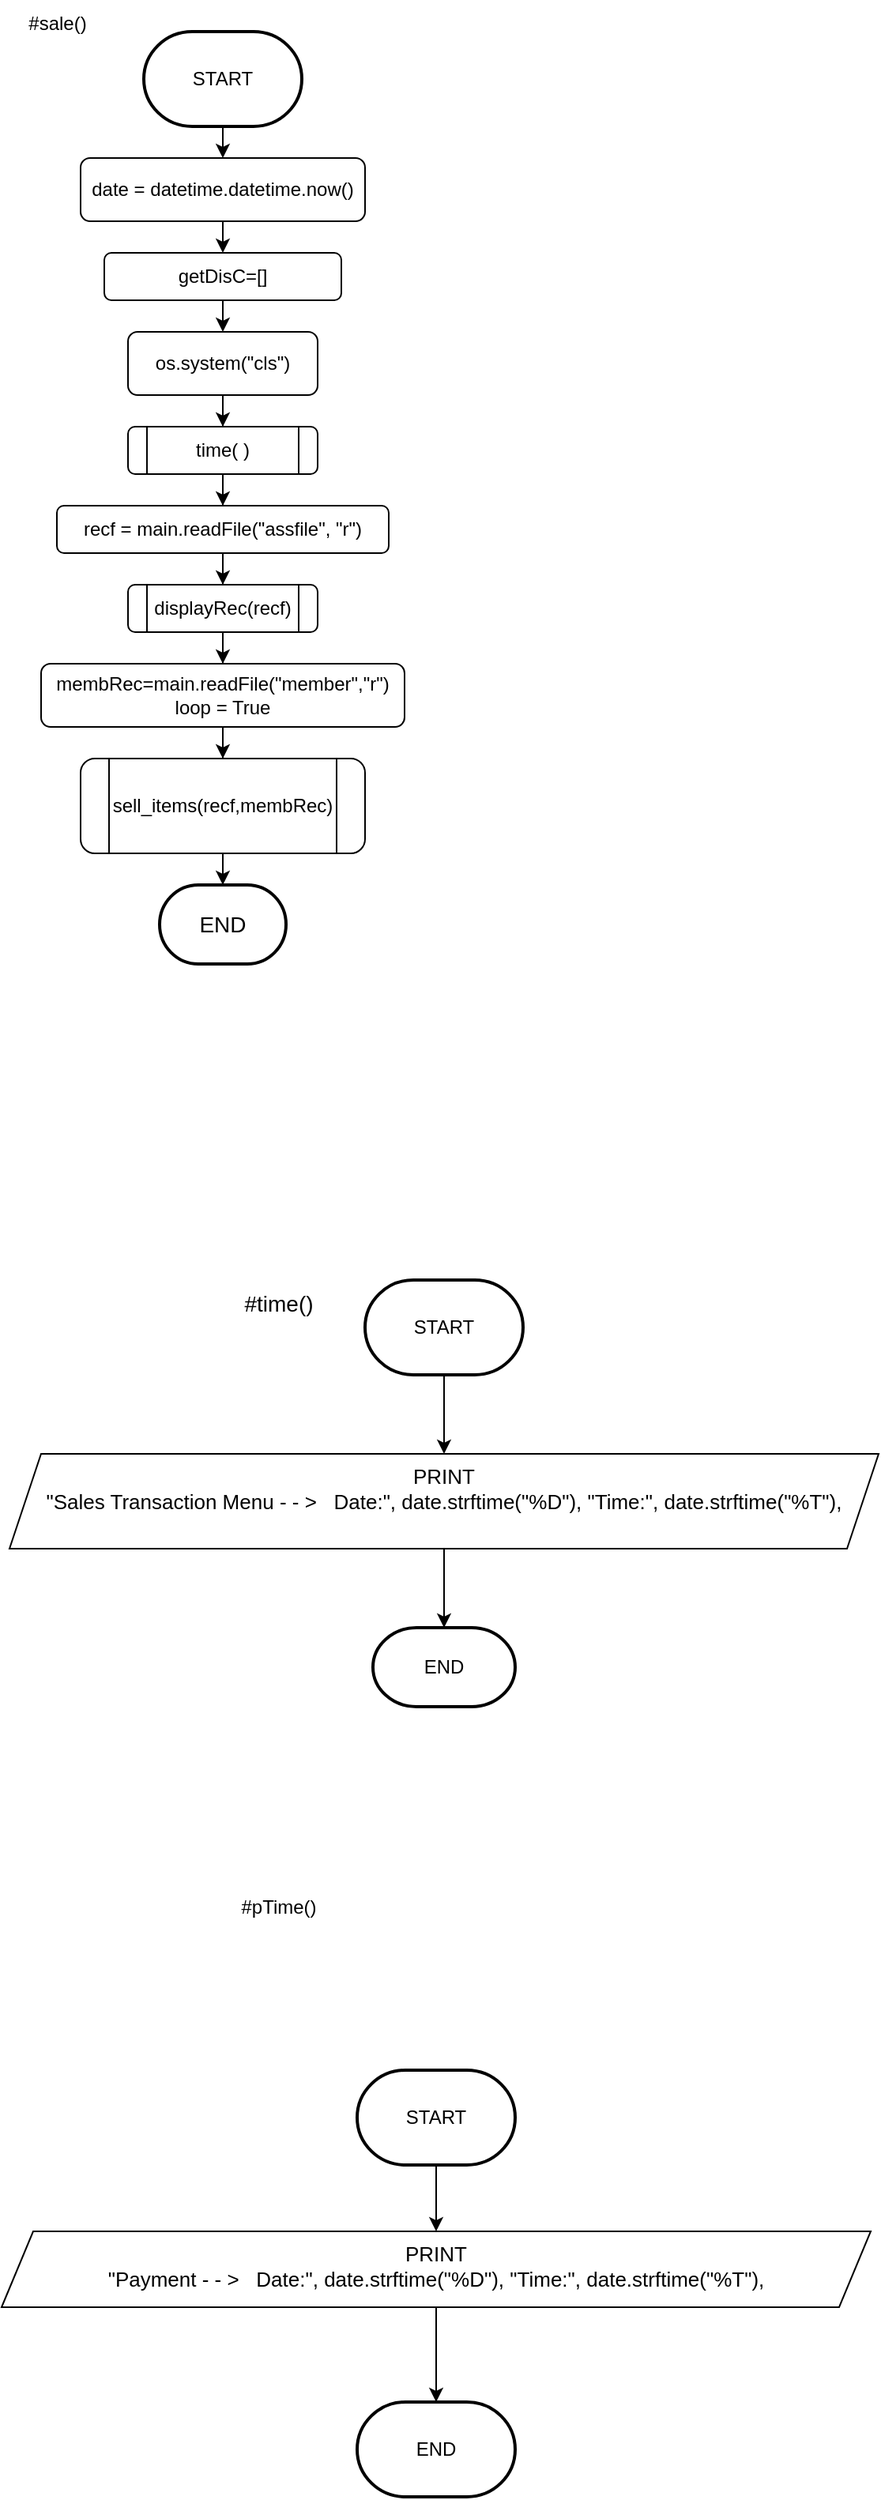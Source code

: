 <mxfile version="22.0.2" type="device" pages="9">
  <diagram name="sale" id="Ub4_CvKfG8wnOcY8DT7c">
    <mxGraphModel dx="753" dy="1916" grid="1" gridSize="10" guides="1" tooltips="1" connect="1" arrows="1" fold="1" page="1" pageScale="1" pageWidth="827" pageHeight="1169" math="0" shadow="0">
      <root>
        <mxCell id="0" />
        <mxCell id="1" parent="0" />
        <mxCell id="UXECSrofXl-XeHg6VuDJ-6" style="edgeStyle=orthogonalEdgeStyle;rounded=0;orthogonalLoop=1;jettySize=auto;html=1;exitX=0.5;exitY=1;exitDx=0;exitDy=0;exitPerimeter=0;entryX=0.5;entryY=0;entryDx=0;entryDy=0;" edge="1" parent="1" source="oiB_mWXJGH8n-EQosPJr-6" target="y8w0mc-JpYiN0-da14Vs-1">
          <mxGeometry relative="1" as="geometry" />
        </mxCell>
        <mxCell id="oiB_mWXJGH8n-EQosPJr-6" value="START" style="strokeWidth=2;html=1;shape=mxgraph.flowchart.terminator;whiteSpace=wrap;" parent="1" vertex="1">
          <mxGeometry x="330" y="690" width="100" height="60" as="geometry" />
        </mxCell>
        <mxCell id="oiB_mWXJGH8n-EQosPJr-7" value="&lt;font style=&quot;font-size: 14px;&quot;&gt;#time()&lt;/font&gt;" style="text;html=1;align=center;verticalAlign=middle;resizable=0;points=[];autosize=1;strokeColor=none;fillColor=none;" parent="1" vertex="1">
          <mxGeometry x="240" y="690" width="70" height="30" as="geometry" />
        </mxCell>
        <mxCell id="oiB_mWXJGH8n-EQosPJr-8" value="#pTime()" style="text;html=1;align=center;verticalAlign=middle;resizable=0;points=[];autosize=1;strokeColor=none;fillColor=none;" parent="1" vertex="1">
          <mxGeometry x="240" y="1072" width="70" height="30" as="geometry" />
        </mxCell>
        <mxCell id="UXECSrofXl-XeHg6VuDJ-7" style="edgeStyle=orthogonalEdgeStyle;rounded=0;orthogonalLoop=1;jettySize=auto;html=1;exitX=0.5;exitY=1;exitDx=0;exitDy=0;exitPerimeter=0;entryX=0.5;entryY=0;entryDx=0;entryDy=0;" edge="1" parent="1" source="oiB_mWXJGH8n-EQosPJr-14" target="oiB_mWXJGH8n-EQosPJr-15">
          <mxGeometry relative="1" as="geometry" />
        </mxCell>
        <mxCell id="oiB_mWXJGH8n-EQosPJr-14" value="START" style="strokeWidth=2;html=1;shape=mxgraph.flowchart.terminator;whiteSpace=wrap;" parent="1" vertex="1">
          <mxGeometry x="325" y="1190" width="100" height="60" as="geometry" />
        </mxCell>
        <mxCell id="y8w0mc-JpYiN0-da14Vs-5" value="" style="edgeStyle=orthogonalEdgeStyle;rounded=0;orthogonalLoop=1;jettySize=auto;html=1;" parent="1" source="oiB_mWXJGH8n-EQosPJr-15" target="y8w0mc-JpYiN0-da14Vs-4" edge="1">
          <mxGeometry relative="1" as="geometry" />
        </mxCell>
        <mxCell id="oiB_mWXJGH8n-EQosPJr-15" value="&lt;font style=&quot;font-size: 13px;&quot;&gt;PRINT&lt;br&gt;&quot;Payment - - &amp;gt;&amp;nbsp; &amp;nbsp;Date:&quot;, date.strftime(&quot;%D&quot;), &quot;Time:&quot;, date.strftime(&quot;%T&quot;),&lt;br&gt;&lt;br&gt;&lt;/font&gt;" style="shape=parallelogram;perimeter=parallelogramPerimeter;whiteSpace=wrap;html=1;fixedSize=1;verticalAlign=top;" parent="1" vertex="1">
          <mxGeometry x="100" y="1292" width="550" height="48" as="geometry" />
        </mxCell>
        <mxCell id="y8w0mc-JpYiN0-da14Vs-3" value="" style="edgeStyle=orthogonalEdgeStyle;rounded=0;orthogonalLoop=1;jettySize=auto;html=1;" parent="1" source="y8w0mc-JpYiN0-da14Vs-1" target="y8w0mc-JpYiN0-da14Vs-2" edge="1">
          <mxGeometry relative="1" as="geometry" />
        </mxCell>
        <mxCell id="y8w0mc-JpYiN0-da14Vs-1" value="&lt;font style=&quot;font-size: 13px;&quot;&gt;PRINT&lt;br&gt;&quot;Sales Transaction Menu - - &amp;gt;&amp;nbsp; &amp;nbsp;Date:&quot;, date.strftime(&quot;%D&quot;), &quot;Time:&quot;, date.strftime(&quot;%T&quot;),&lt;br&gt;&lt;br&gt;&lt;/font&gt;" style="shape=parallelogram;perimeter=parallelogramPerimeter;whiteSpace=wrap;html=1;fixedSize=1;verticalAlign=top;" parent="1" vertex="1">
          <mxGeometry x="105" y="800" width="550" height="60" as="geometry" />
        </mxCell>
        <mxCell id="y8w0mc-JpYiN0-da14Vs-2" value="END" style="strokeWidth=2;html=1;shape=mxgraph.flowchart.terminator;whiteSpace=wrap;" parent="1" vertex="1">
          <mxGeometry x="335" y="910" width="90" height="50" as="geometry" />
        </mxCell>
        <mxCell id="y8w0mc-JpYiN0-da14Vs-4" value="END" style="strokeWidth=2;html=1;shape=mxgraph.flowchart.terminator;whiteSpace=wrap;" parent="1" vertex="1">
          <mxGeometry x="325" y="1400" width="100" height="60" as="geometry" />
        </mxCell>
        <mxCell id="Bm-BxwyaNBuMZmL-THPu-2" value="#sale()" style="text;html=1;align=center;verticalAlign=middle;resizable=0;points=[];autosize=1;strokeColor=none;fillColor=none;" parent="1" vertex="1">
          <mxGeometry x="105" y="-120" width="60" height="30" as="geometry" />
        </mxCell>
        <mxCell id="Bm-BxwyaNBuMZmL-THPu-6" value="" style="edgeStyle=orthogonalEdgeStyle;rounded=0;orthogonalLoop=1;jettySize=auto;html=1;" parent="1" source="Bm-BxwyaNBuMZmL-THPu-3" target="Bm-BxwyaNBuMZmL-THPu-5" edge="1">
          <mxGeometry relative="1" as="geometry" />
        </mxCell>
        <mxCell id="Bm-BxwyaNBuMZmL-THPu-3" value="os.system(&quot;cls&quot;)" style="rounded=1;whiteSpace=wrap;html=1;strokeWidth=1;" parent="1" vertex="1">
          <mxGeometry x="180" y="90" width="120" height="40" as="geometry" />
        </mxCell>
        <mxCell id="Bm-BxwyaNBuMZmL-THPu-8" value="" style="edgeStyle=orthogonalEdgeStyle;rounded=0;orthogonalLoop=1;jettySize=auto;html=1;" parent="1" source="Bm-BxwyaNBuMZmL-THPu-5" target="Bm-BxwyaNBuMZmL-THPu-7" edge="1">
          <mxGeometry relative="1" as="geometry" />
        </mxCell>
        <mxCell id="Bm-BxwyaNBuMZmL-THPu-5" value="time( )" style="shape=process;whiteSpace=wrap;html=1;backgroundOutline=1;rounded=1;strokeWidth=1;" parent="1" vertex="1">
          <mxGeometry x="180" y="150" width="120" height="30" as="geometry" />
        </mxCell>
        <mxCell id="Bm-BxwyaNBuMZmL-THPu-10" value="" style="edgeStyle=orthogonalEdgeStyle;rounded=0;orthogonalLoop=1;jettySize=auto;html=1;" parent="1" source="Bm-BxwyaNBuMZmL-THPu-7" target="Bm-BxwyaNBuMZmL-THPu-9" edge="1">
          <mxGeometry relative="1" as="geometry" />
        </mxCell>
        <mxCell id="Bm-BxwyaNBuMZmL-THPu-7" value="recf = main.readFile(&quot;assfile&quot;, &quot;r&quot;)" style="rounded=1;whiteSpace=wrap;html=1;strokeWidth=1;" parent="1" vertex="1">
          <mxGeometry x="135" y="200" width="210" height="30" as="geometry" />
        </mxCell>
        <mxCell id="Bm-BxwyaNBuMZmL-THPu-12" value="" style="edgeStyle=orthogonalEdgeStyle;rounded=0;orthogonalLoop=1;jettySize=auto;html=1;" parent="1" source="Bm-BxwyaNBuMZmL-THPu-9" target="Bm-BxwyaNBuMZmL-THPu-11" edge="1">
          <mxGeometry relative="1" as="geometry" />
        </mxCell>
        <mxCell id="Bm-BxwyaNBuMZmL-THPu-9" value="displayRec(recf)" style="shape=process;whiteSpace=wrap;html=1;backgroundOutline=1;rounded=1;strokeWidth=1;" parent="1" vertex="1">
          <mxGeometry x="180" y="250" width="120" height="30" as="geometry" />
        </mxCell>
        <mxCell id="Bm-BxwyaNBuMZmL-THPu-14" value="" style="edgeStyle=orthogonalEdgeStyle;rounded=0;orthogonalLoop=1;jettySize=auto;html=1;" parent="1" source="Bm-BxwyaNBuMZmL-THPu-11" target="Bm-BxwyaNBuMZmL-THPu-13" edge="1">
          <mxGeometry relative="1" as="geometry" />
        </mxCell>
        <mxCell id="Bm-BxwyaNBuMZmL-THPu-11" value="membRec=main.readFile(&quot;member&quot;,&quot;r&quot;)&lt;br&gt;loop = True" style="whiteSpace=wrap;html=1;rounded=1;strokeWidth=1;" parent="1" vertex="1">
          <mxGeometry x="125" y="300" width="230" height="40" as="geometry" />
        </mxCell>
        <mxCell id="Bm-BxwyaNBuMZmL-THPu-16" value="" style="edgeStyle=orthogonalEdgeStyle;rounded=0;orthogonalLoop=1;jettySize=auto;html=1;" parent="1" source="Bm-BxwyaNBuMZmL-THPu-13" target="Bm-BxwyaNBuMZmL-THPu-15" edge="1">
          <mxGeometry relative="1" as="geometry" />
        </mxCell>
        <mxCell id="Bm-BxwyaNBuMZmL-THPu-13" value="sell_items(recf,membRec)" style="shape=process;whiteSpace=wrap;html=1;backgroundOutline=1;rounded=1;strokeWidth=1;" parent="1" vertex="1">
          <mxGeometry x="150" y="360" width="180" height="60" as="geometry" />
        </mxCell>
        <mxCell id="Bm-BxwyaNBuMZmL-THPu-15" value="&lt;font style=&quot;font-size: 14px;&quot;&gt;END&lt;/font&gt;" style="strokeWidth=2;html=1;shape=mxgraph.flowchart.terminator;whiteSpace=wrap;" parent="1" vertex="1">
          <mxGeometry x="200" y="440" width="80" height="50" as="geometry" />
        </mxCell>
        <mxCell id="UXECSrofXl-XeHg6VuDJ-3" style="edgeStyle=orthogonalEdgeStyle;rounded=0;orthogonalLoop=1;jettySize=auto;html=1;exitX=0.5;exitY=1;exitDx=0;exitDy=0;exitPerimeter=0;entryX=0.5;entryY=0;entryDx=0;entryDy=0;" edge="1" parent="1" source="PIcJzmN5vkrbjfdausXl-1" target="UXECSrofXl-XeHg6VuDJ-1">
          <mxGeometry relative="1" as="geometry" />
        </mxCell>
        <mxCell id="PIcJzmN5vkrbjfdausXl-1" value="START" style="strokeWidth=2;html=1;shape=mxgraph.flowchart.terminator;whiteSpace=wrap;" vertex="1" parent="1">
          <mxGeometry x="190" y="-100" width="100" height="60" as="geometry" />
        </mxCell>
        <mxCell id="UXECSrofXl-XeHg6VuDJ-4" style="edgeStyle=orthogonalEdgeStyle;rounded=0;orthogonalLoop=1;jettySize=auto;html=1;exitX=0.5;exitY=1;exitDx=0;exitDy=0;entryX=0.5;entryY=0;entryDx=0;entryDy=0;" edge="1" parent="1" source="UXECSrofXl-XeHg6VuDJ-1" target="UXECSrofXl-XeHg6VuDJ-2">
          <mxGeometry relative="1" as="geometry" />
        </mxCell>
        <mxCell id="UXECSrofXl-XeHg6VuDJ-1" value="date = datetime.datetime.now()" style="rounded=1;whiteSpace=wrap;html=1;" vertex="1" parent="1">
          <mxGeometry x="150" y="-20" width="180" height="40" as="geometry" />
        </mxCell>
        <mxCell id="UXECSrofXl-XeHg6VuDJ-5" style="edgeStyle=orthogonalEdgeStyle;rounded=0;orthogonalLoop=1;jettySize=auto;html=1;exitX=0.5;exitY=1;exitDx=0;exitDy=0;entryX=0.5;entryY=0;entryDx=0;entryDy=0;" edge="1" parent="1" source="UXECSrofXl-XeHg6VuDJ-2" target="Bm-BxwyaNBuMZmL-THPu-3">
          <mxGeometry relative="1" as="geometry" />
        </mxCell>
        <mxCell id="UXECSrofXl-XeHg6VuDJ-2" value="getDisC=[]" style="rounded=1;whiteSpace=wrap;html=1;" vertex="1" parent="1">
          <mxGeometry x="165" y="40" width="150" height="30" as="geometry" />
        </mxCell>
      </root>
    </mxGraphModel>
  </diagram>
  <diagram id="JyJHjDVGJMJ3GLlEUsLy" name="sell_items(recf,membRec)">
    <mxGraphModel dx="2364" dy="3832" grid="1" gridSize="10" guides="1" tooltips="1" connect="1" arrows="1" fold="1" page="1" pageScale="1" pageWidth="827" pageHeight="1169" math="0" shadow="0">
      <root>
        <mxCell id="0" />
        <mxCell id="1" parent="0" />
        <mxCell id="uX1bEy7TZVVcdjyycZow-2" value="" style="edgeStyle=orthogonalEdgeStyle;rounded=0;orthogonalLoop=1;jettySize=auto;html=1;" parent="1" source="sblIP65Ed9p60Ey2P63w-1" target="uX1bEy7TZVVcdjyycZow-1" edge="1">
          <mxGeometry relative="1" as="geometry" />
        </mxCell>
        <mxCell id="sblIP65Ed9p60Ey2P63w-1" value="START" style="strokeWidth=2;html=1;shape=mxgraph.flowchart.terminator;whiteSpace=wrap;" parent="1" vertex="1">
          <mxGeometry x="250" y="-2260" width="78.25" height="40" as="geometry" />
        </mxCell>
        <mxCell id="sblIP65Ed9p60Ey2P63w-2" value="&lt;font style=&quot;font-size: 14px;&quot;&gt;#sell_items(recf,membRec)&lt;/font&gt;" style="text;html=1;align=center;verticalAlign=middle;resizable=0;points=[];autosize=1;strokeColor=none;fillColor=none;" parent="1" vertex="1">
          <mxGeometry x="50" y="-2290" width="190" height="30" as="geometry" />
        </mxCell>
        <mxCell id="uX1bEy7TZVVcdjyycZow-4" value="" style="edgeStyle=orthogonalEdgeStyle;rounded=0;orthogonalLoop=1;jettySize=auto;html=1;" parent="1" source="uX1bEy7TZVVcdjyycZow-1" target="uX1bEy7TZVVcdjyycZow-3" edge="1">
          <mxGeometry relative="1" as="geometry" />
        </mxCell>
        <mxCell id="uX1bEy7TZVVcdjyycZow-1" value="PRINT &lt;br&gt;&quot;Chosen Items&quot;" style="shape=parallelogram;html=1;strokeWidth=2;perimeter=parallelogramPerimeter;whiteSpace=wrap;rounded=1;arcSize=12;size=0.23;" parent="1" vertex="1">
          <mxGeometry x="203.69" y="-2190" width="170.87" height="50" as="geometry" />
        </mxCell>
        <mxCell id="uX1bEy7TZVVcdjyycZow-6" value="" style="edgeStyle=orthogonalEdgeStyle;rounded=0;orthogonalLoop=1;jettySize=auto;html=1;" parent="1" source="uX1bEy7TZVVcdjyycZow-3" target="uX1bEy7TZVVcdjyycZow-5" edge="1">
          <mxGeometry relative="1" as="geometry" />
        </mxCell>
        <mxCell id="uX1bEy7TZVVcdjyycZow-3" value="itemSold = [ ]&lt;br&gt;loop = True&lt;br&gt;step = 1" style="whiteSpace=wrap;html=1;strokeWidth=2;rounded=1;arcSize=12;" parent="1" vertex="1">
          <mxGeometry x="229.13" y="-2110" width="120" height="50" as="geometry" />
        </mxCell>
        <mxCell id="1-WA3k4OluC67i_kL7dX-2" value="" style="edgeStyle=orthogonalEdgeStyle;rounded=0;orthogonalLoop=1;jettySize=auto;html=1;" parent="1" source="uX1bEy7TZVVcdjyycZow-5" target="1-WA3k4OluC67i_kL7dX-1" edge="1">
          <mxGeometry relative="1" as="geometry" />
        </mxCell>
        <mxCell id="77mUnyUZA77gDo-zP7qo-10" style="edgeStyle=orthogonalEdgeStyle;rounded=0;orthogonalLoop=1;jettySize=auto;html=1;exitX=1;exitY=0.5;exitDx=0;exitDy=0;exitPerimeter=0;entryX=0;entryY=0.5;entryDx=0;entryDy=0;" edge="1" parent="1" source="uX1bEy7TZVVcdjyycZow-5" target="77mUnyUZA77gDo-zP7qo-8">
          <mxGeometry relative="1" as="geometry" />
        </mxCell>
        <mxCell id="uX1bEy7TZVVcdjyycZow-5" value="while loop" style="strokeWidth=2;html=1;shape=mxgraph.flowchart.decision;whiteSpace=wrap;" parent="1" vertex="1">
          <mxGeometry x="243.7" y="-2030" width="90.87" height="80" as="geometry" />
        </mxCell>
        <mxCell id="i1xiOs_Kzq1JUcx3Qr4x-3" value="" style="edgeStyle=orthogonalEdgeStyle;rounded=0;orthogonalLoop=1;jettySize=auto;html=1;" parent="1" source="1-WA3k4OluC67i_kL7dX-1" target="i1xiOs_Kzq1JUcx3Qr4x-2" edge="1">
          <mxGeometry relative="1" as="geometry" />
        </mxCell>
        <mxCell id="Ocy0ktR72KWuEHkSfw2Y-2" style="edgeStyle=orthogonalEdgeStyle;rounded=0;orthogonalLoop=1;jettySize=auto;html=1;exitX=0;exitY=0.5;exitDx=0;exitDy=0;exitPerimeter=0;entryX=0.5;entryY=0;entryDx=0;entryDy=0;" edge="1" parent="1" source="1-WA3k4OluC67i_kL7dX-1" target="1-WA3k4OluC67i_kL7dX-7">
          <mxGeometry relative="1" as="geometry" />
        </mxCell>
        <mxCell id="1-WA3k4OluC67i_kL7dX-1" value="step == 1" style="strokeWidth=2;html=1;shape=mxgraph.flowchart.decision;whiteSpace=wrap;" parent="1" vertex="1">
          <mxGeometry x="243.69" y="-1930" width="90.87" height="80" as="geometry" />
        </mxCell>
        <mxCell id="1-WA3k4OluC67i_kL7dX-3" value="True" style="text;html=1;align=center;verticalAlign=middle;resizable=0;points=[];autosize=1;strokeColor=none;fillColor=none;" parent="1" vertex="1">
          <mxGeometry x="240" y="-1950" width="50" height="30" as="geometry" />
        </mxCell>
        <mxCell id="1-WA3k4OluC67i_kL7dX-10" value="" style="edgeStyle=orthogonalEdgeStyle;rounded=0;orthogonalLoop=1;jettySize=auto;html=1;" parent="1" source="1-WA3k4OluC67i_kL7dX-7" target="1-WA3k4OluC67i_kL7dX-9" edge="1">
          <mxGeometry relative="1" as="geometry" />
        </mxCell>
        <mxCell id="1-WA3k4OluC67i_kL7dX-7" value="INPUT &lt;br&gt;item_code" style="shape=parallelogram;html=1;strokeWidth=2;perimeter=parallelogramPerimeter;whiteSpace=wrap;rounded=1;arcSize=12;size=0.23;" parent="1" vertex="1">
          <mxGeometry x="60.85" y="-1790" width="140.87" height="60" as="geometry" />
        </mxCell>
        <mxCell id="1-WA3k4OluC67i_kL7dX-16" value="" style="edgeStyle=orthogonalEdgeStyle;rounded=0;orthogonalLoop=1;jettySize=auto;html=1;" parent="1" target="1-WA3k4OluC67i_kL7dX-15" edge="1">
          <mxGeometry relative="1" as="geometry">
            <mxPoint x="182.16" y="-1650" as="sourcePoint" />
          </mxGeometry>
        </mxCell>
        <mxCell id="Ocy0ktR72KWuEHkSfw2Y-3" style="edgeStyle=orthogonalEdgeStyle;rounded=0;orthogonalLoop=1;jettySize=auto;html=1;exitX=0;exitY=0.5;exitDx=0;exitDy=0;exitPerimeter=0;" edge="1" parent="1" source="1-WA3k4OluC67i_kL7dX-9" target="1-WA3k4OluC67i_kL7dX-11">
          <mxGeometry relative="1" as="geometry" />
        </mxCell>
        <mxCell id="1-WA3k4OluC67i_kL7dX-9" value="item_code == &quot;Q&quot;?" style="strokeWidth=2;html=1;shape=mxgraph.flowchart.decision;whiteSpace=wrap;" parent="1" vertex="1">
          <mxGeometry x="61.99" y="-1700" width="138.58" height="100" as="geometry" />
        </mxCell>
        <mxCell id="1-WA3k4OluC67i_kL7dX-14" value="" style="edgeStyle=orthogonalEdgeStyle;rounded=0;orthogonalLoop=1;jettySize=auto;html=1;" parent="1" source="1-WA3k4OluC67i_kL7dX-11" target="1-WA3k4OluC67i_kL7dX-13" edge="1">
          <mxGeometry relative="1" as="geometry" />
        </mxCell>
        <mxCell id="1-WA3k4OluC67i_kL7dX-11" value="PRINT &quot;Successfully Quit&quot;" style="shape=parallelogram;html=1;strokeWidth=2;perimeter=parallelogramPerimeter;whiteSpace=wrap;rounded=1;arcSize=12;size=0.23;" parent="1" vertex="1">
          <mxGeometry x="-59.43" y="-1560" width="200.88" height="60" as="geometry" />
        </mxCell>
        <mxCell id="Ocy0ktR72KWuEHkSfw2Y-16" style="edgeStyle=orthogonalEdgeStyle;rounded=0;orthogonalLoop=1;jettySize=auto;html=1;exitX=0.5;exitY=1;exitDx=0;exitDy=0;entryX=0;entryY=0.5;entryDx=0;entryDy=0;" edge="1" parent="1" source="1-WA3k4OluC67i_kL7dX-13" target="Ocy0ktR72KWuEHkSfw2Y-15">
          <mxGeometry relative="1" as="geometry" />
        </mxCell>
        <mxCell id="1-WA3k4OluC67i_kL7dX-13" value="loop = False" style="whiteSpace=wrap;html=1;strokeWidth=2;rounded=1;arcSize=12;" parent="1" vertex="1">
          <mxGeometry x="-4.42" y="-1470" width="90.86" height="40" as="geometry" />
        </mxCell>
        <mxCell id="Ocy0ktR72KWuEHkSfw2Y-7" style="edgeStyle=orthogonalEdgeStyle;rounded=0;orthogonalLoop=1;jettySize=auto;html=1;exitX=0;exitY=0.5;exitDx=0;exitDy=0;exitPerimeter=0;entryX=0.5;entryY=0;entryDx=0;entryDy=0;" edge="1" parent="1" source="1-WA3k4OluC67i_kL7dX-15" target="1-WA3k4OluC67i_kL7dX-17">
          <mxGeometry relative="1" as="geometry" />
        </mxCell>
        <mxCell id="Ocy0ktR72KWuEHkSfw2Y-10" style="edgeStyle=orthogonalEdgeStyle;rounded=0;orthogonalLoop=1;jettySize=auto;html=1;exitX=1;exitY=0.5;exitDx=0;exitDy=0;exitPerimeter=0;" edge="1" parent="1" source="1-WA3k4OluC67i_kL7dX-15" target="1-WA3k4OluC67i_kL7dX-19">
          <mxGeometry relative="1" as="geometry" />
        </mxCell>
        <mxCell id="1-WA3k4OluC67i_kL7dX-15" value="main.check(item_code, recf)" style="strokeWidth=2;html=1;shape=mxgraph.flowchart.decision;whiteSpace=wrap;" parent="1" vertex="1">
          <mxGeometry x="210.0" y="-1590" width="171.59" height="100" as="geometry" />
        </mxCell>
        <mxCell id="Ocy0ktR72KWuEHkSfw2Y-13" style="edgeStyle=orthogonalEdgeStyle;rounded=0;orthogonalLoop=1;jettySize=auto;html=1;exitX=0.5;exitY=1;exitDx=0;exitDy=0;entryX=0;entryY=0.5;entryDx=0;entryDy=0;" edge="1" parent="1" source="1-WA3k4OluC67i_kL7dX-17" target="r_9Zcg1vUIJb2hC0sVX5-11">
          <mxGeometry relative="1" as="geometry" />
        </mxCell>
        <mxCell id="1-WA3k4OluC67i_kL7dX-17" value="step +=1" style="rounded=1;whiteSpace=wrap;html=1;strokeWidth=2;" parent="1" vertex="1">
          <mxGeometry x="146.83" y="-1480" width="82.3" height="40" as="geometry" />
        </mxCell>
        <mxCell id="Ocy0ktR72KWuEHkSfw2Y-14" style="edgeStyle=orthogonalEdgeStyle;rounded=0;orthogonalLoop=1;jettySize=auto;html=1;exitX=0.5;exitY=1;exitDx=0;exitDy=0;entryX=1;entryY=0.5;entryDx=0;entryDy=0;" edge="1" parent="1" source="1-WA3k4OluC67i_kL7dX-19" target="r_9Zcg1vUIJb2hC0sVX5-11">
          <mxGeometry relative="1" as="geometry" />
        </mxCell>
        <mxCell id="1-WA3k4OluC67i_kL7dX-19" value="PRINT&amp;nbsp;&lt;br&gt;&quot;Invalid Input, &lt;br&gt;Please Enter a Valid Item Code&quot;" style="shape=parallelogram;html=1;strokeWidth=2;perimeter=parallelogramPerimeter;whiteSpace=wrap;rounded=1;arcSize=12;size=0.23;" parent="1" vertex="1">
          <mxGeometry x="334.57" y="-1480" width="275.43" height="60" as="geometry" />
        </mxCell>
        <mxCell id="rkFJLAkNotkgvOx8q8Zf-5" value="" style="edgeStyle=orthogonalEdgeStyle;rounded=0;orthogonalLoop=1;jettySize=auto;html=1;" parent="1" source="i1xiOs_Kzq1JUcx3Qr4x-2" target="rkFJLAkNotkgvOx8q8Zf-1" edge="1">
          <mxGeometry relative="1" as="geometry" />
        </mxCell>
        <mxCell id="M0ch1Dlq2-zidAzVjJg1-9" style="edgeStyle=orthogonalEdgeStyle;rounded=0;orthogonalLoop=1;jettySize=auto;html=1;exitX=0;exitY=0.5;exitDx=0;exitDy=0;exitPerimeter=0;" edge="1" parent="1" source="i1xiOs_Kzq1JUcx3Qr4x-2" target="r_9Zcg1vUIJb2hC0sVX5-3">
          <mxGeometry relative="1" as="geometry" />
        </mxCell>
        <mxCell id="i1xiOs_Kzq1JUcx3Qr4x-2" value="step == 2" style="strokeWidth=2;html=1;shape=mxgraph.flowchart.decision;whiteSpace=wrap;" parent="1" vertex="1">
          <mxGeometry x="780" y="-1600" width="90.87" height="80" as="geometry" />
        </mxCell>
        <mxCell id="r_9Zcg1vUIJb2hC0sVX5-1" value="True" style="text;html=1;align=center;verticalAlign=middle;resizable=0;points=[];autosize=1;strokeColor=none;fillColor=none;" parent="1" vertex="1">
          <mxGeometry x="160" y="-1920" width="50" height="30" as="geometry" />
        </mxCell>
        <mxCell id="r_9Zcg1vUIJb2hC0sVX5-2" value="False" style="text;html=1;align=center;verticalAlign=middle;resizable=0;points=[];autosize=1;strokeColor=none;fillColor=none;" parent="1" vertex="1">
          <mxGeometry x="349.13" y="-1920" width="50" height="30" as="geometry" />
        </mxCell>
        <mxCell id="r_9Zcg1vUIJb2hC0sVX5-3" value="INPUT quantity" style="shape=parallelogram;html=1;strokeWidth=2;perimeter=parallelogramPerimeter;whiteSpace=wrap;rounded=1;arcSize=12;size=0.23;" parent="1" vertex="1">
          <mxGeometry x="687.72" y="-1460" width="135.43" height="40" as="geometry" />
        </mxCell>
        <mxCell id="QwpzccaRA1vhEQujMSxt-2" value="" style="edgeStyle=orthogonalEdgeStyle;rounded=0;orthogonalLoop=1;jettySize=auto;html=1;" parent="1" source="r_9Zcg1vUIJb2hC0sVX5-5" target="QwpzccaRA1vhEQujMSxt-1" edge="1">
          <mxGeometry relative="1" as="geometry" />
        </mxCell>
        <mxCell id="Ocy0ktR72KWuEHkSfw2Y-20" style="edgeStyle=orthogonalEdgeStyle;rounded=0;orthogonalLoop=1;jettySize=auto;html=1;exitX=0;exitY=0.5;exitDx=0;exitDy=0;exitPerimeter=0;entryX=0.5;entryY=0;entryDx=0;entryDy=0;" edge="1" parent="1" source="r_9Zcg1vUIJb2hC0sVX5-5" target="r_9Zcg1vUIJb2hC0sVX5-7">
          <mxGeometry relative="1" as="geometry" />
        </mxCell>
        <mxCell id="r_9Zcg1vUIJb2hC0sVX5-5" value="quantity == &quot;Q&quot;" style="strokeWidth=2;html=1;shape=mxgraph.flowchart.decision;whiteSpace=wrap;" parent="1" vertex="1">
          <mxGeometry x="705.43" y="-1390" width="100" height="100" as="geometry" />
        </mxCell>
        <mxCell id="r_9Zcg1vUIJb2hC0sVX5-10" value="" style="edgeStyle=orthogonalEdgeStyle;rounded=0;orthogonalLoop=1;jettySize=auto;html=1;" parent="1" source="r_9Zcg1vUIJb2hC0sVX5-7" target="r_9Zcg1vUIJb2hC0sVX5-9" edge="1">
          <mxGeometry relative="1" as="geometry" />
        </mxCell>
        <mxCell id="r_9Zcg1vUIJb2hC0sVX5-7" value="PRINT &quot;Successfully Quit&quot;" style="shape=parallelogram;html=1;strokeWidth=2;perimeter=parallelogramPerimeter;whiteSpace=wrap;rounded=1;arcSize=12;size=0.23;" parent="1" vertex="1">
          <mxGeometry x="560" y="-1270" width="192.07" height="50" as="geometry" />
        </mxCell>
        <mxCell id="M0ch1Dlq2-zidAzVjJg1-8" style="edgeStyle=orthogonalEdgeStyle;rounded=0;orthogonalLoop=1;jettySize=auto;html=1;exitX=0.5;exitY=1;exitDx=0;exitDy=0;entryX=0;entryY=0.5;entryDx=0;entryDy=0;" edge="1" parent="1" source="r_9Zcg1vUIJb2hC0sVX5-9" target="M0ch1Dlq2-zidAzVjJg1-6">
          <mxGeometry relative="1" as="geometry">
            <Array as="points">
              <mxPoint x="630" y="-1160" />
              <mxPoint x="630" y="-650" />
            </Array>
          </mxGeometry>
        </mxCell>
        <mxCell id="r_9Zcg1vUIJb2hC0sVX5-9" value="loop = False" style="whiteSpace=wrap;html=1;strokeWidth=2;rounded=1;arcSize=12;" parent="1" vertex="1">
          <mxGeometry x="610.61" y="-1200" width="90.86" height="40" as="geometry" />
        </mxCell>
        <mxCell id="Ocy0ktR72KWuEHkSfw2Y-17" style="edgeStyle=orthogonalEdgeStyle;rounded=0;orthogonalLoop=1;jettySize=auto;html=1;exitX=0.5;exitY=1;exitDx=0;exitDy=0;entryX=1;entryY=0.5;entryDx=0;entryDy=0;" edge="1" parent="1" source="r_9Zcg1vUIJb2hC0sVX5-11" target="Ocy0ktR72KWuEHkSfw2Y-15">
          <mxGeometry relative="1" as="geometry" />
        </mxCell>
        <mxCell id="r_9Zcg1vUIJb2hC0sVX5-11" value="" style="ellipse;whiteSpace=wrap;html=1;strokeWidth=2;rounded=1;arcSize=12;" parent="1" vertex="1">
          <mxGeometry x="273.7" y="-1370" width="30.88" height="30" as="geometry" />
        </mxCell>
        <mxCell id="Ocy0ktR72KWuEHkSfw2Y-23" style="edgeStyle=orthogonalEdgeStyle;rounded=0;orthogonalLoop=1;jettySize=auto;html=1;exitX=0;exitY=0.5;exitDx=0;exitDy=0;exitPerimeter=0;entryX=0.5;entryY=0;entryDx=0;entryDy=0;" edge="1" parent="1" source="QwpzccaRA1vhEQujMSxt-1" target="QwpzccaRA1vhEQujMSxt-3">
          <mxGeometry relative="1" as="geometry" />
        </mxCell>
        <mxCell id="QwpzccaRA1vhEQujMSxt-1" value="quantity == &quot;B&quot;" style="strokeWidth=2;html=1;shape=mxgraph.flowchart.decision;whiteSpace=wrap;" parent="1" vertex="1">
          <mxGeometry x="880.0" y="-1280" width="100" height="100" as="geometry" />
        </mxCell>
        <mxCell id="QwpzccaRA1vhEQujMSxt-3" value="step -=1" style="rounded=1;whiteSpace=wrap;html=1;strokeWidth=2;" parent="1" vertex="1">
          <mxGeometry x="810.43" y="-1150" width="74.57" height="30" as="geometry" />
        </mxCell>
        <mxCell id="M0ch1Dlq2-zidAzVjJg1-1" style="edgeStyle=orthogonalEdgeStyle;rounded=0;orthogonalLoop=1;jettySize=auto;html=1;exitX=0;exitY=0.5;exitDx=0;exitDy=0;exitPerimeter=0;entryX=0.5;entryY=0;entryDx=0;entryDy=0;" edge="1" parent="1" source="QwpzccaRA1vhEQujMSxt-5" target="QwpzccaRA1vhEQujMSxt-7">
          <mxGeometry relative="1" as="geometry" />
        </mxCell>
        <mxCell id="QwpzccaRA1vhEQujMSxt-5" value="main.isDigit(quantity)and int(quantity)!=0:" style="strokeWidth=2;html=1;shape=mxgraph.flowchart.decision;whiteSpace=wrap;" parent="1" vertex="1">
          <mxGeometry x="1030.82" y="-1190" width="174.57" height="100" as="geometry" />
        </mxCell>
        <mxCell id="QwpzccaRA1vhEQujMSxt-11" value="" style="edgeStyle=orthogonalEdgeStyle;rounded=0;orthogonalLoop=1;jettySize=auto;html=1;" parent="1" source="QwpzccaRA1vhEQujMSxt-7" target="QwpzccaRA1vhEQujMSxt-9" edge="1">
          <mxGeometry relative="1" as="geometry" />
        </mxCell>
        <mxCell id="QwpzccaRA1vhEQujMSxt-7" value="Desc, price,current_stock= get_item_details(item_code, recf)" style="rounded=1;whiteSpace=wrap;html=1;strokeWidth=2;" parent="1" vertex="1">
          <mxGeometry x="901.75" y="-1060" width="192.71" height="60" as="geometry" />
        </mxCell>
        <mxCell id="Ocy0ktR72KWuEHkSfw2Y-30" style="edgeStyle=orthogonalEdgeStyle;rounded=0;orthogonalLoop=1;jettySize=auto;html=1;exitX=1;exitY=0.5;exitDx=0;exitDy=0;exitPerimeter=0;entryX=0.5;entryY=0;entryDx=0;entryDy=0;" edge="1" parent="1" source="QwpzccaRA1vhEQujMSxt-9" target="QwpzccaRA1vhEQujMSxt-14">
          <mxGeometry relative="1" as="geometry" />
        </mxCell>
        <mxCell id="QwpzccaRA1vhEQujMSxt-9" value="int(quantity)&amp;gt;current_stock" style="strokeWidth=2;html=1;shape=mxgraph.flowchart.decision;whiteSpace=wrap;" parent="1" vertex="1">
          <mxGeometry x="901.75" y="-980" width="192.71" height="80" as="geometry" />
        </mxCell>
        <mxCell id="Ocy0ktR72KWuEHkSfw2Y-33" style="edgeStyle=orthogonalEdgeStyle;rounded=0;orthogonalLoop=1;jettySize=auto;html=1;exitX=0.5;exitY=1;exitDx=0;exitDy=0;entryX=0;entryY=0.5;entryDx=0;entryDy=0;" edge="1" parent="1" source="QwpzccaRA1vhEQujMSxt-12" target="GdXmAYsyxTuX8MFUcvSM-4">
          <mxGeometry relative="1" as="geometry" />
        </mxCell>
        <mxCell id="QwpzccaRA1vhEQujMSxt-12" value="PRINT&lt;br&gt;&quot;Insufficient stock! Enter a valid quantity.&quot;" style="shape=parallelogram;html=1;strokeWidth=2;perimeter=parallelogramPerimeter;whiteSpace=wrap;rounded=1;arcSize=12;size=0.23;" parent="1" vertex="1">
          <mxGeometry x="660" y="-890" width="322.21" height="50" as="geometry" />
        </mxCell>
        <mxCell id="Ocy0ktR72KWuEHkSfw2Y-32" style="edgeStyle=orthogonalEdgeStyle;rounded=0;orthogonalLoop=1;jettySize=auto;html=1;exitX=0.5;exitY=1;exitDx=0;exitDy=0;" edge="1" parent="1" source="QwpzccaRA1vhEQujMSxt-14" target="QwpzccaRA1vhEQujMSxt-18">
          <mxGeometry relative="1" as="geometry" />
        </mxCell>
        <mxCell id="QwpzccaRA1vhEQujMSxt-14" value="total_price = int(quantity) * price&lt;br&gt;&lt;div&gt;itemSold.append([item_code,Desc,quantity,str(price),str(total_price)])&lt;/div&gt;&lt;div&gt;&amp;nbsp; &amp;nbsp; &amp;nbsp; &amp;nbsp; &amp;nbsp; &amp;nbsp; &amp;nbsp; &amp;nbsp; &amp;nbsp; &amp;nbsp; main.SaveFile(&quot;itemSold&quot;,&quot;w&quot;,itemSold)&lt;/div&gt;" style="rounded=1;whiteSpace=wrap;html=1;strokeWidth=2;" parent="1" vertex="1">
          <mxGeometry x="1050" y="-900" width="390" height="70" as="geometry" />
        </mxCell>
        <mxCell id="Ocy0ktR72KWuEHkSfw2Y-34" style="edgeStyle=orthogonalEdgeStyle;rounded=0;orthogonalLoop=1;jettySize=auto;html=1;exitX=0.5;exitY=1;exitDx=0;exitDy=0;entryX=1;entryY=0.5;entryDx=0;entryDy=0;" edge="1" parent="1" source="QwpzccaRA1vhEQujMSxt-18" target="GdXmAYsyxTuX8MFUcvSM-4">
          <mxGeometry relative="1" as="geometry" />
        </mxCell>
        <mxCell id="QwpzccaRA1vhEQujMSxt-18" value="step +=1" style="whiteSpace=wrap;html=1;rounded=1;strokeWidth=2;" parent="1" vertex="1">
          <mxGeometry x="1197.5" y="-750" width="95" height="40" as="geometry" />
        </mxCell>
        <mxCell id="M0ch1Dlq2-zidAzVjJg1-7" style="edgeStyle=orthogonalEdgeStyle;rounded=0;orthogonalLoop=1;jettySize=auto;html=1;exitX=0.5;exitY=1;exitDx=0;exitDy=0;entryX=1;entryY=0.5;entryDx=0;entryDy=0;" edge="1" parent="1" source="QwpzccaRA1vhEQujMSxt-20" target="M0ch1Dlq2-zidAzVjJg1-6">
          <mxGeometry relative="1" as="geometry" />
        </mxCell>
        <mxCell id="QwpzccaRA1vhEQujMSxt-20" value="PRINT&lt;br&gt;&quot;Invalid Quantity, Please Enter a &lt;br&gt;Non-negative Number&quot;" style="shape=parallelogram;html=1;strokeWidth=2;perimeter=parallelogramPerimeter;whiteSpace=wrap;rounded=1;arcSize=12;size=0.23;" parent="1" vertex="1">
          <mxGeometry x="1350" y="-1110" width="250" height="60" as="geometry" />
        </mxCell>
        <mxCell id="77mUnyUZA77gDo-zP7qo-2" style="edgeStyle=orthogonalEdgeStyle;rounded=0;orthogonalLoop=1;jettySize=auto;html=1;exitX=0.5;exitY=1;exitDx=0;exitDy=0;entryX=1;entryY=0.5;entryDx=0;entryDy=0;" edge="1" parent="1" source="rkFJLAkNotkgvOx8q8Zf-1" target="77mUnyUZA77gDo-zP7qo-1">
          <mxGeometry relative="1" as="geometry">
            <Array as="points">
              <mxPoint x="945" y="-1380" />
              <mxPoint x="1650" y="-1380" />
              <mxPoint x="1650" y="-584" />
            </Array>
          </mxGeometry>
        </mxCell>
        <mxCell id="rkFJLAkNotkgvOx8q8Zf-1" value="" style="verticalLabelPosition=bottom;verticalAlign=top;html=1;shape=offPageConnector;rounded=0;size=0.333;" parent="1" vertex="1">
          <mxGeometry x="915" y="-1490" width="60" height="60" as="geometry" />
        </mxCell>
        <mxCell id="rkFJLAkNotkgvOx8q8Zf-6" value="1" style="text;html=1;align=center;verticalAlign=middle;resizable=0;points=[];autosize=1;strokeColor=none;fillColor=none;" parent="1" vertex="1">
          <mxGeometry x="925" y="-1480" width="30" height="30" as="geometry" />
        </mxCell>
        <mxCell id="rkFJLAkNotkgvOx8q8Zf-20" value="END" style="strokeWidth=2;html=1;shape=mxgraph.flowchart.terminator;whiteSpace=wrap;" parent="1" vertex="1">
          <mxGeometry x="656.86" y="-2015" width="68.14" height="50" as="geometry" />
        </mxCell>
        <mxCell id="GdXmAYsyxTuX8MFUcvSM-4" value="" style="ellipse;whiteSpace=wrap;html=1;rounded=1;strokeWidth=2;" parent="1" vertex="1">
          <mxGeometry x="1020" y="-710" width="45" height="40" as="geometry" />
        </mxCell>
        <mxCell id="Ocy0ktR72KWuEHkSfw2Y-1" value="False" style="text;html=1;align=center;verticalAlign=middle;resizable=0;points=[];autosize=1;strokeColor=none;fillColor=none;" vertex="1" parent="1">
          <mxGeometry x="315" y="-2032" width="50" height="30" as="geometry" />
        </mxCell>
        <mxCell id="Ocy0ktR72KWuEHkSfw2Y-4" value="True" style="text;html=1;align=center;verticalAlign=middle;resizable=0;points=[];autosize=1;strokeColor=none;fillColor=none;" vertex="1" parent="1">
          <mxGeometry x="16.01" y="-1680" width="50" height="30" as="geometry" />
        </mxCell>
        <mxCell id="Ocy0ktR72KWuEHkSfw2Y-5" value="False" style="text;html=1;align=center;verticalAlign=middle;resizable=0;points=[];autosize=1;strokeColor=none;fillColor=none;" vertex="1" parent="1">
          <mxGeometry x="195" y="-1692" width="50" height="30" as="geometry" />
        </mxCell>
        <mxCell id="Ocy0ktR72KWuEHkSfw2Y-9" value="True" style="text;html=1;align=center;verticalAlign=middle;resizable=0;points=[];autosize=1;strokeColor=none;fillColor=none;" vertex="1" parent="1">
          <mxGeometry x="165" y="-1582" width="50" height="30" as="geometry" />
        </mxCell>
        <mxCell id="Ocy0ktR72KWuEHkSfw2Y-11" value="False" style="text;html=1;align=center;verticalAlign=middle;resizable=0;points=[];autosize=1;strokeColor=none;fillColor=none;" vertex="1" parent="1">
          <mxGeometry x="365" y="-1582" width="50" height="30" as="geometry" />
        </mxCell>
        <mxCell id="77mUnyUZA77gDo-zP7qo-5" style="edgeStyle=orthogonalEdgeStyle;rounded=0;orthogonalLoop=1;jettySize=auto;html=1;exitX=0.5;exitY=1;exitDx=0;exitDy=0;entryX=0;entryY=0.5;entryDx=0;entryDy=0;" edge="1" parent="1" source="Ocy0ktR72KWuEHkSfw2Y-15" target="77mUnyUZA77gDo-zP7qo-4">
          <mxGeometry relative="1" as="geometry" />
        </mxCell>
        <mxCell id="Ocy0ktR72KWuEHkSfw2Y-15" value="" style="ellipse;whiteSpace=wrap;html=1;aspect=fixed;" vertex="1" parent="1">
          <mxGeometry x="111.45" y="-1300" width="30" height="30" as="geometry" />
        </mxCell>
        <mxCell id="Ocy0ktR72KWuEHkSfw2Y-19" style="edgeStyle=orthogonalEdgeStyle;rounded=0;orthogonalLoop=1;jettySize=auto;html=1;exitX=0.5;exitY=1;exitDx=0;exitDy=0;entryX=0.5;entryY=0;entryDx=0;entryDy=0;entryPerimeter=0;" edge="1" parent="1" source="r_9Zcg1vUIJb2hC0sVX5-3" target="r_9Zcg1vUIJb2hC0sVX5-5">
          <mxGeometry relative="1" as="geometry" />
        </mxCell>
        <mxCell id="Ocy0ktR72KWuEHkSfw2Y-21" value="True" style="text;html=1;align=center;verticalAlign=middle;resizable=0;points=[];autosize=1;strokeColor=none;fillColor=none;" vertex="1" parent="1">
          <mxGeometry x="645" y="-1372" width="50" height="30" as="geometry" />
        </mxCell>
        <mxCell id="Ocy0ktR72KWuEHkSfw2Y-22" value="False" style="text;html=1;align=center;verticalAlign=middle;resizable=0;points=[];autosize=1;strokeColor=none;fillColor=none;" vertex="1" parent="1">
          <mxGeometry x="795" y="-1382" width="50" height="30" as="geometry" />
        </mxCell>
        <mxCell id="Ocy0ktR72KWuEHkSfw2Y-24" value="True" style="text;html=1;align=center;verticalAlign=middle;resizable=0;points=[];autosize=1;strokeColor=none;fillColor=none;" vertex="1" parent="1">
          <mxGeometry x="835" y="-1272" width="50" height="30" as="geometry" />
        </mxCell>
        <mxCell id="Ocy0ktR72KWuEHkSfw2Y-25" style="edgeStyle=orthogonalEdgeStyle;rounded=0;orthogonalLoop=1;jettySize=auto;html=1;exitX=1;exitY=0.5;exitDx=0;exitDy=0;exitPerimeter=0;entryX=0.5;entryY=0;entryDx=0;entryDy=0;entryPerimeter=0;" edge="1" parent="1" source="QwpzccaRA1vhEQujMSxt-1" target="QwpzccaRA1vhEQujMSxt-5">
          <mxGeometry relative="1" as="geometry" />
        </mxCell>
        <mxCell id="Ocy0ktR72KWuEHkSfw2Y-26" value="False" style="text;html=1;align=center;verticalAlign=middle;resizable=0;points=[];autosize=1;strokeColor=none;fillColor=none;" vertex="1" parent="1">
          <mxGeometry x="975" y="-1272" width="50" height="30" as="geometry" />
        </mxCell>
        <mxCell id="Ocy0ktR72KWuEHkSfw2Y-27" style="edgeStyle=orthogonalEdgeStyle;rounded=0;orthogonalLoop=1;jettySize=auto;html=1;exitX=0;exitY=0.5;exitDx=0;exitDy=0;exitPerimeter=0;entryX=0.536;entryY=0.033;entryDx=0;entryDy=0;entryPerimeter=0;" edge="1" parent="1" source="QwpzccaRA1vhEQujMSxt-9" target="QwpzccaRA1vhEQujMSxt-12">
          <mxGeometry relative="1" as="geometry" />
        </mxCell>
        <mxCell id="Ocy0ktR72KWuEHkSfw2Y-28" value="True" style="text;html=1;align=center;verticalAlign=middle;resizable=0;points=[];autosize=1;strokeColor=none;fillColor=none;" vertex="1" parent="1">
          <mxGeometry x="835" y="-982" width="50" height="30" as="geometry" />
        </mxCell>
        <mxCell id="Ocy0ktR72KWuEHkSfw2Y-31" value="Fale" style="text;html=1;align=center;verticalAlign=middle;resizable=0;points=[];autosize=1;strokeColor=none;fillColor=none;" vertex="1" parent="1">
          <mxGeometry x="1095" y="-972" width="50" height="30" as="geometry" />
        </mxCell>
        <mxCell id="M0ch1Dlq2-zidAzVjJg1-2" value="True" style="text;html=1;align=center;verticalAlign=middle;resizable=0;points=[];autosize=1;strokeColor=none;fillColor=none;" vertex="1" parent="1">
          <mxGeometry x="985" y="-1182" width="50" height="30" as="geometry" />
        </mxCell>
        <mxCell id="M0ch1Dlq2-zidAzVjJg1-4" style="edgeStyle=orthogonalEdgeStyle;rounded=0;orthogonalLoop=1;jettySize=auto;html=1;exitX=1;exitY=0.5;exitDx=0;exitDy=0;exitPerimeter=0;entryX=0.559;entryY=0;entryDx=0;entryDy=0;entryPerimeter=0;" edge="1" parent="1" source="QwpzccaRA1vhEQujMSxt-5" target="QwpzccaRA1vhEQujMSxt-20">
          <mxGeometry relative="1" as="geometry" />
        </mxCell>
        <mxCell id="M0ch1Dlq2-zidAzVjJg1-5" value="False" style="text;html=1;align=center;verticalAlign=middle;resizable=0;points=[];autosize=1;strokeColor=none;fillColor=none;" vertex="1" parent="1">
          <mxGeometry x="1205" y="-1182" width="50" height="30" as="geometry" />
        </mxCell>
        <mxCell id="77mUnyUZA77gDo-zP7qo-3" style="edgeStyle=orthogonalEdgeStyle;rounded=0;orthogonalLoop=1;jettySize=auto;html=1;exitX=0.5;exitY=1;exitDx=0;exitDy=0;entryX=0;entryY=0.5;entryDx=0;entryDy=0;" edge="1" parent="1" source="M0ch1Dlq2-zidAzVjJg1-6" target="77mUnyUZA77gDo-zP7qo-1">
          <mxGeometry relative="1" as="geometry" />
        </mxCell>
        <mxCell id="M0ch1Dlq2-zidAzVjJg1-6" value="" style="ellipse;whiteSpace=wrap;html=1;rounded=1;strokeWidth=2;" vertex="1" parent="1">
          <mxGeometry x="1260" y="-670" width="45" height="40" as="geometry" />
        </mxCell>
        <mxCell id="M0ch1Dlq2-zidAzVjJg1-11" value="True" style="text;html=1;align=center;verticalAlign=middle;resizable=0;points=[];autosize=1;strokeColor=none;fillColor=none;" vertex="1" parent="1">
          <mxGeometry x="725" y="-1602" width="50" height="30" as="geometry" />
        </mxCell>
        <mxCell id="M0ch1Dlq2-zidAzVjJg1-12" value="Fqlse" style="text;html=1;align=center;verticalAlign=middle;resizable=0;points=[];autosize=1;strokeColor=none;fillColor=none;" vertex="1" parent="1">
          <mxGeometry x="855" y="-1612" width="50" height="30" as="geometry" />
        </mxCell>
        <mxCell id="77mUnyUZA77gDo-zP7qo-6" style="edgeStyle=orthogonalEdgeStyle;rounded=0;orthogonalLoop=1;jettySize=auto;html=1;exitX=0.5;exitY=1;exitDx=0;exitDy=0;entryX=1;entryY=0.5;entryDx=0;entryDy=0;" edge="1" parent="1" source="77mUnyUZA77gDo-zP7qo-1" target="77mUnyUZA77gDo-zP7qo-4">
          <mxGeometry relative="1" as="geometry" />
        </mxCell>
        <mxCell id="77mUnyUZA77gDo-zP7qo-1" value="" style="ellipse;whiteSpace=wrap;html=1;aspect=fixed;" vertex="1" parent="1">
          <mxGeometry x="1490" y="-604" width="40" height="40" as="geometry" />
        </mxCell>
        <mxCell id="77mUnyUZA77gDo-zP7qo-4" value="" style="ellipse;whiteSpace=wrap;html=1;aspect=fixed;" vertex="1" parent="1">
          <mxGeometry x="480" y="-530" width="50" height="50" as="geometry" />
        </mxCell>
        <mxCell id="77mUnyUZA77gDo-zP7qo-7" style="edgeStyle=orthogonalEdgeStyle;rounded=0;orthogonalLoop=1;jettySize=auto;html=1;exitX=0.5;exitY=1;exitDx=0;exitDy=0;entryX=0;entryY=0.5;entryDx=0;entryDy=0;entryPerimeter=0;" edge="1" parent="1" source="77mUnyUZA77gDo-zP7qo-4" target="uX1bEy7TZVVcdjyycZow-5">
          <mxGeometry relative="1" as="geometry">
            <Array as="points">
              <mxPoint x="505" y="-460" />
              <mxPoint x="-90" y="-460" />
              <mxPoint x="-90" y="-1990" />
            </Array>
          </mxGeometry>
        </mxCell>
        <mxCell id="77mUnyUZA77gDo-zP7qo-11" style="edgeStyle=orthogonalEdgeStyle;rounded=0;orthogonalLoop=1;jettySize=auto;html=1;exitX=1;exitY=0.5;exitDx=0;exitDy=0;" edge="1" parent="1" source="77mUnyUZA77gDo-zP7qo-8" target="rkFJLAkNotkgvOx8q8Zf-20">
          <mxGeometry relative="1" as="geometry" />
        </mxCell>
        <mxCell id="77mUnyUZA77gDo-zP7qo-8" value="return(itemSold)" style="rounded=1;whiteSpace=wrap;html=1;" vertex="1" parent="1">
          <mxGeometry x="490.61" y="-2020" width="120" height="60" as="geometry" />
        </mxCell>
      </root>
    </mxGraphModel>
  </diagram>
  <diagram id="U3Je7X-wbItPYwWNeaDk" name="page 1">
    <mxGraphModel dx="1793" dy="2912" grid="1" gridSize="10" guides="1" tooltips="1" connect="1" arrows="1" fold="1" page="1" pageScale="1" pageWidth="827" pageHeight="1169" math="0" shadow="0">
      <root>
        <mxCell id="0" />
        <mxCell id="1" parent="0" />
        <mxCell id="8Khm1pp9yo27kEAVFkXK-4" value="" style="edgeStyle=orthogonalEdgeStyle;rounded=0;orthogonalLoop=1;jettySize=auto;html=1;" parent="1" source="8Khm1pp9yo27kEAVFkXK-1" target="8Khm1pp9yo27kEAVFkXK-3" edge="1">
          <mxGeometry relative="1" as="geometry" />
        </mxCell>
        <mxCell id="8Khm1pp9yo27kEAVFkXK-1" value="" style="verticalLabelPosition=bottom;verticalAlign=top;html=1;shape=offPageConnector;rounded=0;size=0.5;" parent="1" vertex="1">
          <mxGeometry x="255" y="-150" width="60" height="60" as="geometry" />
        </mxCell>
        <mxCell id="8Khm1pp9yo27kEAVFkXK-2" value="1" style="text;html=1;align=center;verticalAlign=middle;resizable=0;points=[];autosize=1;strokeColor=none;fillColor=none;" parent="1" vertex="1">
          <mxGeometry x="270" y="-135" width="30" height="30" as="geometry" />
        </mxCell>
        <mxCell id="8Khm1pp9yo27kEAVFkXK-54" value="" style="edgeStyle=orthogonalEdgeStyle;rounded=0;orthogonalLoop=1;jettySize=auto;html=1;" parent="1" source="8Khm1pp9yo27kEAVFkXK-3" target="8Khm1pp9yo27kEAVFkXK-53" edge="1">
          <mxGeometry relative="1" as="geometry" />
        </mxCell>
        <mxCell id="w6aVh_jRntwvtiY5qDUS-11" style="edgeStyle=orthogonalEdgeStyle;rounded=0;orthogonalLoop=1;jettySize=auto;html=1;exitX=0;exitY=0.5;exitDx=0;exitDy=0;entryX=0.5;entryY=0;entryDx=0;entryDy=0;" edge="1" parent="1" source="8Khm1pp9yo27kEAVFkXK-3" target="8Khm1pp9yo27kEAVFkXK-5">
          <mxGeometry relative="1" as="geometry" />
        </mxCell>
        <mxCell id="8Khm1pp9yo27kEAVFkXK-3" value="&lt;br&gt;&lt;br&gt;step == 3&amp;nbsp;" style="rhombus;whiteSpace=wrap;html=1;verticalAlign=top;rounded=0;" parent="1" vertex="1">
          <mxGeometry x="245" y="-60" width="80" height="80" as="geometry" />
        </mxCell>
        <mxCell id="w6aVh_jRntwvtiY5qDUS-3" style="edgeStyle=orthogonalEdgeStyle;rounded=0;orthogonalLoop=1;jettySize=auto;html=1;exitX=0.5;exitY=1;exitDx=0;exitDy=0;" edge="1" parent="1" source="8Khm1pp9yo27kEAVFkXK-5" target="w6aVh_jRntwvtiY5qDUS-2">
          <mxGeometry relative="1" as="geometry" />
        </mxCell>
        <mxCell id="8Khm1pp9yo27kEAVFkXK-5" value="itemSold=main.readFile(&quot;itemSold&quot;,&quot;r&quot;)" style="rounded=1;whiteSpace=wrap;html=1;absoluteArcSize=1;arcSize=14;strokeWidth=2;" parent="1" vertex="1">
          <mxGeometry x="55" y="30" width="215" height="50" as="geometry" />
        </mxCell>
        <mxCell id="8Khm1pp9yo27kEAVFkXK-13" value="" style="edgeStyle=orthogonalEdgeStyle;rounded=0;orthogonalLoop=1;jettySize=auto;html=1;" parent="1" source="8Khm1pp9yo27kEAVFkXK-11" edge="1">
          <mxGeometry relative="1" as="geometry">
            <mxPoint x="157.5" y="430" as="targetPoint" />
          </mxGeometry>
        </mxCell>
        <mxCell id="8Khm1pp9yo27kEAVFkXK-11" value="INPUT conf" style="shape=parallelogram;html=1;strokeWidth=2;perimeter=parallelogramPerimeter;whiteSpace=wrap;rounded=1;arcSize=12;size=0.23;" parent="1" vertex="1">
          <mxGeometry x="107.5" y="360" width="100" height="40" as="geometry" />
        </mxCell>
        <mxCell id="8Khm1pp9yo27kEAVFkXK-22" value="" style="edgeStyle=orthogonalEdgeStyle;rounded=0;orthogonalLoop=1;jettySize=auto;html=1;" parent="1" source="8Khm1pp9yo27kEAVFkXK-12" target="8Khm1pp9yo27kEAVFkXK-21" edge="1">
          <mxGeometry relative="1" as="geometry" />
        </mxCell>
        <mxCell id="w6aVh_jRntwvtiY5qDUS-14" style="edgeStyle=orthogonalEdgeStyle;rounded=0;orthogonalLoop=1;jettySize=auto;html=1;exitX=0;exitY=0.5;exitDx=0;exitDy=0;exitPerimeter=0;entryX=0.5;entryY=0;entryDx=0;entryDy=0;" edge="1" parent="1" source="8Khm1pp9yo27kEAVFkXK-12" target="8Khm1pp9yo27kEAVFkXK-17">
          <mxGeometry relative="1" as="geometry" />
        </mxCell>
        <mxCell id="8Khm1pp9yo27kEAVFkXK-12" value="conf == &quot;C&quot;" style="strokeWidth=2;html=1;shape=mxgraph.flowchart.decision;whiteSpace=wrap;" parent="1" vertex="1">
          <mxGeometry x="117.5" y="430" width="90" height="80" as="geometry" />
        </mxCell>
        <mxCell id="8Khm1pp9yo27kEAVFkXK-20" value="" style="edgeStyle=orthogonalEdgeStyle;rounded=0;orthogonalLoop=1;jettySize=auto;html=1;" parent="1" source="8Khm1pp9yo27kEAVFkXK-17" target="8Khm1pp9yo27kEAVFkXK-19" edge="1">
          <mxGeometry relative="1" as="geometry" />
        </mxCell>
        <mxCell id="8Khm1pp9yo27kEAVFkXK-17" value="payment(item_code, quantity, recf, membRec)" style="shape=process;whiteSpace=wrap;html=1;backgroundOutline=1;rounded=1;arcSize=14;strokeWidth=2;" parent="1" vertex="1">
          <mxGeometry y="540" width="150" height="50" as="geometry" />
        </mxCell>
        <mxCell id="w6aVh_jRntwvtiY5qDUS-46" style="edgeStyle=orthogonalEdgeStyle;rounded=0;orthogonalLoop=1;jettySize=auto;html=1;exitX=0.5;exitY=1;exitDx=0;exitDy=0;entryX=0;entryY=0.5;entryDx=0;entryDy=0;" edge="1" parent="1" source="8Khm1pp9yo27kEAVFkXK-19" target="w6aVh_jRntwvtiY5qDUS-45">
          <mxGeometry relative="1" as="geometry" />
        </mxCell>
        <mxCell id="8Khm1pp9yo27kEAVFkXK-19" value="loop = False" style="rounded=1;whiteSpace=wrap;html=1;arcSize=14;strokeWidth=2;" parent="1" vertex="1">
          <mxGeometry x="20" y="620.5" width="110" height="35.5" as="geometry" />
        </mxCell>
        <mxCell id="8Khm1pp9yo27kEAVFkXK-28" value="" style="edgeStyle=orthogonalEdgeStyle;rounded=0;orthogonalLoop=1;jettySize=auto;html=1;" parent="1" source="8Khm1pp9yo27kEAVFkXK-21" target="8Khm1pp9yo27kEAVFkXK-27" edge="1">
          <mxGeometry relative="1" as="geometry" />
        </mxCell>
        <mxCell id="w6aVh_jRntwvtiY5qDUS-19" style="edgeStyle=orthogonalEdgeStyle;rounded=0;orthogonalLoop=1;jettySize=auto;html=1;exitX=0;exitY=0.5;exitDx=0;exitDy=0;exitPerimeter=0;entryX=0.5;entryY=0;entryDx=0;entryDy=0;" edge="1" parent="1" source="8Khm1pp9yo27kEAVFkXK-21" target="8Khm1pp9yo27kEAVFkXK-23">
          <mxGeometry relative="1" as="geometry" />
        </mxCell>
        <mxCell id="8Khm1pp9yo27kEAVFkXK-21" value="conf == &quot;A&quot;" style="strokeWidth=2;html=1;shape=mxgraph.flowchart.decision;whiteSpace=wrap;" parent="1" vertex="1">
          <mxGeometry x="269" y="520" width="90" height="80" as="geometry" />
        </mxCell>
        <mxCell id="w6aVh_jRntwvtiY5qDUS-44" style="edgeStyle=orthogonalEdgeStyle;rounded=0;orthogonalLoop=1;jettySize=auto;html=1;exitX=0.25;exitY=1;exitDx=0;exitDy=0;entryX=0;entryY=0.5;entryDx=0;entryDy=0;" edge="1" parent="1" source="8Khm1pp9yo27kEAVFkXK-23" target="w6aVh_jRntwvtiY5qDUS-41">
          <mxGeometry relative="1" as="geometry" />
        </mxCell>
        <mxCell id="8Khm1pp9yo27kEAVFkXK-23" value="step -=2" style="rounded=1;whiteSpace=wrap;html=1;strokeWidth=2;" parent="1" vertex="1">
          <mxGeometry x="185" y="616" width="90" height="40" as="geometry" />
        </mxCell>
        <mxCell id="w6aVh_jRntwvtiY5qDUS-23" style="edgeStyle=orthogonalEdgeStyle;rounded=0;orthogonalLoop=1;jettySize=auto;html=1;exitX=0;exitY=0.5;exitDx=0;exitDy=0;exitPerimeter=0;entryX=0.5;entryY=0;entryDx=0;entryDy=0;" edge="1" parent="1" source="8Khm1pp9yo27kEAVFkXK-27" target="8Khm1pp9yo27kEAVFkXK-29">
          <mxGeometry relative="1" as="geometry" />
        </mxCell>
        <mxCell id="8Khm1pp9yo27kEAVFkXK-27" value="conf == &quot;M&quot;" style="strokeWidth=2;html=1;shape=mxgraph.flowchart.decision;whiteSpace=wrap;" parent="1" vertex="1">
          <mxGeometry x="390" y="605" width="90" height="80" as="geometry" />
        </mxCell>
        <mxCell id="w6aVh_jRntwvtiY5qDUS-39" style="edgeStyle=orthogonalEdgeStyle;rounded=0;orthogonalLoop=1;jettySize=auto;html=1;exitX=0.25;exitY=1;exitDx=0;exitDy=0;entryX=0;entryY=0.5;entryDx=0;entryDy=0;" edge="1" parent="1" source="8Khm1pp9yo27kEAVFkXK-29" target="w6aVh_jRntwvtiY5qDUS-38">
          <mxGeometry relative="1" as="geometry" />
        </mxCell>
        <mxCell id="8Khm1pp9yo27kEAVFkXK-29" value="step+=1" style="rounded=1;whiteSpace=wrap;html=1;strokeWidth=2;" parent="1" vertex="1">
          <mxGeometry x="319" y="700" width="90" height="30" as="geometry" />
        </mxCell>
        <mxCell id="w6aVh_jRntwvtiY5qDUS-26" style="edgeStyle=orthogonalEdgeStyle;rounded=0;orthogonalLoop=1;jettySize=auto;html=1;exitX=0;exitY=0.5;exitDx=0;exitDy=0;exitPerimeter=0;entryX=0.5;entryY=0;entryDx=0;entryDy=0;" edge="1" parent="1" source="8Khm1pp9yo27kEAVFkXK-31" target="8Khm1pp9yo27kEAVFkXK-33">
          <mxGeometry relative="1" as="geometry" />
        </mxCell>
        <mxCell id="8Khm1pp9yo27kEAVFkXK-31" value="conf == &quot;D&quot;" style="strokeWidth=2;html=1;shape=mxgraph.flowchart.decision;whiteSpace=wrap;" parent="1" vertex="1">
          <mxGeometry x="510" y="685" width="90" height="80" as="geometry" />
        </mxCell>
        <mxCell id="w6aVh_jRntwvtiY5qDUS-35" style="edgeStyle=orthogonalEdgeStyle;rounded=0;orthogonalLoop=1;jettySize=auto;html=1;exitX=0.5;exitY=1;exitDx=0;exitDy=0;entryX=0;entryY=0.5;entryDx=0;entryDy=0;" edge="1" parent="1" source="8Khm1pp9yo27kEAVFkXK-33" target="8Khm1pp9yo27kEAVFkXK-58">
          <mxGeometry relative="1" as="geometry" />
        </mxCell>
        <mxCell id="8Khm1pp9yo27kEAVFkXK-33" value="step +=2" style="rounded=1;whiteSpace=wrap;html=1;strokeWidth=2;" parent="1" vertex="1">
          <mxGeometry x="420" y="765" width="85" height="40" as="geometry" />
        </mxCell>
        <mxCell id="w6aVh_jRntwvtiY5qDUS-30" style="edgeStyle=orthogonalEdgeStyle;rounded=0;orthogonalLoop=1;jettySize=auto;html=1;exitX=0;exitY=0.5;exitDx=0;exitDy=0;exitPerimeter=0;entryX=0.5;entryY=0;entryDx=0;entryDy=0;" edge="1" parent="1" source="8Khm1pp9yo27kEAVFkXK-35" target="8Khm1pp9yo27kEAVFkXK-38">
          <mxGeometry relative="1" as="geometry" />
        </mxCell>
        <mxCell id="w6aVh_jRntwvtiY5qDUS-31" style="edgeStyle=orthogonalEdgeStyle;rounded=0;orthogonalLoop=1;jettySize=auto;html=1;exitX=1;exitY=0.5;exitDx=0;exitDy=0;exitPerimeter=0;entryX=0.5;entryY=0;entryDx=0;entryDy=0;" edge="1" parent="1" source="8Khm1pp9yo27kEAVFkXK-35" target="8Khm1pp9yo27kEAVFkXK-51">
          <mxGeometry relative="1" as="geometry" />
        </mxCell>
        <mxCell id="8Khm1pp9yo27kEAVFkXK-35" value="conf == &quot;Q&quot;" style="strokeWidth=2;html=1;shape=mxgraph.flowchart.decision;whiteSpace=wrap;" parent="1" vertex="1">
          <mxGeometry x="630" y="750" width="90" height="80" as="geometry" />
        </mxCell>
        <mxCell id="8Khm1pp9yo27kEAVFkXK-41" value="" style="edgeStyle=orthogonalEdgeStyle;rounded=0;orthogonalLoop=1;jettySize=auto;html=1;" parent="1" source="8Khm1pp9yo27kEAVFkXK-38" target="8Khm1pp9yo27kEAVFkXK-40" edge="1">
          <mxGeometry relative="1" as="geometry" />
        </mxCell>
        <mxCell id="8Khm1pp9yo27kEAVFkXK-38" value="PRINT &quot;Successfully Quit&quot;" style="shape=parallelogram;html=1;strokeWidth=2;perimeter=parallelogramPerimeter;whiteSpace=wrap;rounded=1;arcSize=12;size=0.23;" parent="1" vertex="1">
          <mxGeometry x="535" y="840" width="100" height="60" as="geometry" />
        </mxCell>
        <mxCell id="w6aVh_jRntwvtiY5qDUS-33" style="edgeStyle=orthogonalEdgeStyle;rounded=0;orthogonalLoop=1;jettySize=auto;html=1;exitX=0.5;exitY=1;exitDx=0;exitDy=0;entryX=0;entryY=0.5;entryDx=0;entryDy=0;" edge="1" parent="1" source="8Khm1pp9yo27kEAVFkXK-40" target="p20mgzvxItvDq7VT6iWp-3">
          <mxGeometry relative="1" as="geometry" />
        </mxCell>
        <mxCell id="8Khm1pp9yo27kEAVFkXK-40" value="loop = False" style="rounded=1;whiteSpace=wrap;html=1;strokeWidth=2;arcSize=12;" parent="1" vertex="1">
          <mxGeometry x="543.75" y="930" width="82.5" height="40" as="geometry" />
        </mxCell>
        <mxCell id="8Khm1pp9yo27kEAVFkXK-43" value="False" style="text;html=1;align=center;verticalAlign=middle;resizable=0;points=[];autosize=1;strokeColor=none;fillColor=none;" parent="1" vertex="1">
          <mxGeometry x="207.5" y="440" width="50" height="30" as="geometry" />
        </mxCell>
        <mxCell id="8Khm1pp9yo27kEAVFkXK-44" value="True" style="text;html=1;align=center;verticalAlign=middle;resizable=0;points=[];autosize=1;strokeColor=none;fillColor=none;" parent="1" vertex="1">
          <mxGeometry x="205" y="520" width="50" height="30" as="geometry" />
        </mxCell>
        <mxCell id="8Khm1pp9yo27kEAVFkXK-45" value="True" style="text;html=1;align=center;verticalAlign=middle;resizable=0;points=[];autosize=1;strokeColor=none;fillColor=none;" parent="1" vertex="1">
          <mxGeometry x="359" y="600" width="50" height="30" as="geometry" />
        </mxCell>
        <mxCell id="8Khm1pp9yo27kEAVFkXK-47" value="True" style="text;html=1;align=center;verticalAlign=middle;resizable=0;points=[];autosize=1;strokeColor=none;fillColor=none;" parent="1" vertex="1">
          <mxGeometry x="567.5" y="760" width="50" height="30" as="geometry" />
        </mxCell>
        <mxCell id="8Khm1pp9yo27kEAVFkXK-48" value="False" style="text;html=1;align=center;verticalAlign=middle;resizable=0;points=[];autosize=1;strokeColor=none;fillColor=none;" parent="1" vertex="1">
          <mxGeometry x="335" y="520" width="50" height="30" as="geometry" />
        </mxCell>
        <mxCell id="w6aVh_jRntwvtiY5qDUS-34" style="edgeStyle=orthogonalEdgeStyle;rounded=0;orthogonalLoop=1;jettySize=auto;html=1;exitX=0.5;exitY=1;exitDx=0;exitDy=0;entryX=1;entryY=0.5;entryDx=0;entryDy=0;" edge="1" parent="1" source="8Khm1pp9yo27kEAVFkXK-51" target="p20mgzvxItvDq7VT6iWp-3">
          <mxGeometry relative="1" as="geometry" />
        </mxCell>
        <mxCell id="8Khm1pp9yo27kEAVFkXK-51" value="PRINT &lt;br&gt;&quot;Invalid Input&quot;" style="shape=parallelogram;html=1;strokeWidth=2;perimeter=parallelogramPerimeter;whiteSpace=wrap;rounded=1;arcSize=12;size=0.23;" parent="1" vertex="1">
          <mxGeometry x="740" y="813.5" width="130" height="60" as="geometry" />
        </mxCell>
        <mxCell id="RpTvHFBn11w1ZxZykLhR-1" value="" style="edgeStyle=orthogonalEdgeStyle;rounded=0;orthogonalLoop=1;jettySize=auto;html=1;" parent="1" source="8Khm1pp9yo27kEAVFkXK-53" target="8Khm1pp9yo27kEAVFkXK-82" edge="1">
          <mxGeometry relative="1" as="geometry" />
        </mxCell>
        <mxCell id="8Khm1pp9yo27kEAVFkXK-53" value="&lt;br&gt;&lt;br&gt;step == 4" style="rhombus;whiteSpace=wrap;html=1;verticalAlign=top;rounded=0;" parent="1" vertex="1">
          <mxGeometry x="364" y="38" width="80" height="80" as="geometry" />
        </mxCell>
        <mxCell id="8Khm1pp9yo27kEAVFkXK-58" value="" style="ellipse;whiteSpace=wrap;html=1;rounded=1;arcSize=14;strokeWidth=2;" parent="1" vertex="1">
          <mxGeometry x="493.75" y="1050" width="50" height="46.75" as="geometry" />
        </mxCell>
        <mxCell id="8Khm1pp9yo27kEAVFkXK-80" value="False" style="text;html=1;align=center;verticalAlign=middle;resizable=0;points=[];autosize=1;strokeColor=none;fillColor=none;rotation=0;" parent="1" vertex="1">
          <mxGeometry x="444" y="38" width="50" height="30" as="geometry" />
        </mxCell>
        <mxCell id="cVLF8y3MP13HinObipmd-43" style="edgeStyle=orthogonalEdgeStyle;rounded=0;orthogonalLoop=1;jettySize=auto;html=1;exitX=0.5;exitY=1;exitDx=0;exitDy=0;entryX=0;entryY=0.5;entryDx=0;entryDy=0;" edge="1" parent="1" source="8Khm1pp9yo27kEAVFkXK-81" target="cVLF8y3MP13HinObipmd-39">
          <mxGeometry relative="1" as="geometry">
            <Array as="points">
              <mxPoint x="314" y="320" />
              <mxPoint x="910" y="320" />
              <mxPoint x="910" y="1235" />
            </Array>
          </mxGeometry>
        </mxCell>
        <mxCell id="8Khm1pp9yo27kEAVFkXK-81" value="" style="verticalLabelPosition=bottom;verticalAlign=top;html=1;shape=offPageConnector;rounded=0;size=0.429;" parent="1" vertex="1">
          <mxGeometry x="284" y="160" width="60" height="70" as="geometry" />
        </mxCell>
        <mxCell id="8Khm1pp9yo27kEAVFkXK-82" value="3" style="text;html=1;align=center;verticalAlign=middle;resizable=0;points=[];autosize=1;strokeColor=none;fillColor=none;" parent="1" vertex="1">
          <mxGeometry x="295" y="180" width="30" height="30" as="geometry" />
        </mxCell>
        <mxCell id="w6aVh_jRntwvtiY5qDUS-36" style="edgeStyle=orthogonalEdgeStyle;rounded=0;orthogonalLoop=1;jettySize=auto;html=1;exitX=0.5;exitY=1;exitDx=0;exitDy=0;entryX=1;entryY=0.5;entryDx=0;entryDy=0;" edge="1" parent="1" source="p20mgzvxItvDq7VT6iWp-3" target="8Khm1pp9yo27kEAVFkXK-58">
          <mxGeometry relative="1" as="geometry" />
        </mxCell>
        <mxCell id="p20mgzvxItvDq7VT6iWp-3" value="" style="ellipse;whiteSpace=wrap;html=1;strokeWidth=2;rounded=1;arcSize=12;" parent="1" vertex="1">
          <mxGeometry x="690" y="1000" width="55" height="50" as="geometry" />
        </mxCell>
        <mxCell id="w6aVh_jRntwvtiY5qDUS-7" style="edgeStyle=orthogonalEdgeStyle;rounded=0;orthogonalLoop=1;jettySize=auto;html=1;exitX=0.5;exitY=1;exitDx=0;exitDy=0;entryX=0.5;entryY=0;entryDx=0;entryDy=0;" edge="1" parent="1" source="w6aVh_jRntwvtiY5qDUS-2" target="w6aVh_jRntwvtiY5qDUS-6">
          <mxGeometry relative="1" as="geometry" />
        </mxCell>
        <mxCell id="w6aVh_jRntwvtiY5qDUS-2" value="&lt;div&gt;os.system(&quot;cls&quot;)&lt;/div&gt;&lt;div&gt;time()&lt;/div&gt;" style="rounded=1;whiteSpace=wrap;html=1;" vertex="1" parent="1">
          <mxGeometry x="102.5" y="105" width="120" height="60" as="geometry" />
        </mxCell>
        <mxCell id="w6aVh_jRntwvtiY5qDUS-9" style="edgeStyle=orthogonalEdgeStyle;rounded=0;orthogonalLoop=1;jettySize=auto;html=1;exitX=0.5;exitY=1;exitDx=0;exitDy=0;entryX=0.5;entryY=0;entryDx=0;entryDy=0;" edge="1" parent="1" source="w6aVh_jRntwvtiY5qDUS-6" target="w6aVh_jRntwvtiY5qDUS-8">
          <mxGeometry relative="1" as="geometry" />
        </mxCell>
        <mxCell id="w6aVh_jRntwvtiY5qDUS-6" value="displayRec(recf)" style="shape=process;whiteSpace=wrap;html=1;backgroundOutline=1;" vertex="1" parent="1">
          <mxGeometry x="102.5" y="190" width="120" height="60" as="geometry" />
        </mxCell>
        <mxCell id="w6aVh_jRntwvtiY5qDUS-10" style="edgeStyle=orthogonalEdgeStyle;rounded=0;orthogonalLoop=1;jettySize=auto;html=1;exitX=0.5;exitY=1;exitDx=0;exitDy=0;" edge="1" parent="1" source="w6aVh_jRntwvtiY5qDUS-8" target="8Khm1pp9yo27kEAVFkXK-11">
          <mxGeometry relative="1" as="geometry" />
        </mxCell>
        <mxCell id="w6aVh_jRntwvtiY5qDUS-8" value="PRINT&lt;br&gt;&quot;Chosen Items&quot;" style="shape=parallelogram;perimeter=parallelogramPerimeter;whiteSpace=wrap;html=1;fixedSize=1;" vertex="1" parent="1">
          <mxGeometry x="97.5" y="275" width="120" height="60" as="geometry" />
        </mxCell>
        <mxCell id="w6aVh_jRntwvtiY5qDUS-12" value="True" style="text;html=1;align=center;verticalAlign=middle;resizable=0;points=[];autosize=1;strokeColor=none;fillColor=none;" vertex="1" parent="1">
          <mxGeometry x="185" y="-52" width="50" height="30" as="geometry" />
        </mxCell>
        <mxCell id="w6aVh_jRntwvtiY5qDUS-13" value="False" style="text;html=1;align=center;verticalAlign=middle;resizable=0;points=[];autosize=1;strokeColor=none;fillColor=none;" vertex="1" parent="1">
          <mxGeometry x="335" y="-52" width="50" height="30" as="geometry" />
        </mxCell>
        <mxCell id="w6aVh_jRntwvtiY5qDUS-15" value="True" style="text;html=1;align=center;verticalAlign=middle;resizable=0;points=[];autosize=1;strokeColor=none;fillColor=none;" vertex="1" parent="1">
          <mxGeometry x="45" y="438" width="50" height="30" as="geometry" />
        </mxCell>
        <mxCell id="8Khm1pp9yo27kEAVFkXK-49" value="False" style="text;html=1;align=center;verticalAlign=middle;resizable=0;points=[];autosize=1;strokeColor=none;fillColor=none;" parent="1" vertex="1">
          <mxGeometry x="470" y="605" width="50" height="30" as="geometry" />
        </mxCell>
        <mxCell id="w6aVh_jRntwvtiY5qDUS-25" style="edgeStyle=orthogonalEdgeStyle;rounded=0;orthogonalLoop=1;jettySize=auto;html=1;exitX=1;exitY=0.5;exitDx=0;exitDy=0;exitPerimeter=0;entryX=0.5;entryY=0;entryDx=0;entryDy=0;entryPerimeter=0;" edge="1" parent="1" source="8Khm1pp9yo27kEAVFkXK-27" target="8Khm1pp9yo27kEAVFkXK-31">
          <mxGeometry relative="1" as="geometry" />
        </mxCell>
        <mxCell id="w6aVh_jRntwvtiY5qDUS-27" value="True" style="text;html=1;align=center;verticalAlign=middle;resizable=0;points=[];autosize=1;strokeColor=none;fillColor=none;" vertex="1" parent="1">
          <mxGeometry x="455" y="688" width="50" height="30" as="geometry" />
        </mxCell>
        <mxCell id="w6aVh_jRntwvtiY5qDUS-29" value="False" style="text;html=1;align=center;verticalAlign=middle;resizable=0;points=[];autosize=1;strokeColor=none;fillColor=none;" vertex="1" parent="1">
          <mxGeometry x="740" y="760" width="50" height="30" as="geometry" />
        </mxCell>
        <mxCell id="w6aVh_jRntwvtiY5qDUS-40" style="edgeStyle=orthogonalEdgeStyle;rounded=0;orthogonalLoop=1;jettySize=auto;html=1;exitX=0.5;exitY=1;exitDx=0;exitDy=0;entryX=1;entryY=0.5;entryDx=0;entryDy=0;" edge="1" parent="1" source="w6aVh_jRntwvtiY5qDUS-37" target="w6aVh_jRntwvtiY5qDUS-38">
          <mxGeometry relative="1" as="geometry" />
        </mxCell>
        <mxCell id="w6aVh_jRntwvtiY5qDUS-37" value="" style="ellipse;whiteSpace=wrap;html=1;rounded=1;arcSize=14;strokeWidth=2;" vertex="1" parent="1">
          <mxGeometry x="493.75" y="1050" width="50" height="46.75" as="geometry" />
        </mxCell>
        <mxCell id="w6aVh_jRntwvtiY5qDUS-42" style="edgeStyle=orthogonalEdgeStyle;rounded=0;orthogonalLoop=1;jettySize=auto;html=1;exitX=0.5;exitY=1;exitDx=0;exitDy=0;entryX=1;entryY=0.5;entryDx=0;entryDy=0;" edge="1" parent="1" source="w6aVh_jRntwvtiY5qDUS-38" target="w6aVh_jRntwvtiY5qDUS-41">
          <mxGeometry relative="1" as="geometry" />
        </mxCell>
        <mxCell id="w6aVh_jRntwvtiY5qDUS-38" value="" style="ellipse;whiteSpace=wrap;html=1;rounded=1;arcSize=14;strokeWidth=2;" vertex="1" parent="1">
          <mxGeometry x="364" y="1100" width="50" height="46.75" as="geometry" />
        </mxCell>
        <mxCell id="w6aVh_jRntwvtiY5qDUS-47" style="edgeStyle=orthogonalEdgeStyle;rounded=0;orthogonalLoop=1;jettySize=auto;html=1;exitX=0.5;exitY=1;exitDx=0;exitDy=0;entryX=1;entryY=0.5;entryDx=0;entryDy=0;" edge="1" parent="1" source="w6aVh_jRntwvtiY5qDUS-41" target="w6aVh_jRntwvtiY5qDUS-45">
          <mxGeometry relative="1" as="geometry" />
        </mxCell>
        <mxCell id="w6aVh_jRntwvtiY5qDUS-41" value="" style="ellipse;whiteSpace=wrap;html=1;rounded=1;arcSize=14;strokeWidth=2;" vertex="1" parent="1">
          <mxGeometry x="235" y="1146.75" width="50" height="46.75" as="geometry" />
        </mxCell>
        <mxCell id="cVLF8y3MP13HinObipmd-47" style="edgeStyle=orthogonalEdgeStyle;rounded=0;orthogonalLoop=1;jettySize=auto;html=1;exitX=0.5;exitY=1;exitDx=0;exitDy=0;entryX=0;entryY=0.5;entryDx=0;entryDy=0;" edge="1" parent="1" source="w6aVh_jRntwvtiY5qDUS-45" target="cVLF8y3MP13HinObipmd-37">
          <mxGeometry relative="1" as="geometry" />
        </mxCell>
        <mxCell id="w6aVh_jRntwvtiY5qDUS-45" value="" style="ellipse;whiteSpace=wrap;html=1;rounded=1;arcSize=14;strokeWidth=2;" vertex="1" parent="1">
          <mxGeometry x="97.5" y="1193.5" width="50" height="46.75" as="geometry" />
        </mxCell>
        <mxCell id="w6aVh_jRntwvtiY5qDUS-49" value="True" style="text;html=1;align=center;verticalAlign=middle;resizable=0;points=[];autosize=1;strokeColor=none;fillColor=none;" vertex="1" parent="1">
          <mxGeometry x="295" y="48" width="50" height="30" as="geometry" />
        </mxCell>
        <mxCell id="wDpPAr2-90ysfkLWMLJs-1" value="" style="edgeStyle=orthogonalEdgeStyle;rounded=0;orthogonalLoop=1;jettySize=auto;html=1;" edge="1" parent="1" source="wDpPAr2-90ysfkLWMLJs-2" target="wDpPAr2-90ysfkLWMLJs-5">
          <mxGeometry relative="1" as="geometry" />
        </mxCell>
        <mxCell id="wDpPAr2-90ysfkLWMLJs-2" value="INPUT delete" style="shape=parallelogram;html=1;strokeWidth=2;perimeter=parallelogramPerimeter;whiteSpace=wrap;rounded=1;arcSize=12;size=0.23;" vertex="1" parent="1">
          <mxGeometry x="1100" y="267" width="140" height="50" as="geometry" />
        </mxCell>
        <mxCell id="cVLF8y3MP13HinObipmd-5" style="edgeStyle=orthogonalEdgeStyle;rounded=0;orthogonalLoop=1;jettySize=auto;html=1;exitX=0;exitY=0.5;exitDx=0;exitDy=0;exitPerimeter=0;entryX=0.5;entryY=0;entryDx=0;entryDy=0;" edge="1" parent="1" source="wDpPAr2-90ysfkLWMLJs-5" target="wDpPAr2-90ysfkLWMLJs-6">
          <mxGeometry relative="1" as="geometry" />
        </mxCell>
        <mxCell id="cVLF8y3MP13HinObipmd-9" style="edgeStyle=orthogonalEdgeStyle;rounded=0;orthogonalLoop=1;jettySize=auto;html=1;exitX=1;exitY=0.5;exitDx=0;exitDy=0;exitPerimeter=0;entryX=0.5;entryY=0;entryDx=0;entryDy=0;" edge="1" parent="1" target="cVLF8y3MP13HinObipmd-8">
          <mxGeometry relative="1" as="geometry">
            <mxPoint x="1220" y="384" as="sourcePoint" />
          </mxGeometry>
        </mxCell>
        <mxCell id="wDpPAr2-90ysfkLWMLJs-5" value="delete == &quot;Q&quot;" style="strokeWidth=2;html=1;shape=mxgraph.flowchart.decision;whiteSpace=wrap;" vertex="1" parent="1">
          <mxGeometry x="1120" y="337" width="100" height="100" as="geometry" />
        </mxCell>
        <mxCell id="wDpPAr2-90ysfkLWMLJs-6" value="loop = False" style="rounded=1;whiteSpace=wrap;html=1;strokeWidth=2;" vertex="1" parent="1">
          <mxGeometry x="1010" y="430" width="110" height="40" as="geometry" />
        </mxCell>
        <mxCell id="cVLF8y3MP13HinObipmd-34" style="edgeStyle=orthogonalEdgeStyle;rounded=0;orthogonalLoop=1;jettySize=auto;html=1;exitX=1;exitY=0.5;exitDx=0;exitDy=0;exitPerimeter=0;entryX=1;entryY=0.5;entryDx=0;entryDy=0;" edge="1" parent="1" source="wDpPAr2-90ysfkLWMLJs-8" target="cVLF8y3MP13HinObipmd-29">
          <mxGeometry relative="1" as="geometry">
            <Array as="points">
              <mxPoint x="1985" y="537" />
              <mxPoint x="1985" y="1164" />
            </Array>
          </mxGeometry>
        </mxCell>
        <mxCell id="wDpPAr2-90ysfkLWMLJs-8" value="item &amp;lt; len(itemSold)" style="strokeWidth=2;html=1;shape=mxgraph.flowchart.decision;whiteSpace=wrap;" vertex="1" parent="1">
          <mxGeometry x="1417.5" y="482" width="157.5" height="110" as="geometry" />
        </mxCell>
        <mxCell id="wDpPAr2-90ysfkLWMLJs-11" value="delete in item" style="strokeWidth=2;html=1;shape=mxgraph.flowchart.decision;whiteSpace=wrap;" vertex="1" parent="1">
          <mxGeometry x="1452.5" y="662" width="100" height="75" as="geometry" />
        </mxCell>
        <mxCell id="wDpPAr2-90ysfkLWMLJs-12" value="True" style="text;html=1;align=center;verticalAlign=middle;resizable=0;points=[];autosize=1;strokeColor=none;fillColor=none;" vertex="1" parent="1">
          <mxGeometry x="1065" y="357" width="50" height="30" as="geometry" />
        </mxCell>
        <mxCell id="cVLF8y3MP13HinObipmd-27" style="edgeStyle=orthogonalEdgeStyle;rounded=0;orthogonalLoop=1;jettySize=auto;html=1;exitX=0.25;exitY=1;exitDx=0;exitDy=0;entryX=0;entryY=0.5;entryDx=0;entryDy=0;" edge="1" parent="1" source="wDpPAr2-90ysfkLWMLJs-17" target="cVLF8y3MP13HinObipmd-26">
          <mxGeometry relative="1" as="geometry" />
        </mxCell>
        <mxCell id="wDpPAr2-90ysfkLWMLJs-17" value="itemSold.remove(item)&lt;br&gt;itemSold=main.SaveFile(&quot;itemSold&quot;,&quot;w&quot;,itemSold)&lt;br&gt;step -=2&lt;br&gt;break" style="whiteSpace=wrap;html=1;rounded=1;arcSize=14;strokeWidth=2;" vertex="1" parent="1">
          <mxGeometry x="1330" y="762" width="295" height="80" as="geometry" />
        </mxCell>
        <mxCell id="cVLF8y3MP13HinObipmd-18" style="edgeStyle=orthogonalEdgeStyle;rounded=0;orthogonalLoop=1;jettySize=auto;html=1;exitX=0;exitY=0.5;exitDx=0;exitDy=0;exitPerimeter=0;entryX=0.5;entryY=0;entryDx=0;entryDy=0;" edge="1" parent="1" source="wDpPAr2-90ysfkLWMLJs-19" target="wDpPAr2-90ysfkLWMLJs-22">
          <mxGeometry relative="1" as="geometry" />
        </mxCell>
        <mxCell id="cVLF8y3MP13HinObipmd-21" style="edgeStyle=orthogonalEdgeStyle;rounded=0;orthogonalLoop=1;jettySize=auto;html=1;exitX=1;exitY=0.5;exitDx=0;exitDy=0;exitPerimeter=0;entryX=1;entryY=0.5;entryDx=0;entryDy=0;" edge="1" parent="1" source="wDpPAr2-90ysfkLWMLJs-19" target="cVLF8y3MP13HinObipmd-20">
          <mxGeometry relative="1" as="geometry" />
        </mxCell>
        <mxCell id="wDpPAr2-90ysfkLWMLJs-19" value="not main.check(delete, itemSold)" style="strokeWidth=2;html=1;shape=mxgraph.flowchart.decision;whiteSpace=wrap;" vertex="1" parent="1">
          <mxGeometry x="1747.5" y="732" width="175" height="90" as="geometry" />
        </mxCell>
        <mxCell id="cVLF8y3MP13HinObipmd-22" style="edgeStyle=orthogonalEdgeStyle;rounded=0;orthogonalLoop=1;jettySize=auto;html=1;exitX=0.5;exitY=1;exitDx=0;exitDy=0;entryX=0;entryY=0.5;entryDx=0;entryDy=0;" edge="1" parent="1" source="wDpPAr2-90ysfkLWMLJs-22" target="cVLF8y3MP13HinObipmd-20">
          <mxGeometry relative="1" as="geometry" />
        </mxCell>
        <mxCell id="wDpPAr2-90ysfkLWMLJs-22" value="PRINT &quot;No item found&lt;br&gt;, pls try again&quot;" style="shape=parallelogram;html=1;strokeWidth=2;perimeter=parallelogramPerimeter;whiteSpace=wrap;rounded=1;arcSize=12;size=0.23;" vertex="1" parent="1">
          <mxGeometry x="1625" y="862" width="200" height="60" as="geometry" />
        </mxCell>
        <mxCell id="cVLF8y3MP13HinObipmd-3" style="edgeStyle=orthogonalEdgeStyle;rounded=0;orthogonalLoop=1;jettySize=auto;html=1;exitX=0;exitY=0.5;exitDx=0;exitDy=0;exitPerimeter=0;entryX=0.5;entryY=0;entryDx=0;entryDy=0;" edge="1" parent="1" source="wDpPAr2-90ysfkLWMLJs-28" target="wDpPAr2-90ysfkLWMLJs-2">
          <mxGeometry relative="1" as="geometry" />
        </mxCell>
        <mxCell id="cVLF8y3MP13HinObipmd-38" style="edgeStyle=orthogonalEdgeStyle;rounded=0;orthogonalLoop=1;jettySize=auto;html=1;exitX=1;exitY=0.5;exitDx=0;exitDy=0;exitPerimeter=0;entryX=1;entryY=0.5;entryDx=0;entryDy=0;" edge="1" parent="1" source="wDpPAr2-90ysfkLWMLJs-28" target="cVLF8y3MP13HinObipmd-37">
          <mxGeometry relative="1" as="geometry">
            <Array as="points">
              <mxPoint x="1355" y="240" />
              <mxPoint x="2020" y="240" />
              <mxPoint x="2020" y="1335" />
            </Array>
          </mxGeometry>
        </mxCell>
        <mxCell id="wDpPAr2-90ysfkLWMLJs-28" value="step ==5" style="strokeWidth=2;html=1;shape=mxgraph.flowchart.decision;whiteSpace=wrap;" vertex="1" parent="1">
          <mxGeometry x="1215" y="197" width="140" height="70" as="geometry" />
        </mxCell>
        <mxCell id="cVLF8y3MP13HinObipmd-4" value="True" style="text;html=1;align=center;verticalAlign=middle;resizable=0;points=[];autosize=1;strokeColor=none;fillColor=none;" vertex="1" parent="1">
          <mxGeometry x="1145" y="190" width="50" height="30" as="geometry" />
        </mxCell>
        <mxCell id="cVLF8y3MP13HinObipmd-7" value="Fase" style="text;html=1;align=center;verticalAlign=middle;resizable=0;points=[];autosize=1;strokeColor=none;fillColor=none;" vertex="1" parent="1">
          <mxGeometry x="1210" y="350" width="50" height="30" as="geometry" />
        </mxCell>
        <mxCell id="cVLF8y3MP13HinObipmd-8" value="item=0" style="rounded=1;whiteSpace=wrap;html=1;" vertex="1" parent="1">
          <mxGeometry x="1432.5" y="422" width="120" height="30" as="geometry" />
        </mxCell>
        <mxCell id="cVLF8y3MP13HinObipmd-10" style="edgeStyle=orthogonalEdgeStyle;rounded=0;orthogonalLoop=1;jettySize=auto;html=1;exitX=0.5;exitY=1;exitDx=0;exitDy=0;entryX=0.5;entryY=0;entryDx=0;entryDy=0;entryPerimeter=0;" edge="1" parent="1" source="cVLF8y3MP13HinObipmd-8" target="wDpPAr2-90ysfkLWMLJs-8">
          <mxGeometry relative="1" as="geometry" />
        </mxCell>
        <mxCell id="cVLF8y3MP13HinObipmd-11" style="edgeStyle=orthogonalEdgeStyle;rounded=0;orthogonalLoop=1;jettySize=auto;html=1;exitX=0.5;exitY=1;exitDx=0;exitDy=0;exitPerimeter=0;entryX=0.5;entryY=0;entryDx=0;entryDy=0;entryPerimeter=0;" edge="1" parent="1" source="wDpPAr2-90ysfkLWMLJs-8" target="wDpPAr2-90ysfkLWMLJs-11">
          <mxGeometry relative="1" as="geometry" />
        </mxCell>
        <mxCell id="cVLF8y3MP13HinObipmd-12" value="True" style="text;html=1;align=center;verticalAlign=middle;resizable=0;points=[];autosize=1;strokeColor=none;fillColor=none;" vertex="1" parent="1">
          <mxGeometry x="1430" y="600" width="50" height="30" as="geometry" />
        </mxCell>
        <mxCell id="cVLF8y3MP13HinObipmd-13" style="edgeStyle=orthogonalEdgeStyle;rounded=0;orthogonalLoop=1;jettySize=auto;html=1;exitX=0;exitY=0.5;exitDx=0;exitDy=0;exitPerimeter=0;entryX=0.369;entryY=-0.057;entryDx=0;entryDy=0;entryPerimeter=0;" edge="1" parent="1" source="wDpPAr2-90ysfkLWMLJs-11" target="wDpPAr2-90ysfkLWMLJs-17">
          <mxGeometry relative="1" as="geometry" />
        </mxCell>
        <mxCell id="cVLF8y3MP13HinObipmd-14" value="True" style="text;html=1;align=center;verticalAlign=middle;resizable=0;points=[];autosize=1;strokeColor=none;fillColor=none;" vertex="1" parent="1">
          <mxGeometry x="1380" y="670" width="50" height="30" as="geometry" />
        </mxCell>
        <mxCell id="cVLF8y3MP13HinObipmd-16" value="False" style="text;html=1;align=center;verticalAlign=middle;resizable=0;points=[];autosize=1;strokeColor=none;fillColor=none;" vertex="1" parent="1">
          <mxGeometry x="1550" y="660" width="50" height="30" as="geometry" />
        </mxCell>
        <mxCell id="cVLF8y3MP13HinObipmd-17" style="edgeStyle=orthogonalEdgeStyle;rounded=0;orthogonalLoop=1;jettySize=auto;html=1;exitX=1;exitY=0.5;exitDx=0;exitDy=0;exitPerimeter=0;entryX=0.5;entryY=0;entryDx=0;entryDy=0;entryPerimeter=0;" edge="1" parent="1" source="wDpPAr2-90ysfkLWMLJs-11" target="wDpPAr2-90ysfkLWMLJs-19">
          <mxGeometry relative="1" as="geometry" />
        </mxCell>
        <mxCell id="cVLF8y3MP13HinObipmd-19" value="True" style="text;html=1;align=center;verticalAlign=middle;resizable=0;points=[];autosize=1;strokeColor=none;fillColor=none;" vertex="1" parent="1">
          <mxGeometry x="1700" y="740" width="50" height="30" as="geometry" />
        </mxCell>
        <mxCell id="cVLF8y3MP13HinObipmd-28" style="edgeStyle=orthogonalEdgeStyle;rounded=0;orthogonalLoop=1;jettySize=auto;html=1;exitX=0.5;exitY=1;exitDx=0;exitDy=0;entryX=1;entryY=0.5;entryDx=0;entryDy=0;" edge="1" parent="1" source="cVLF8y3MP13HinObipmd-20" target="cVLF8y3MP13HinObipmd-26">
          <mxGeometry relative="1" as="geometry" />
        </mxCell>
        <mxCell id="cVLF8y3MP13HinObipmd-20" value="" style="ellipse;whiteSpace=wrap;html=1;aspect=fixed;" vertex="1" parent="1">
          <mxGeometry x="1805" y="962" width="40" height="40" as="geometry" />
        </mxCell>
        <mxCell id="cVLF8y3MP13HinObipmd-25" value="False" style="text;html=1;align=center;verticalAlign=middle;resizable=0;points=[];autosize=1;strokeColor=none;fillColor=none;" vertex="1" parent="1">
          <mxGeometry x="1920" y="740" width="50" height="30" as="geometry" />
        </mxCell>
        <mxCell id="cVLF8y3MP13HinObipmd-32" style="edgeStyle=orthogonalEdgeStyle;rounded=0;orthogonalLoop=1;jettySize=auto;html=1;exitX=0.5;exitY=1;exitDx=0;exitDy=0;entryX=0.5;entryY=1;entryDx=0;entryDy=0;" edge="1" parent="1" source="cVLF8y3MP13HinObipmd-26" target="cVLF8y3MP13HinObipmd-31">
          <mxGeometry relative="1" as="geometry" />
        </mxCell>
        <mxCell id="cVLF8y3MP13HinObipmd-26" value="" style="ellipse;whiteSpace=wrap;html=1;aspect=fixed;" vertex="1" parent="1">
          <mxGeometry x="1495" y="1012" width="40" height="40" as="geometry" />
        </mxCell>
        <mxCell id="cVLF8y3MP13HinObipmd-40" style="edgeStyle=orthogonalEdgeStyle;rounded=0;orthogonalLoop=1;jettySize=auto;html=1;exitX=0;exitY=0.5;exitDx=0;exitDy=0;entryX=0.5;entryY=1;entryDx=0;entryDy=0;" edge="1" parent="1" source="cVLF8y3MP13HinObipmd-29" target="wDpPAr2-90ysfkLWMLJs-6">
          <mxGeometry relative="1" as="geometry" />
        </mxCell>
        <mxCell id="cVLF8y3MP13HinObipmd-41" style="edgeStyle=orthogonalEdgeStyle;rounded=0;orthogonalLoop=1;jettySize=auto;html=1;exitX=0.5;exitY=1;exitDx=0;exitDy=0;entryX=1;entryY=0.5;entryDx=0;entryDy=0;" edge="1" parent="1" source="cVLF8y3MP13HinObipmd-29" target="cVLF8y3MP13HinObipmd-39">
          <mxGeometry relative="1" as="geometry" />
        </mxCell>
        <mxCell id="cVLF8y3MP13HinObipmd-29" value="" style="ellipse;whiteSpace=wrap;html=1;aspect=fixed;" vertex="1" parent="1">
          <mxGeometry x="1367.5" y="1138.75" width="50" height="50" as="geometry" />
        </mxCell>
        <mxCell id="cVLF8y3MP13HinObipmd-31" value="item += 1" style="rounded=1;whiteSpace=wrap;html=1;" vertex="1" parent="1">
          <mxGeometry x="1245" y="618" width="110" height="30" as="geometry" />
        </mxCell>
        <mxCell id="cVLF8y3MP13HinObipmd-33" style="edgeStyle=orthogonalEdgeStyle;rounded=0;orthogonalLoop=1;jettySize=auto;html=1;exitX=0.5;exitY=0;exitDx=0;exitDy=0;entryX=0;entryY=0.5;entryDx=0;entryDy=0;entryPerimeter=0;" edge="1" parent="1" source="cVLF8y3MP13HinObipmd-31" target="wDpPAr2-90ysfkLWMLJs-8">
          <mxGeometry relative="1" as="geometry" />
        </mxCell>
        <mxCell id="cVLF8y3MP13HinObipmd-35" value="False" style="text;html=1;align=center;verticalAlign=middle;resizable=0;points=[];autosize=1;strokeColor=none;fillColor=none;" vertex="1" parent="1">
          <mxGeometry x="1570" y="500" width="50" height="30" as="geometry" />
        </mxCell>
        <mxCell id="cVLF8y3MP13HinObipmd-37" value="" style="ellipse;whiteSpace=wrap;html=1;aspect=fixed;" vertex="1" parent="1">
          <mxGeometry x="580" y="1310" width="50" height="50" as="geometry" />
        </mxCell>
        <mxCell id="cVLF8y3MP13HinObipmd-39" value="" style="ellipse;whiteSpace=wrap;html=1;aspect=fixed;" vertex="1" parent="1">
          <mxGeometry x="970" y="1210" width="50" height="50" as="geometry" />
        </mxCell>
        <mxCell id="cVLF8y3MP13HinObipmd-44" style="edgeStyle=orthogonalEdgeStyle;rounded=0;orthogonalLoop=1;jettySize=auto;html=1;exitX=1;exitY=0.5;exitDx=0;exitDy=0;exitPerimeter=0;entryX=0.5;entryY=0;entryDx=0;entryDy=0;entryPerimeter=0;" edge="1" parent="1" source="8Khm1pp9yo27kEAVFkXK-31" target="8Khm1pp9yo27kEAVFkXK-35">
          <mxGeometry relative="1" as="geometry" />
        </mxCell>
        <mxCell id="cVLF8y3MP13HinObipmd-45" value="False" style="text;html=1;align=center;verticalAlign=middle;resizable=0;points=[];autosize=1;strokeColor=none;fillColor=none;" vertex="1" parent="1">
          <mxGeometry x="605" y="678" width="50" height="30" as="geometry" />
        </mxCell>
        <mxCell id="cVLF8y3MP13HinObipmd-46" value="False" style="text;html=1;align=center;verticalAlign=middle;resizable=0;points=[];autosize=1;strokeColor=none;fillColor=none;" vertex="1" parent="1">
          <mxGeometry x="1365" y="198" width="50" height="30" as="geometry" />
        </mxCell>
        <mxCell id="VfjfNBRzb7VsoObIbkoA-1" style="edgeStyle=orthogonalEdgeStyle;rounded=0;orthogonalLoop=1;jettySize=auto;html=1;exitX=1;exitY=0.5;exitDx=0;exitDy=0;entryX=0.5;entryY=0;entryDx=0;entryDy=0;entryPerimeter=0;" edge="1" parent="1" source="8Khm1pp9yo27kEAVFkXK-53" target="wDpPAr2-90ysfkLWMLJs-28">
          <mxGeometry relative="1" as="geometry" />
        </mxCell>
      </root>
    </mxGraphModel>
  </diagram>
  <diagram id="LzH1Hc_NK8eQsoYqIcWV" name="page 3">
    <mxGraphModel dx="1345" dy="2477" grid="1" gridSize="10" guides="1" tooltips="1" connect="1" arrows="1" fold="1" page="1" pageScale="1" pageWidth="827" pageHeight="1169" math="0" shadow="0">
      <root>
        <mxCell id="0" />
        <mxCell id="1" parent="0" />
        <mxCell id="ctunmwBYs7W2FSJLR2RZ-2" style="edgeStyle=orthogonalEdgeStyle;rounded=0;orthogonalLoop=1;jettySize=auto;html=1;exitX=0.5;exitY=1;exitDx=0;exitDy=0;entryX=0.5;entryY=0;entryDx=0;entryDy=0;" edge="1" parent="1" source="MZnSFuLkGUhG2niry9XH-2" target="ctunmwBYs7W2FSJLR2RZ-1">
          <mxGeometry relative="1" as="geometry" />
        </mxCell>
        <mxCell id="MZnSFuLkGUhG2niry9XH-2" value="" style="verticalLabelPosition=bottom;verticalAlign=top;html=1;shape=offPageConnector;rounded=0;size=0.667;" vertex="1" parent="1">
          <mxGeometry x="477.5" y="-210" width="60" height="70" as="geometry" />
        </mxCell>
        <mxCell id="MZnSFuLkGUhG2niry9XH-3" value="3" style="text;html=1;align=center;verticalAlign=middle;resizable=0;points=[];autosize=1;strokeColor=none;fillColor=none;" vertex="1" parent="1">
          <mxGeometry x="492.5" y="-200" width="30" height="30" as="geometry" />
        </mxCell>
        <mxCell id="hphoBXoqxg2VdD7UQJG1-2" value="" style="edgeStyle=orthogonalEdgeStyle;rounded=0;orthogonalLoop=1;jettySize=auto;html=1;" edge="1" parent="1" source="hphoBXoqxg2VdD7UQJG1-3" target="hphoBXoqxg2VdD7UQJG1-6">
          <mxGeometry relative="1" as="geometry" />
        </mxCell>
        <mxCell id="hphoBXoqxg2VdD7UQJG1-3" value="INPUT modify" style="shape=parallelogram;perimeter=parallelogramPerimeter;whiteSpace=wrap;html=1;fixedSize=1;rounded=1;arcSize=14;strokeWidth=2;" vertex="1" parent="1">
          <mxGeometry x="450" y="-30" width="115" height="40" as="geometry" />
        </mxCell>
        <mxCell id="ctunmwBYs7W2FSJLR2RZ-4" style="edgeStyle=orthogonalEdgeStyle;rounded=0;orthogonalLoop=1;jettySize=auto;html=1;exitX=0;exitY=0.5;exitDx=0;exitDy=0;exitPerimeter=0;entryX=0.5;entryY=0;entryDx=0;entryDy=0;" edge="1" parent="1" source="hphoBXoqxg2VdD7UQJG1-6" target="hphoBXoqxg2VdD7UQJG1-7">
          <mxGeometry relative="1" as="geometry" />
        </mxCell>
        <mxCell id="ctunmwBYs7W2FSJLR2RZ-9" style="edgeStyle=orthogonalEdgeStyle;rounded=0;orthogonalLoop=1;jettySize=auto;html=1;exitX=1;exitY=0.5;exitDx=0;exitDy=0;exitPerimeter=0;entryX=0.5;entryY=0;entryDx=0;entryDy=0;" edge="1" parent="1" source="hphoBXoqxg2VdD7UQJG1-6" target="ctunmwBYs7W2FSJLR2RZ-8">
          <mxGeometry relative="1" as="geometry" />
        </mxCell>
        <mxCell id="hphoBXoqxg2VdD7UQJG1-6" value="modify == &quot;Q&quot;" style="strokeWidth=2;html=1;shape=mxgraph.flowchart.decision;whiteSpace=wrap;" vertex="1" parent="1">
          <mxGeometry x="460" y="35" width="95" height="80" as="geometry" />
        </mxCell>
        <mxCell id="-tnEigBNZXsCl7wV277W-2" style="edgeStyle=orthogonalEdgeStyle;rounded=0;orthogonalLoop=1;jettySize=auto;html=1;exitX=0.5;exitY=1;exitDx=0;exitDy=0;entryX=0;entryY=0.5;entryDx=0;entryDy=0;" edge="1" parent="1" source="hphoBXoqxg2VdD7UQJG1-7" target="yUtw2pEmxr9rxWe5wenZ-1">
          <mxGeometry relative="1" as="geometry">
            <Array as="points">
              <mxPoint x="404" y="180" />
              <mxPoint x="260" y="180" />
              <mxPoint x="260" y="960" />
            </Array>
          </mxGeometry>
        </mxCell>
        <mxCell id="hphoBXoqxg2VdD7UQJG1-7" value="loop= False" style="rounded=1;whiteSpace=wrap;html=1;absoluteArcSize=1;arcSize=14;strokeWidth=2;" vertex="1" parent="1">
          <mxGeometry x="354" y="117.5" width="100" height="30" as="geometry" />
        </mxCell>
        <mxCell id="hphoBXoqxg2VdD7UQJG1-8" value="True" style="text;html=1;align=center;verticalAlign=middle;resizable=0;points=[];autosize=1;strokeColor=none;fillColor=none;" vertex="1" parent="1">
          <mxGeometry x="404" y="40" width="50" height="30" as="geometry" />
        </mxCell>
        <mxCell id="-tnEigBNZXsCl7wV277W-1" style="edgeStyle=orthogonalEdgeStyle;rounded=0;orthogonalLoop=1;jettySize=auto;html=1;exitX=1;exitY=0.5;exitDx=0;exitDy=0;exitPerimeter=0;entryX=1;entryY=0.5;entryDx=0;entryDy=0;" edge="1" parent="1" source="hphoBXoqxg2VdD7UQJG1-10" target="yUtw2pEmxr9rxWe5wenZ-1">
          <mxGeometry relative="1" as="geometry">
            <Array as="points">
              <mxPoint x="1180" y="242" />
              <mxPoint x="1180" y="960" />
            </Array>
          </mxGeometry>
        </mxCell>
        <mxCell id="hphoBXoqxg2VdD7UQJG1-10" value="item &amp;lt; lenIitemSold)" style="strokeWidth=2;html=1;shape=mxgraph.flowchart.decision;whiteSpace=wrap;" vertex="1" parent="1">
          <mxGeometry x="549.05" y="200" width="153.13" height="85" as="geometry" />
        </mxCell>
        <mxCell id="hphoBXoqxg2VdD7UQJG1-11" value="False" style="text;html=1;align=center;verticalAlign=middle;resizable=0;points=[];autosize=1;strokeColor=none;fillColor=none;" vertex="1" parent="1">
          <mxGeometry x="555" y="40" width="50" height="30" as="geometry" />
        </mxCell>
        <mxCell id="ctunmwBYs7W2FSJLR2RZ-13" style="edgeStyle=orthogonalEdgeStyle;rounded=0;orthogonalLoop=1;jettySize=auto;html=1;exitX=0;exitY=0.5;exitDx=0;exitDy=0;exitPerimeter=0;" edge="1" parent="1" source="hphoBXoqxg2VdD7UQJG1-14" target="hphoBXoqxg2VdD7UQJG1-17">
          <mxGeometry relative="1" as="geometry" />
        </mxCell>
        <mxCell id="hphoBXoqxg2VdD7UQJG1-14" value="modify in item" style="strokeWidth=2;html=1;shape=mxgraph.flowchart.decision;whiteSpace=wrap;" vertex="1" parent="1">
          <mxGeometry x="566.87" y="352.5" width="117.5" height="85" as="geometry" />
        </mxCell>
        <mxCell id="hphoBXoqxg2VdD7UQJG1-16" value="" style="edgeStyle=orthogonalEdgeStyle;rounded=0;orthogonalLoop=1;jettySize=auto;html=1;" edge="1" parent="1" source="hphoBXoqxg2VdD7UQJG1-17" target="hphoBXoqxg2VdD7UQJG1-20">
          <mxGeometry relative="1" as="geometry" />
        </mxCell>
        <mxCell id="hphoBXoqxg2VdD7UQJG1-17" value="INPUT newQ" style="shape=parallelogram;html=1;strokeWidth=2;perimeter=parallelogramPerimeter;whiteSpace=wrap;rounded=1;arcSize=12;size=0.23;" vertex="1" parent="1">
          <mxGeometry x="465.62" y="460" width="121.87" height="40" as="geometry" />
        </mxCell>
        <mxCell id="ctunmwBYs7W2FSJLR2RZ-16" style="edgeStyle=orthogonalEdgeStyle;rounded=0;orthogonalLoop=1;jettySize=auto;html=1;exitX=0;exitY=0.5;exitDx=0;exitDy=0;exitPerimeter=0;entryX=0.5;entryY=0;entryDx=0;entryDy=0;" edge="1" parent="1" source="hphoBXoqxg2VdD7UQJG1-20" target="hphoBXoqxg2VdD7UQJG1-21">
          <mxGeometry relative="1" as="geometry" />
        </mxCell>
        <mxCell id="ctunmwBYs7W2FSJLR2RZ-18" style="edgeStyle=orthogonalEdgeStyle;rounded=0;orthogonalLoop=1;jettySize=auto;html=1;exitX=1;exitY=0.5;exitDx=0;exitDy=0;exitPerimeter=0;entryX=0.5;entryY=0;entryDx=0;entryDy=0;" edge="1" parent="1" source="hphoBXoqxg2VdD7UQJG1-20" target="hphoBXoqxg2VdD7UQJG1-22">
          <mxGeometry relative="1" as="geometry" />
        </mxCell>
        <mxCell id="hphoBXoqxg2VdD7UQJG1-20" value="newQ == &quot;Q&quot;" style="strokeWidth=2;html=1;shape=mxgraph.flowchart.decision;whiteSpace=wrap;" vertex="1" parent="1">
          <mxGeometry x="480.3" y="544" width="92.5" height="80" as="geometry" />
        </mxCell>
        <mxCell id="ctunmwBYs7W2FSJLR2RZ-22" style="edgeStyle=orthogonalEdgeStyle;rounded=0;orthogonalLoop=1;jettySize=auto;html=1;exitX=0.5;exitY=1;exitDx=0;exitDy=0;entryX=0;entryY=0.5;entryDx=0;entryDy=0;" edge="1" parent="1" source="hphoBXoqxg2VdD7UQJG1-21" target="ctunmwBYs7W2FSJLR2RZ-19">
          <mxGeometry relative="1" as="geometry" />
        </mxCell>
        <mxCell id="hphoBXoqxg2VdD7UQJG1-21" value="loop = False" style="rounded=1;whiteSpace=wrap;html=1;strokeWidth=2;" vertex="1" parent="1">
          <mxGeometry x="382.5" y="640" width="110" height="40" as="geometry" />
        </mxCell>
        <mxCell id="ctunmwBYs7W2FSJLR2RZ-21" style="edgeStyle=orthogonalEdgeStyle;rounded=0;orthogonalLoop=1;jettySize=auto;html=1;exitX=0.5;exitY=1;exitDx=0;exitDy=0;entryX=1;entryY=0.5;entryDx=0;entryDy=0;" edge="1" parent="1" source="hphoBXoqxg2VdD7UQJG1-22" target="ctunmwBYs7W2FSJLR2RZ-19">
          <mxGeometry relative="1" as="geometry" />
        </mxCell>
        <mxCell id="hphoBXoqxg2VdD7UQJG1-22" value="&lt;div&gt;position=itemSold.index(item)&lt;/div&gt;&lt;div&gt;itemSold[position][2]=newQ&lt;/div&gt;&lt;div&gt;price=float(itemSold[position][3])&lt;/div&gt;&lt;div&gt;itemSold[position][4]=str(price*int(newQ))&lt;/div&gt;&lt;div&gt;&amp;nbsp;main.SaveFile(&quot;itemSold&quot;,&quot;w&quot;,itemSold)&lt;/div&gt;&lt;div&gt;&amp;nbsp;step-=1&lt;/div&gt;&lt;div&gt;break&lt;/div&gt;" style="rounded=1;whiteSpace=wrap;html=1;strokeWidth=2;" vertex="1" parent="1">
          <mxGeometry x="587.49" y="630" width="250" height="110" as="geometry" />
        </mxCell>
        <mxCell id="hphoBXoqxg2VdD7UQJG1-24" value="False" style="text;html=1;align=center;verticalAlign=middle;resizable=0;points=[];autosize=1;strokeColor=none;fillColor=none;" vertex="1" parent="1">
          <mxGeometry x="566.87" y="544" width="50" height="30" as="geometry" />
        </mxCell>
        <mxCell id="hphoBXoqxg2VdD7UQJG1-25" value="True" style="text;html=1;align=center;verticalAlign=middle;resizable=0;points=[];autosize=1;strokeColor=none;fillColor=none;" vertex="1" parent="1">
          <mxGeometry x="511.87" y="352.5" width="50" height="30" as="geometry" />
        </mxCell>
        <mxCell id="hphoBXoqxg2VdD7UQJG1-27" value="not main.check(modify, itemSold)" style="strokeWidth=2;html=1;shape=mxgraph.flowchart.decision;whiteSpace=wrap;" vertex="1" parent="1">
          <mxGeometry x="920" y="420" width="170" height="90" as="geometry" />
        </mxCell>
        <mxCell id="hphoBXoqxg2VdD7UQJG1-29" value="PRINT&lt;br&gt;Item not found, pls try again" style="shape=parallelogram;html=1;strokeWidth=2;perimeter=parallelogramPerimeter;whiteSpace=wrap;rounded=1;arcSize=12;size=0.23;" vertex="1" parent="1">
          <mxGeometry x="800" y="544" width="225.62" height="40" as="geometry" />
        </mxCell>
        <mxCell id="ctunmwBYs7W2FSJLR2RZ-3" style="edgeStyle=orthogonalEdgeStyle;rounded=0;orthogonalLoop=1;jettySize=auto;html=1;exitX=0.5;exitY=1;exitDx=0;exitDy=0;" edge="1" parent="1" source="ctunmwBYs7W2FSJLR2RZ-1" target="hphoBXoqxg2VdD7UQJG1-3">
          <mxGeometry relative="1" as="geometry" />
        </mxCell>
        <mxCell id="ctunmwBYs7W2FSJLR2RZ-1" value="itemSold=main.readFile(&quot;itemSold&quot;,&quot;r&quot;)" style="rounded=1;whiteSpace=wrap;html=1;absoluteArcSize=1;arcSize=14;strokeWidth=2;" vertex="1" parent="1">
          <mxGeometry x="392.5" y="-120" width="230" height="50" as="geometry" />
        </mxCell>
        <mxCell id="ctunmwBYs7W2FSJLR2RZ-7" style="edgeStyle=orthogonalEdgeStyle;rounded=0;orthogonalLoop=1;jettySize=auto;html=1;exitX=0.5;exitY=1;exitDx=0;exitDy=0;entryX=0.5;entryY=0;entryDx=0;entryDy=0;entryPerimeter=0;" edge="1" parent="1" target="hphoBXoqxg2VdD7UQJG1-14">
          <mxGeometry relative="1" as="geometry">
            <mxPoint x="625" y="285" as="sourcePoint" />
          </mxGeometry>
        </mxCell>
        <mxCell id="ctunmwBYs7W2FSJLR2RZ-8" value="item=0" style="rounded=1;whiteSpace=wrap;html=1;" vertex="1" parent="1">
          <mxGeometry x="566.87" y="115" width="120" height="60" as="geometry" />
        </mxCell>
        <mxCell id="ctunmwBYs7W2FSJLR2RZ-10" style="edgeStyle=orthogonalEdgeStyle;rounded=0;orthogonalLoop=1;jettySize=auto;html=1;exitX=0.5;exitY=1;exitDx=0;exitDy=0;entryX=0.5;entryY=0;entryDx=0;entryDy=0;entryPerimeter=0;" edge="1" parent="1" source="ctunmwBYs7W2FSJLR2RZ-8" target="hphoBXoqxg2VdD7UQJG1-10">
          <mxGeometry relative="1" as="geometry" />
        </mxCell>
        <mxCell id="ctunmwBYs7W2FSJLR2RZ-11" value="True" style="text;html=1;align=center;verticalAlign=middle;resizable=0;points=[];autosize=1;strokeColor=none;fillColor=none;" vertex="1" parent="1">
          <mxGeometry x="565" y="278" width="50" height="30" as="geometry" />
        </mxCell>
        <mxCell id="ctunmwBYs7W2FSJLR2RZ-17" value="True" style="text;html=1;align=center;verticalAlign=middle;resizable=0;points=[];autosize=1;strokeColor=none;fillColor=none;" vertex="1" parent="1">
          <mxGeometry x="425" y="548" width="50" height="30" as="geometry" />
        </mxCell>
        <mxCell id="CN0-Tj5QfYYas9qAHR8V-4" style="edgeStyle=orthogonalEdgeStyle;rounded=0;orthogonalLoop=1;jettySize=auto;html=1;exitX=0.5;exitY=1;exitDx=0;exitDy=0;entryX=0;entryY=0.5;entryDx=0;entryDy=0;" edge="1" parent="1" source="ctunmwBYs7W2FSJLR2RZ-19" target="CN0-Tj5QfYYas9qAHR8V-3">
          <mxGeometry relative="1" as="geometry" />
        </mxCell>
        <mxCell id="ctunmwBYs7W2FSJLR2RZ-19" value="" style="ellipse;whiteSpace=wrap;html=1;aspect=fixed;" vertex="1" parent="1">
          <mxGeometry x="531.87" y="750" width="30" height="30" as="geometry" />
        </mxCell>
        <mxCell id="ctunmwBYs7W2FSJLR2RZ-23" style="edgeStyle=orthogonalEdgeStyle;rounded=0;orthogonalLoop=1;jettySize=auto;html=1;exitX=1;exitY=0.5;exitDx=0;exitDy=0;exitPerimeter=0;entryX=0.5;entryY=0;entryDx=0;entryDy=0;entryPerimeter=0;" edge="1" parent="1" source="hphoBXoqxg2VdD7UQJG1-14" target="hphoBXoqxg2VdD7UQJG1-27">
          <mxGeometry relative="1" as="geometry" />
        </mxCell>
        <mxCell id="ctunmwBYs7W2FSJLR2RZ-24" value="False" style="text;html=1;align=center;verticalAlign=middle;resizable=0;points=[];autosize=1;strokeColor=none;fillColor=none;" vertex="1" parent="1">
          <mxGeometry x="675" y="348" width="50" height="30" as="geometry" />
        </mxCell>
        <mxCell id="ctunmwBYs7W2FSJLR2RZ-25" style="edgeStyle=orthogonalEdgeStyle;rounded=0;orthogonalLoop=1;jettySize=auto;html=1;exitX=0;exitY=0.5;exitDx=0;exitDy=0;exitPerimeter=0;entryX=0.436;entryY=0.082;entryDx=0;entryDy=0;entryPerimeter=0;" edge="1" parent="1" source="hphoBXoqxg2VdD7UQJG1-27" target="hphoBXoqxg2VdD7UQJG1-29">
          <mxGeometry relative="1" as="geometry" />
        </mxCell>
        <mxCell id="ctunmwBYs7W2FSJLR2RZ-26" value="True" style="text;html=1;align=center;verticalAlign=middle;resizable=0;points=[];autosize=1;strokeColor=none;fillColor=none;" vertex="1" parent="1">
          <mxGeometry x="855" y="428" width="50" height="30" as="geometry" />
        </mxCell>
        <mxCell id="_cAVrb4K6RR3pxiQULqv-3" value="False" style="text;html=1;align=center;verticalAlign=middle;resizable=0;points=[];autosize=1;strokeColor=none;fillColor=none;" vertex="1" parent="1">
          <mxGeometry x="1075" y="428" width="50" height="30" as="geometry" />
        </mxCell>
        <mxCell id="CN0-Tj5QfYYas9qAHR8V-5" style="edgeStyle=orthogonalEdgeStyle;rounded=0;orthogonalLoop=1;jettySize=auto;html=1;exitX=0.5;exitY=1;exitDx=0;exitDy=0;exitPerimeter=0;entryX=1;entryY=0.5;entryDx=0;entryDy=0;" edge="1" parent="1" source="_cAVrb4K6RR3pxiQULqv-5" target="CN0-Tj5QfYYas9qAHR8V-3">
          <mxGeometry relative="1" as="geometry" />
        </mxCell>
        <mxCell id="_cAVrb4K6RR3pxiQULqv-5" value="" style="strokeWidth=2;html=1;shape=mxgraph.flowchart.start_2;whiteSpace=wrap;" vertex="1" parent="1">
          <mxGeometry x="1025.62" y="640" width="40" height="40" as="geometry" />
        </mxCell>
        <mxCell id="CN0-Tj5QfYYas9qAHR8V-1" style="edgeStyle=orthogonalEdgeStyle;rounded=0;orthogonalLoop=1;jettySize=auto;html=1;exitX=1;exitY=0.5;exitDx=0;exitDy=0;exitPerimeter=0;entryX=1;entryY=0.5;entryDx=0;entryDy=0;entryPerimeter=0;" edge="1" parent="1" source="hphoBXoqxg2VdD7UQJG1-27" target="_cAVrb4K6RR3pxiQULqv-5">
          <mxGeometry relative="1" as="geometry" />
        </mxCell>
        <mxCell id="CN0-Tj5QfYYas9qAHR8V-8" style="edgeStyle=orthogonalEdgeStyle;rounded=0;orthogonalLoop=1;jettySize=auto;html=1;exitX=0.5;exitY=1;exitDx=0;exitDy=0;entryX=0.5;entryY=1;entryDx=0;entryDy=0;" edge="1" parent="1" source="CN0-Tj5QfYYas9qAHR8V-3" target="CN0-Tj5QfYYas9qAHR8V-7">
          <mxGeometry relative="1" as="geometry" />
        </mxCell>
        <mxCell id="CN0-Tj5QfYYas9qAHR8V-3" value="" style="ellipse;whiteSpace=wrap;html=1;aspect=fixed;" vertex="1" parent="1">
          <mxGeometry x="770" y="830" width="30" height="30" as="geometry" />
        </mxCell>
        <mxCell id="CN0-Tj5QfYYas9qAHR8V-7" value="item += 1" style="rounded=1;whiteSpace=wrap;html=1;" vertex="1" parent="1">
          <mxGeometry x="284" y="470" width="120" height="60" as="geometry" />
        </mxCell>
        <mxCell id="CN0-Tj5QfYYas9qAHR8V-9" style="edgeStyle=orthogonalEdgeStyle;rounded=0;orthogonalLoop=1;jettySize=auto;html=1;exitX=0.5;exitY=0;exitDx=0;exitDy=0;entryX=0;entryY=0.5;entryDx=0;entryDy=0;entryPerimeter=0;" edge="1" parent="1" source="CN0-Tj5QfYYas9qAHR8V-7" target="hphoBXoqxg2VdD7UQJG1-10">
          <mxGeometry relative="1" as="geometry" />
        </mxCell>
        <mxCell id="aiXuU9jK0-yPGLFQ6Mwp-5" value="False" style="text;html=1;align=center;verticalAlign=middle;resizable=0;points=[];autosize=1;strokeColor=none;fillColor=none;" vertex="1" parent="1">
          <mxGeometry x="702.18" y="190" width="50" height="30" as="geometry" />
        </mxCell>
        <mxCell id="yUtw2pEmxr9rxWe5wenZ-1" value="" style="ellipse;whiteSpace=wrap;html=1;aspect=fixed;" vertex="1" parent="1">
          <mxGeometry x="471.87" y="940" width="40" height="40" as="geometry" />
        </mxCell>
      </root>
    </mxGraphModel>
  </diagram>
  <diagram id="yNrgtB1aeGBBg1-80MeX" name="discount()">
    <mxGraphModel dx="1854" dy="2331" grid="1" gridSize="10" guides="1" tooltips="1" connect="1" arrows="1" fold="1" page="1" pageScale="1" pageWidth="827" pageHeight="1169" math="0" shadow="0">
      <root>
        <mxCell id="0" />
        <mxCell id="1" parent="0" />
        <mxCell id="RyTEANW8syHSGY6xL0ZK-1" value="&lt;font style=&quot;font-size: 14px;&quot;&gt;#get_item_details(item_code,recf)&lt;/font&gt;" style="text;html=1;align=center;verticalAlign=middle;resizable=0;points=[];autosize=1;strokeColor=none;fillColor=none;" parent="1" vertex="1">
          <mxGeometry x="96.33" y="-50" width="230" height="30" as="geometry" />
        </mxCell>
        <mxCell id="EgyQ-TaCaVgtAj1UWxxT-2" style="edgeStyle=orthogonalEdgeStyle;rounded=0;orthogonalLoop=1;jettySize=auto;html=1;exitX=0.5;exitY=1;exitDx=0;exitDy=0;exitPerimeter=0;entryX=0.5;entryY=0;entryDx=0;entryDy=0;" edge="1" parent="1" source="RyTEANW8syHSGY6xL0ZK-3" target="EgyQ-TaCaVgtAj1UWxxT-1">
          <mxGeometry relative="1" as="geometry" />
        </mxCell>
        <mxCell id="RyTEANW8syHSGY6xL0ZK-3" value="START" style="strokeWidth=2;html=1;shape=mxgraph.flowchart.terminator;whiteSpace=wrap;" parent="1" vertex="1">
          <mxGeometry x="346.58" y="-50" width="100" height="60" as="geometry" />
        </mxCell>
        <mxCell id="EgyQ-TaCaVgtAj1UWxxT-9" style="edgeStyle=orthogonalEdgeStyle;rounded=0;orthogonalLoop=1;jettySize=auto;html=1;exitX=0.5;exitY=1;exitDx=0;exitDy=0;entryX=0;entryY=0.5;entryDx=0;entryDy=0;" edge="1" parent="1" source="RyTEANW8syHSGY6xL0ZK-10" target="EgyQ-TaCaVgtAj1UWxxT-8">
          <mxGeometry relative="1" as="geometry" />
        </mxCell>
        <mxCell id="RyTEANW8syHSGY6xL0ZK-10" value="Desc=item[1]&lt;br&gt;Price=float(item[2])&lt;br&gt;current_stock=int(item[3])" style="whiteSpace=wrap;html=1;rounded=1;strokeWidth=2;" parent="1" vertex="1">
          <mxGeometry x="162.58" y="280" width="184" height="50" as="geometry" />
        </mxCell>
        <mxCell id="RyTEANW8syHSGY6xL0ZK-12" value="True" style="text;html=1;align=center;verticalAlign=middle;resizable=0;points=[];autosize=1;strokeColor=none;fillColor=none;" parent="1" vertex="1">
          <mxGeometry x="336.58" y="160" width="50" height="30" as="geometry" />
        </mxCell>
        <mxCell id="RyTEANW8syHSGY6xL0ZK-13" value="return Desc, Price,current_stock" style="whiteSpace=wrap;html=1;rounded=1;strokeWidth=2;" parent="1" vertex="1">
          <mxGeometry x="567.46" y="145" width="120" height="60" as="geometry" />
        </mxCell>
        <mxCell id="RyTEANW8syHSGY6xL0ZK-15" value="discount(membRec)" style="text;html=1;align=center;verticalAlign=middle;resizable=0;points=[];autosize=1;strokeColor=none;fillColor=none;" parent="1" vertex="1">
          <mxGeometry x="50.83" y="490" width="130" height="30" as="geometry" />
        </mxCell>
        <mxCell id="RyTEANW8syHSGY6xL0ZK-20" value="" style="edgeStyle=orthogonalEdgeStyle;rounded=0;orthogonalLoop=1;jettySize=auto;html=1;" parent="1" source="RyTEANW8syHSGY6xL0ZK-16" target="RyTEANW8syHSGY6xL0ZK-19" edge="1">
          <mxGeometry relative="1" as="geometry" />
        </mxCell>
        <mxCell id="RyTEANW8syHSGY6xL0ZK-16" value="START" style="strokeWidth=2;html=1;shape=mxgraph.flowchart.terminator;whiteSpace=wrap;" parent="1" vertex="1">
          <mxGeometry x="219.09" y="500" width="90" height="55" as="geometry" />
        </mxCell>
        <mxCell id="EgyQ-TaCaVgtAj1UWxxT-21" style="edgeStyle=orthogonalEdgeStyle;rounded=0;orthogonalLoop=1;jettySize=auto;html=1;exitX=0.5;exitY=1;exitDx=0;exitDy=0;entryX=0.5;entryY=0;entryDx=0;entryDy=0;" edge="1" parent="1" source="RyTEANW8syHSGY6xL0ZK-19" target="EgyQ-TaCaVgtAj1UWxxT-20">
          <mxGeometry relative="1" as="geometry" />
        </mxCell>
        <mxCell id="RyTEANW8syHSGY6xL0ZK-19" value="INPUT name" style="shape=parallelogram;html=1;strokeWidth=2;perimeter=parallelogramPerimeter;whiteSpace=wrap;rounded=1;arcSize=12;size=0.23;" parent="1" vertex="1">
          <mxGeometry x="205.83" y="584" width="115" height="40" as="geometry" />
        </mxCell>
        <mxCell id="RyTEANW8syHSGY6xL0ZK-57" value="" style="edgeStyle=orthogonalEdgeStyle;rounded=0;orthogonalLoop=1;jettySize=auto;html=1;" parent="1" source="RyTEANW8syHSGY6xL0ZK-28" target="RyTEANW8syHSGY6xL0ZK-56" edge="1">
          <mxGeometry relative="1" as="geometry" />
        </mxCell>
        <mxCell id="RyTEANW8syHSGY6xL0ZK-28" value="PRINT &quot;Member not found&quot;" style="shape=parallelogram;perimeter=parallelogramPerimeter;whiteSpace=wrap;html=1;fixedSize=1;strokeWidth=2;rounded=1;arcSize=12;" parent="1" vertex="1">
          <mxGeometry x="687.46" y="760" width="196" height="60" as="geometry" />
        </mxCell>
        <mxCell id="RyTEANW8syHSGY6xL0ZK-36" value="" style="edgeStyle=orthogonalEdgeStyle;rounded=0;orthogonalLoop=1;jettySize=auto;html=1;" parent="1" source="RyTEANW8syHSGY6xL0ZK-33" edge="1">
          <mxGeometry relative="1" as="geometry">
            <mxPoint x="90.091" y="1000.01" as="targetPoint" />
          </mxGeometry>
        </mxCell>
        <mxCell id="RyTEANW8syHSGY6xL0ZK-33" value="PRINT &quot;Match found&quot;" style="shape=parallelogram;perimeter=parallelogramPerimeter;whiteSpace=wrap;html=1;fixedSize=1;strokeWidth=2;rounded=1;arcSize=12;" parent="1" vertex="1">
          <mxGeometry x="8.33" y="910" width="163.5" height="60" as="geometry" />
        </mxCell>
        <mxCell id="RyTEANW8syHSGY6xL0ZK-42" value="" style="edgeStyle=orthogonalEdgeStyle;rounded=0;orthogonalLoop=1;jettySize=auto;html=1;" parent="1" source="RyTEANW8syHSGY6xL0ZK-39" target="RyTEANW8syHSGY6xL0ZK-41" edge="1">
          <mxGeometry relative="1" as="geometry" />
        </mxCell>
        <mxCell id="RyTEANW8syHSGY6xL0ZK-39" value="PRINT &quot;Membership is gold.&quot;" style="shape=parallelogram;perimeter=parallelogramPerimeter;whiteSpace=wrap;html=1;fixedSize=1;strokeWidth=2;rounded=1;arcSize=12;" parent="1" vertex="1">
          <mxGeometry x="-123.62" y="1140" width="188.25" height="60" as="geometry" />
        </mxCell>
        <mxCell id="EgyQ-TaCaVgtAj1UWxxT-55" style="edgeStyle=orthogonalEdgeStyle;rounded=0;orthogonalLoop=1;jettySize=auto;html=1;exitX=0.25;exitY=1;exitDx=0;exitDy=0;entryX=0;entryY=0.5;entryDx=0;entryDy=0;" edge="1" parent="1" source="RyTEANW8syHSGY6xL0ZK-41" target="EgyQ-TaCaVgtAj1UWxxT-53">
          <mxGeometry relative="1" as="geometry" />
        </mxCell>
        <mxCell id="RyTEANW8syHSGY6xL0ZK-41" value="return 0..3" style="whiteSpace=wrap;html=1;strokeWidth=2;rounded=1;arcSize=12;" parent="1" vertex="1">
          <mxGeometry x="-72.99" y="1230" width="88.49" height="40" as="geometry" />
        </mxCell>
        <mxCell id="EgyQ-TaCaVgtAj1UWxxT-39" style="edgeStyle=orthogonalEdgeStyle;rounded=0;orthogonalLoop=1;jettySize=auto;html=1;exitX=0.5;exitY=1;exitDx=0;exitDy=0;entryX=0.5;entryY=0;entryDx=0;entryDy=0;" edge="1" parent="1" source="RyTEANW8syHSGY6xL0ZK-45" target="RyTEANW8syHSGY6xL0ZK-47">
          <mxGeometry relative="1" as="geometry" />
        </mxCell>
        <mxCell id="RyTEANW8syHSGY6xL0ZK-45" value="PRINT &quot;Membership is premium.&quot;" style="shape=parallelogram;perimeter=parallelogramPerimeter;whiteSpace=wrap;html=1;fixedSize=1;strokeWidth=2;rounded=1;arcSize=12;" parent="1" vertex="1">
          <mxGeometry x="50.07" y="1190" width="205.88" height="60" as="geometry" />
        </mxCell>
        <mxCell id="EgyQ-TaCaVgtAj1UWxxT-51" style="edgeStyle=orthogonalEdgeStyle;rounded=0;orthogonalLoop=1;jettySize=auto;html=1;exitX=0.5;exitY=1;exitDx=0;exitDy=0;entryX=0;entryY=0.5;entryDx=0;entryDy=0;" edge="1" parent="1" source="RyTEANW8syHSGY6xL0ZK-47" target="EgyQ-TaCaVgtAj1UWxxT-49">
          <mxGeometry relative="1" as="geometry" />
        </mxCell>
        <mxCell id="RyTEANW8syHSGY6xL0ZK-47" value="return 0.25" style="whiteSpace=wrap;html=1;strokeWidth=2;rounded=1;arcSize=12;" parent="1" vertex="1">
          <mxGeometry x="110.0" y="1290" width="88.24" height="40" as="geometry" />
        </mxCell>
        <mxCell id="RyTEANW8syHSGY6xL0ZK-59" value="" style="edgeStyle=orthogonalEdgeStyle;rounded=0;orthogonalLoop=1;jettySize=auto;html=1;" parent="1" source="RyTEANW8syHSGY6xL0ZK-54" target="RyTEANW8syHSGY6xL0ZK-58" edge="1">
          <mxGeometry relative="1" as="geometry" />
        </mxCell>
        <mxCell id="RyTEANW8syHSGY6xL0ZK-54" value="PRINT &quot;Membership is normal.&quot;" style="shape=parallelogram;perimeter=parallelogramPerimeter;whiteSpace=wrap;html=1;fixedSize=1;strokeWidth=2;rounded=1;arcSize=12;" parent="1" vertex="1">
          <mxGeometry x="289.83" y="1220" width="161.75" height="60" as="geometry" />
        </mxCell>
        <mxCell id="RyTEANW8syHSGY6xL0ZK-65" value="" style="edgeStyle=orthogonalEdgeStyle;rounded=0;orthogonalLoop=1;jettySize=auto;html=1;" parent="1" source="RyTEANW8syHSGY6xL0ZK-56" target="RyTEANW8syHSGY6xL0ZK-64" edge="1">
          <mxGeometry relative="1" as="geometry" />
        </mxCell>
        <mxCell id="RyTEANW8syHSGY6xL0ZK-56" value="return 0" style="whiteSpace=wrap;html=1;strokeWidth=2;rounded=1;arcSize=12;" parent="1" vertex="1">
          <mxGeometry x="734.09" y="860" width="102.75" height="37" as="geometry" />
        </mxCell>
        <mxCell id="EgyQ-TaCaVgtAj1UWxxT-48" style="edgeStyle=orthogonalEdgeStyle;rounded=0;orthogonalLoop=1;jettySize=auto;html=1;exitX=0.5;exitY=1;exitDx=0;exitDy=0;entryX=0;entryY=0.5;entryDx=0;entryDy=0;" edge="1" parent="1" source="RyTEANW8syHSGY6xL0ZK-58" target="EgyQ-TaCaVgtAj1UWxxT-46">
          <mxGeometry relative="1" as="geometry" />
        </mxCell>
        <mxCell id="RyTEANW8syHSGY6xL0ZK-58" value="return 0.1" style="whiteSpace=wrap;html=1;strokeWidth=2;rounded=1;arcSize=12;" parent="1" vertex="1">
          <mxGeometry x="319.83" y="1310" width="101.74" height="40" as="geometry" />
        </mxCell>
        <mxCell id="RyTEANW8syHSGY6xL0ZK-60" value="END" style="strokeWidth=2;html=1;shape=mxgraph.flowchart.terminator;whiteSpace=wrap;" parent="1" vertex="1">
          <mxGeometry x="591.58" y="270" width="72.12" height="50" as="geometry" />
        </mxCell>
        <mxCell id="RyTEANW8syHSGY6xL0ZK-64" value="END" style="strokeWidth=2;html=1;shape=mxgraph.flowchart.terminator;whiteSpace=wrap;" parent="1" vertex="1">
          <mxGeometry x="744.77" y="937" width="81.37" height="50" as="geometry" />
        </mxCell>
        <mxCell id="EgyQ-TaCaVgtAj1UWxxT-7" style="edgeStyle=orthogonalEdgeStyle;rounded=0;orthogonalLoop=1;jettySize=auto;html=1;exitX=0;exitY=0.5;exitDx=0;exitDy=0;exitPerimeter=0;entryX=0.5;entryY=0;entryDx=0;entryDy=0;" edge="1" parent="1" source="DPlvJHHf6HergwxomWGe-3" target="RyTEANW8syHSGY6xL0ZK-10">
          <mxGeometry relative="1" as="geometry" />
        </mxCell>
        <mxCell id="EgyQ-TaCaVgtAj1UWxxT-10" style="edgeStyle=orthogonalEdgeStyle;rounded=0;orthogonalLoop=1;jettySize=auto;html=1;exitX=1;exitY=0.5;exitDx=0;exitDy=0;exitPerimeter=0;entryX=1;entryY=0.5;entryDx=0;entryDy=0;" edge="1" parent="1" source="DPlvJHHf6HergwxomWGe-3" target="EgyQ-TaCaVgtAj1UWxxT-8">
          <mxGeometry relative="1" as="geometry" />
        </mxCell>
        <mxCell id="DPlvJHHf6HergwxomWGe-3" value="item_code == item[0]" style="strokeWidth=2;html=1;shape=mxgraph.flowchart.decision;whiteSpace=wrap;" parent="1" vertex="1">
          <mxGeometry x="346.58" y="190" width="100" height="100" as="geometry" />
        </mxCell>
        <mxCell id="GFJno-piqPfO8z0KzCBB-2" value="True" style="text;html=1;align=center;verticalAlign=middle;resizable=0;points=[];autosize=1;strokeColor=none;fillColor=none;" parent="1" vertex="1">
          <mxGeometry x="276.33" y="212" width="50" height="30" as="geometry" />
        </mxCell>
        <mxCell id="GFJno-piqPfO8z0KzCBB-3" value="True" style="text;html=1;align=center;verticalAlign=middle;resizable=0;points=[];autosize=1;strokeColor=none;fillColor=none;" parent="1" vertex="1">
          <mxGeometry x="180.83" y="770" width="50" height="30" as="geometry" />
        </mxCell>
        <mxCell id="GFJno-piqPfO8z0KzCBB-4" value="True" style="text;html=1;align=center;verticalAlign=middle;resizable=0;points=[];autosize=1;strokeColor=none;fillColor=none;" parent="1" vertex="1">
          <mxGeometry x="60" y="800" width="50" height="30" as="geometry" />
        </mxCell>
        <mxCell id="GFJno-piqPfO8z0KzCBB-11" value="#payment(item_code, quantity, recf, membRec)" style="text;html=1;align=center;verticalAlign=middle;resizable=0;points=[];autosize=1;strokeColor=none;fillColor=none;" parent="1" vertex="1">
          <mxGeometry x="-173.67" y="1595" width="280" height="30" as="geometry" />
        </mxCell>
        <mxCell id="GFJno-piqPfO8z0KzCBB-14" value="" style="edgeStyle=orthogonalEdgeStyle;rounded=0;orthogonalLoop=1;jettySize=auto;html=1;" parent="1" target="GFJno-piqPfO8z0KzCBB-13" edge="1">
          <mxGeometry relative="1" as="geometry">
            <mxPoint x="180" y="1640.0" as="sourcePoint" />
          </mxGeometry>
        </mxCell>
        <mxCell id="GFJno-piqPfO8z0KzCBB-16" value="" style="edgeStyle=orthogonalEdgeStyle;rounded=0;orthogonalLoop=1;jettySize=auto;html=1;" parent="1" source="GFJno-piqPfO8z0KzCBB-13" target="GFJno-piqPfO8z0KzCBB-15" edge="1">
          <mxGeometry relative="1" as="geometry" />
        </mxCell>
        <mxCell id="GFJno-piqPfO8z0KzCBB-13" value="itemSold=main.readFile(&quot;itemSold&quot;,&quot;r&quot;)&lt;br&gt;loop =True" style="rounded=1;whiteSpace=wrap;html=1;strokeWidth=2;" parent="1" vertex="1">
          <mxGeometry x="73.94" y="1670" width="212.12" height="40" as="geometry" />
        </mxCell>
        <mxCell id="GFJno-piqPfO8z0KzCBB-18" value="" style="edgeStyle=orthogonalEdgeStyle;rounded=0;orthogonalLoop=1;jettySize=auto;html=1;" parent="1" source="GFJno-piqPfO8z0KzCBB-15" target="GFJno-piqPfO8z0KzCBB-17" edge="1">
          <mxGeometry relative="1" as="geometry" />
        </mxCell>
        <mxCell id="GFJno-piqPfO8z0KzCBB-57" value="" style="edgeStyle=orthogonalEdgeStyle;rounded=0;orthogonalLoop=1;jettySize=auto;html=1;" parent="1" source="GFJno-piqPfO8z0KzCBB-15" target="GFJno-piqPfO8z0KzCBB-56" edge="1">
          <mxGeometry relative="1" as="geometry" />
        </mxCell>
        <mxCell id="GFJno-piqPfO8z0KzCBB-15" value="while loop" style="strokeWidth=2;html=1;shape=mxgraph.flowchart.decision;whiteSpace=wrap;" parent="1" vertex="1">
          <mxGeometry x="138.73" y="1740" width="82.54" height="86" as="geometry" />
        </mxCell>
        <mxCell id="GFJno-piqPfO8z0KzCBB-20" value="" style="edgeStyle=orthogonalEdgeStyle;rounded=0;orthogonalLoop=1;jettySize=auto;html=1;" parent="1" source="GFJno-piqPfO8z0KzCBB-17" target="GFJno-piqPfO8z0KzCBB-19" edge="1">
          <mxGeometry relative="1" as="geometry" />
        </mxCell>
        <mxCell id="GFJno-piqPfO8z0KzCBB-17" value="os.system(&quot;cls&quot;)" style="rounded=1;whiteSpace=wrap;html=1;strokeWidth=2;" parent="1" vertex="1">
          <mxGeometry x="120" y="1850" width="120" height="40" as="geometry" />
        </mxCell>
        <mxCell id="GFJno-piqPfO8z0KzCBB-22" value="" style="edgeStyle=orthogonalEdgeStyle;rounded=0;orthogonalLoop=1;jettySize=auto;html=1;" parent="1" source="GFJno-piqPfO8z0KzCBB-19" target="GFJno-piqPfO8z0KzCBB-21" edge="1">
          <mxGeometry relative="1" as="geometry" />
        </mxCell>
        <mxCell id="GFJno-piqPfO8z0KzCBB-19" value="time()" style="shape=process;whiteSpace=wrap;html=1;backgroundOutline=1;rounded=1;strokeWidth=2;" parent="1" vertex="1">
          <mxGeometry x="120" y="1920" width="120" height="40" as="geometry" />
        </mxCell>
        <mxCell id="GFJno-piqPfO8z0KzCBB-25" value="" style="edgeStyle=orthogonalEdgeStyle;rounded=0;orthogonalLoop=1;jettySize=auto;html=1;" parent="1" source="GFJno-piqPfO8z0KzCBB-21" target="GFJno-piqPfO8z0KzCBB-24" edge="1">
          <mxGeometry relative="1" as="geometry" />
        </mxCell>
        <mxCell id="GFJno-piqPfO8z0KzCBB-21" value="print(&quot;Item\t\t\tQuantity\tPrice\t\tTotal Price&quot;)" style="shape=parallelogram;perimeter=parallelogramPerimeter;whiteSpace=wrap;html=1;fixedSize=1;rounded=1;strokeWidth=2;" parent="1" vertex="1">
          <mxGeometry x="30.91" y="1990" width="298.18" height="50" as="geometry" />
        </mxCell>
        <mxCell id="GFJno-piqPfO8z0KzCBB-23" value="True" style="text;html=1;align=center;verticalAlign=middle;resizable=0;points=[];autosize=1;strokeColor=none;fillColor=none;" parent="1" vertex="1">
          <mxGeometry x="138.7" y="1814" width="50" height="30" as="geometry" />
        </mxCell>
        <mxCell id="GFJno-piqPfO8z0KzCBB-27" value="" style="edgeStyle=orthogonalEdgeStyle;rounded=0;orthogonalLoop=1;jettySize=auto;html=1;" parent="1" source="GFJno-piqPfO8z0KzCBB-24" edge="1">
          <mxGeometry relative="1" as="geometry">
            <mxPoint x="180" y="2140" as="targetPoint" />
          </mxGeometry>
        </mxCell>
        <mxCell id="GFJno-piqPfO8z0KzCBB-24" value="displaysold(itemsold)" style="shape=process;whiteSpace=wrap;html=1;backgroundOutline=1;rounded=1;strokeWidth=2;" parent="1" vertex="1">
          <mxGeometry x="106.33" y="2070" width="146.2" height="40" as="geometry" />
        </mxCell>
        <mxCell id="GFJno-piqPfO8z0KzCBB-29" value="" style="edgeStyle=orthogonalEdgeStyle;rounded=0;orthogonalLoop=1;jettySize=auto;html=1;" parent="1" target="GFJno-piqPfO8z0KzCBB-28" edge="1">
          <mxGeometry relative="1" as="geometry">
            <mxPoint x="180" y="2180" as="sourcePoint" />
          </mxGeometry>
        </mxCell>
        <mxCell id="mpY4oXzK8ZE96EgwH4Dp-3" style="edgeStyle=orthogonalEdgeStyle;rounded=0;orthogonalLoop=1;jettySize=auto;html=1;exitX=0;exitY=0.5;exitDx=0;exitDy=0;exitPerimeter=0;entryX=0.5;entryY=0;entryDx=0;entryDy=0;" edge="1" parent="1" source="GFJno-piqPfO8z0KzCBB-28" target="GFJno-piqPfO8z0KzCBB-33">
          <mxGeometry relative="1" as="geometry" />
        </mxCell>
        <mxCell id="GFJno-piqPfO8z0KzCBB-28" value="pay == &quot;P&quot;" style="strokeWidth=2;html=1;shape=mxgraph.flowchart.decision;whiteSpace=wrap;" parent="1" vertex="1">
          <mxGeometry x="130" y="2200" width="100" height="100" as="geometry" />
        </mxCell>
        <mxCell id="GFJno-piqPfO8z0KzCBB-36" value="" style="edgeStyle=orthogonalEdgeStyle;rounded=0;orthogonalLoop=1;jettySize=auto;html=1;" parent="1" source="GFJno-piqPfO8z0KzCBB-33" target="GFJno-piqPfO8z0KzCBB-35" edge="1">
          <mxGeometry relative="1" as="geometry" />
        </mxCell>
        <mxCell id="GFJno-piqPfO8z0KzCBB-33" value="receipt(item_code, quantity, recf,membRec)&lt;br&gt;update_stock(item_code, quantity, recf)" style="shape=process;whiteSpace=wrap;html=1;backgroundOutline=1;rounded=1;strokeWidth=2;" parent="1" vertex="1">
          <mxGeometry x="-96.23" y="2320" width="310.63" height="40" as="geometry" />
        </mxCell>
        <mxCell id="mpY4oXzK8ZE96EgwH4Dp-17" style="edgeStyle=orthogonalEdgeStyle;rounded=0;orthogonalLoop=1;jettySize=auto;html=1;exitX=0.5;exitY=1;exitDx=0;exitDy=0;entryX=0;entryY=0.5;entryDx=0;entryDy=0;" edge="1" parent="1" source="GFJno-piqPfO8z0KzCBB-35" target="mpY4oXzK8ZE96EgwH4Dp-16">
          <mxGeometry relative="1" as="geometry" />
        </mxCell>
        <mxCell id="GFJno-piqPfO8z0KzCBB-35" value="loop = False" style="whiteSpace=wrap;html=1;rounded=1;strokeWidth=2;" parent="1" vertex="1">
          <mxGeometry x="5.03" y="2388" width="108.1" height="40" as="geometry" />
        </mxCell>
        <mxCell id="mpY4oXzK8ZE96EgwH4Dp-7" style="edgeStyle=orthogonalEdgeStyle;rounded=0;orthogonalLoop=1;jettySize=auto;html=1;exitX=0;exitY=0.5;exitDx=0;exitDy=0;exitPerimeter=0;entryX=0.5;entryY=0;entryDx=0;entryDy=0;" edge="1" parent="1" source="GFJno-piqPfO8z0KzCBB-38" target="GFJno-piqPfO8z0KzCBB-41">
          <mxGeometry relative="1" as="geometry" />
        </mxCell>
        <mxCell id="GFJno-piqPfO8z0KzCBB-38" value="pay == &quot;Q&quot;" style="strokeWidth=2;html=1;shape=mxgraph.flowchart.decision;whiteSpace=wrap;" parent="1" vertex="1">
          <mxGeometry x="335" y="2288" width="100" height="100" as="geometry" />
        </mxCell>
        <mxCell id="mpY4oXzK8ZE96EgwH4Dp-10" style="edgeStyle=orthogonalEdgeStyle;rounded=0;orthogonalLoop=1;jettySize=auto;html=1;exitX=0.5;exitY=1;exitDx=0;exitDy=0;entryX=0.5;entryY=0;entryDx=0;entryDy=0;" edge="1" parent="1" source="GFJno-piqPfO8z0KzCBB-41" target="mpY4oXzK8ZE96EgwH4Dp-9">
          <mxGeometry relative="1" as="geometry" />
        </mxCell>
        <mxCell id="GFJno-piqPfO8z0KzCBB-41" value="PRINT &quot;Successfully Quit&quot;" style="shape=parallelogram;html=1;strokeWidth=2;perimeter=parallelogramPerimeter;whiteSpace=wrap;rounded=1;arcSize=12;size=0.23;" parent="1" vertex="1">
          <mxGeometry x="198.24" y="2410" width="207.54" height="40" as="geometry" />
        </mxCell>
        <mxCell id="mpY4oXzK8ZE96EgwH4Dp-15" style="edgeStyle=orthogonalEdgeStyle;rounded=0;orthogonalLoop=1;jettySize=auto;html=1;exitX=0.5;exitY=1;exitDx=0;exitDy=0;entryX=1;entryY=0.5;entryDx=0;entryDy=0;" edge="1" parent="1" source="GFJno-piqPfO8z0KzCBB-48" target="mpY4oXzK8ZE96EgwH4Dp-13">
          <mxGeometry relative="1" as="geometry" />
        </mxCell>
        <mxCell id="GFJno-piqPfO8z0KzCBB-48" value="PRINT &quot;Invalid input&quot;" style="shape=parallelogram;html=1;strokeWidth=2;perimeter=parallelogramPerimeter;whiteSpace=wrap;rounded=1;arcSize=12;size=0.23;" parent="1" vertex="1">
          <mxGeometry x="467.88" y="2400" width="207.54" height="40" as="geometry" />
        </mxCell>
        <mxCell id="GFJno-piqPfO8z0KzCBB-56" value="END" style="strokeWidth=2;html=1;shape=mxgraph.flowchart.terminator;whiteSpace=wrap;" parent="1" vertex="1">
          <mxGeometry x="245.88" y="1760" width="73.48" height="46" as="geometry" />
        </mxCell>
        <mxCell id="EgyQ-TaCaVgtAj1UWxxT-4" style="edgeStyle=orthogonalEdgeStyle;rounded=0;orthogonalLoop=1;jettySize=auto;html=1;exitX=0.5;exitY=1;exitDx=0;exitDy=0;entryX=0.5;entryY=0;entryDx=0;entryDy=0;" edge="1" parent="1" source="EgyQ-TaCaVgtAj1UWxxT-1" target="EgyQ-TaCaVgtAj1UWxxT-3">
          <mxGeometry relative="1" as="geometry" />
        </mxCell>
        <mxCell id="EgyQ-TaCaVgtAj1UWxxT-1" value="item=0" style="rounded=1;whiteSpace=wrap;html=1;" vertex="1" parent="1">
          <mxGeometry x="341.58" y="30" width="110" height="20" as="geometry" />
        </mxCell>
        <mxCell id="EgyQ-TaCaVgtAj1UWxxT-12" style="edgeStyle=orthogonalEdgeStyle;rounded=0;orthogonalLoop=1;jettySize=auto;html=1;exitX=1;exitY=0.5;exitDx=0;exitDy=0;entryX=0.5;entryY=0;entryDx=0;entryDy=0;" edge="1" parent="1" source="EgyQ-TaCaVgtAj1UWxxT-3" target="RyTEANW8syHSGY6xL0ZK-13">
          <mxGeometry relative="1" as="geometry" />
        </mxCell>
        <mxCell id="EgyQ-TaCaVgtAj1UWxxT-3" value="item &amp;lt; len(recf)" style="rhombus;whiteSpace=wrap;html=1;" vertex="1" parent="1">
          <mxGeometry x="327.88" y="72" width="140" height="80" as="geometry" />
        </mxCell>
        <mxCell id="EgyQ-TaCaVgtAj1UWxxT-5" style="edgeStyle=orthogonalEdgeStyle;rounded=0;orthogonalLoop=1;jettySize=auto;html=1;exitX=0.5;exitY=1;exitDx=0;exitDy=0;entryX=0.5;entryY=0;entryDx=0;entryDy=0;entryPerimeter=0;" edge="1" parent="1" source="EgyQ-TaCaVgtAj1UWxxT-3" target="DPlvJHHf6HergwxomWGe-3">
          <mxGeometry relative="1" as="geometry" />
        </mxCell>
        <mxCell id="EgyQ-TaCaVgtAj1UWxxT-17" style="edgeStyle=orthogonalEdgeStyle;rounded=0;orthogonalLoop=1;jettySize=auto;html=1;exitX=0.5;exitY=1;exitDx=0;exitDy=0;entryX=0.5;entryY=1;entryDx=0;entryDy=0;" edge="1" parent="1" source="EgyQ-TaCaVgtAj1UWxxT-8" target="EgyQ-TaCaVgtAj1UWxxT-15">
          <mxGeometry relative="1" as="geometry" />
        </mxCell>
        <mxCell id="EgyQ-TaCaVgtAj1UWxxT-8" value="" style="ellipse;whiteSpace=wrap;html=1;aspect=fixed;" vertex="1" parent="1">
          <mxGeometry x="381.58" y="340" width="30" height="30" as="geometry" />
        </mxCell>
        <mxCell id="EgyQ-TaCaVgtAj1UWxxT-11" value="False" style="text;html=1;align=center;verticalAlign=middle;resizable=0;points=[];autosize=1;strokeColor=none;fillColor=none;" vertex="1" parent="1">
          <mxGeometry x="439.52" y="210" width="50" height="30" as="geometry" />
        </mxCell>
        <mxCell id="EgyQ-TaCaVgtAj1UWxxT-13" value="False" style="text;html=1;align=center;verticalAlign=middle;resizable=0;points=[];autosize=1;strokeColor=none;fillColor=none;" vertex="1" parent="1">
          <mxGeometry x="465" y="68" width="50" height="30" as="geometry" />
        </mxCell>
        <mxCell id="EgyQ-TaCaVgtAj1UWxxT-18" style="edgeStyle=orthogonalEdgeStyle;rounded=0;orthogonalLoop=1;jettySize=auto;html=1;exitX=0.5;exitY=0;exitDx=0;exitDy=0;entryX=0;entryY=0.5;entryDx=0;entryDy=0;" edge="1" parent="1" source="EgyQ-TaCaVgtAj1UWxxT-15" target="EgyQ-TaCaVgtAj1UWxxT-3">
          <mxGeometry relative="1" as="geometry" />
        </mxCell>
        <mxCell id="EgyQ-TaCaVgtAj1UWxxT-15" value="item += 1" style="rounded=1;whiteSpace=wrap;html=1;" vertex="1" parent="1">
          <mxGeometry x="32.47" y="180" width="120" height="60" as="geometry" />
        </mxCell>
        <mxCell id="EgyQ-TaCaVgtAj1UWxxT-19" style="edgeStyle=orthogonalEdgeStyle;rounded=0;orthogonalLoop=1;jettySize=auto;html=1;exitX=0.5;exitY=1;exitDx=0;exitDy=0;entryX=0.5;entryY=0;entryDx=0;entryDy=0;entryPerimeter=0;" edge="1" parent="1" source="RyTEANW8syHSGY6xL0ZK-13" target="RyTEANW8syHSGY6xL0ZK-60">
          <mxGeometry relative="1" as="geometry" />
        </mxCell>
        <mxCell id="EgyQ-TaCaVgtAj1UWxxT-23" style="edgeStyle=orthogonalEdgeStyle;rounded=0;orthogonalLoop=1;jettySize=auto;html=1;exitX=0.5;exitY=1;exitDx=0;exitDy=0;entryX=0.5;entryY=0;entryDx=0;entryDy=0;" edge="1" parent="1" source="EgyQ-TaCaVgtAj1UWxxT-20" target="EgyQ-TaCaVgtAj1UWxxT-22">
          <mxGeometry relative="1" as="geometry" />
        </mxCell>
        <mxCell id="EgyQ-TaCaVgtAj1UWxxT-20" value="item=0" style="rounded=1;whiteSpace=wrap;html=1;" vertex="1" parent="1">
          <mxGeometry x="205.08" y="640" width="120" height="40" as="geometry" />
        </mxCell>
        <mxCell id="EgyQ-TaCaVgtAj1UWxxT-26" style="edgeStyle=orthogonalEdgeStyle;rounded=0;orthogonalLoop=1;jettySize=auto;html=1;exitX=0.5;exitY=1;exitDx=0;exitDy=0;entryX=0.5;entryY=0;entryDx=0;entryDy=0;" edge="1" parent="1" source="EgyQ-TaCaVgtAj1UWxxT-22" target="EgyQ-TaCaVgtAj1UWxxT-25">
          <mxGeometry relative="1" as="geometry" />
        </mxCell>
        <mxCell id="EgyQ-TaCaVgtAj1UWxxT-27" style="edgeStyle=orthogonalEdgeStyle;rounded=0;orthogonalLoop=1;jettySize=auto;html=1;exitX=1;exitY=0.5;exitDx=0;exitDy=0;entryX=0.5;entryY=0;entryDx=0;entryDy=0;" edge="1" parent="1" source="EgyQ-TaCaVgtAj1UWxxT-22" target="RyTEANW8syHSGY6xL0ZK-28">
          <mxGeometry relative="1" as="geometry" />
        </mxCell>
        <mxCell id="EgyQ-TaCaVgtAj1UWxxT-22" value="item &amp;lt; len(membRec)" style="rhombus;whiteSpace=wrap;html=1;" vertex="1" parent="1">
          <mxGeometry x="190.08" y="700" width="150" height="80" as="geometry" />
        </mxCell>
        <mxCell id="EgyQ-TaCaVgtAj1UWxxT-29" style="edgeStyle=orthogonalEdgeStyle;rounded=0;orthogonalLoop=1;jettySize=auto;html=1;exitX=0;exitY=0.5;exitDx=0;exitDy=0;entryX=0.5;entryY=0;entryDx=0;entryDy=0;" edge="1" parent="1" source="EgyQ-TaCaVgtAj1UWxxT-25" target="RyTEANW8syHSGY6xL0ZK-33">
          <mxGeometry relative="1" as="geometry" />
        </mxCell>
        <mxCell id="EgyQ-TaCaVgtAj1UWxxT-60" style="edgeStyle=orthogonalEdgeStyle;rounded=0;orthogonalLoop=1;jettySize=auto;html=1;exitX=1;exitY=0.5;exitDx=0;exitDy=0;entryX=1;entryY=0.5;entryDx=0;entryDy=0;" edge="1" parent="1" source="EgyQ-TaCaVgtAj1UWxxT-25" target="EgyQ-TaCaVgtAj1UWxxT-59">
          <mxGeometry relative="1" as="geometry">
            <Array as="points">
              <mxPoint x="580" y="840" />
              <mxPoint x="580" y="1495" />
            </Array>
          </mxGeometry>
        </mxCell>
        <mxCell id="EgyQ-TaCaVgtAj1UWxxT-25" value="name == item[0].split(&quot;|&quot;)[0].strip()" style="rhombus;whiteSpace=wrap;html=1;" vertex="1" parent="1">
          <mxGeometry x="152.47" y="810" width="230" height="60" as="geometry" />
        </mxCell>
        <mxCell id="EgyQ-TaCaVgtAj1UWxxT-28" value="False" style="text;html=1;align=center;verticalAlign=middle;resizable=0;points=[];autosize=1;strokeColor=none;fillColor=none;" vertex="1" parent="1">
          <mxGeometry x="335" y="698" width="50" height="30" as="geometry" />
        </mxCell>
        <mxCell id="EgyQ-TaCaVgtAj1UWxxT-31" style="edgeStyle=orthogonalEdgeStyle;rounded=0;orthogonalLoop=1;jettySize=auto;html=1;exitX=0;exitY=0.5;exitDx=0;exitDy=0;entryX=0.5;entryY=0;entryDx=0;entryDy=0;" edge="1" parent="1" source="EgyQ-TaCaVgtAj1UWxxT-30" target="RyTEANW8syHSGY6xL0ZK-39">
          <mxGeometry relative="1" as="geometry" />
        </mxCell>
        <mxCell id="EgyQ-TaCaVgtAj1UWxxT-36" style="edgeStyle=orthogonalEdgeStyle;rounded=0;orthogonalLoop=1;jettySize=auto;html=1;exitX=1;exitY=0.5;exitDx=0;exitDy=0;entryX=0.5;entryY=0;entryDx=0;entryDy=0;" edge="1" parent="1" source="EgyQ-TaCaVgtAj1UWxxT-30" target="EgyQ-TaCaVgtAj1UWxxT-35">
          <mxGeometry relative="1" as="geometry" />
        </mxCell>
        <mxCell id="EgyQ-TaCaVgtAj1UWxxT-30" value="item[1] == &quot;Gold&quot;" style="rhombus;whiteSpace=wrap;html=1;" vertex="1" parent="1">
          <mxGeometry x="25.08" y="1000" width="130" height="80" as="geometry" />
        </mxCell>
        <mxCell id="EgyQ-TaCaVgtAj1UWxxT-32" value="True" style="text;html=1;align=center;verticalAlign=middle;resizable=0;points=[];autosize=1;strokeColor=none;fillColor=none;" vertex="1" parent="1">
          <mxGeometry x="-35" y="1008" width="50" height="30" as="geometry" />
        </mxCell>
        <mxCell id="EgyQ-TaCaVgtAj1UWxxT-34" value="False" style="text;html=1;align=center;verticalAlign=middle;resizable=0;points=[];autosize=1;strokeColor=none;fillColor=none;" vertex="1" parent="1">
          <mxGeometry x="155" y="998" width="50" height="30" as="geometry" />
        </mxCell>
        <mxCell id="EgyQ-TaCaVgtAj1UWxxT-38" style="edgeStyle=orthogonalEdgeStyle;rounded=0;orthogonalLoop=1;jettySize=auto;html=1;exitX=0;exitY=0.5;exitDx=0;exitDy=0;entryX=0.5;entryY=0;entryDx=0;entryDy=0;" edge="1" parent="1" source="EgyQ-TaCaVgtAj1UWxxT-35" target="RyTEANW8syHSGY6xL0ZK-45">
          <mxGeometry relative="1" as="geometry" />
        </mxCell>
        <mxCell id="EgyQ-TaCaVgtAj1UWxxT-42" style="edgeStyle=orthogonalEdgeStyle;rounded=0;orthogonalLoop=1;jettySize=auto;html=1;exitX=1;exitY=0.5;exitDx=0;exitDy=0;entryX=0.5;entryY=0;entryDx=0;entryDy=0;" edge="1" parent="1" source="EgyQ-TaCaVgtAj1UWxxT-35" target="EgyQ-TaCaVgtAj1UWxxT-41">
          <mxGeometry relative="1" as="geometry" />
        </mxCell>
        <mxCell id="EgyQ-TaCaVgtAj1UWxxT-35" value="item[1] == &quot;Premium&quot;" style="rhombus;whiteSpace=wrap;html=1;" vertex="1" parent="1">
          <mxGeometry x="171.83" y="1070" width="168.17" height="80" as="geometry" />
        </mxCell>
        <mxCell id="EgyQ-TaCaVgtAj1UWxxT-40" value="True" style="text;html=1;align=center;verticalAlign=middle;resizable=0;points=[];autosize=1;strokeColor=none;fillColor=none;" vertex="1" parent="1">
          <mxGeometry x="125" y="1088" width="50" height="30" as="geometry" />
        </mxCell>
        <mxCell id="EgyQ-TaCaVgtAj1UWxxT-44" style="edgeStyle=orthogonalEdgeStyle;rounded=0;orthogonalLoop=1;jettySize=auto;html=1;exitX=0;exitY=0.5;exitDx=0;exitDy=0;entryX=0.5;entryY=0;entryDx=0;entryDy=0;" edge="1" parent="1" source="EgyQ-TaCaVgtAj1UWxxT-41" target="RyTEANW8syHSGY6xL0ZK-54">
          <mxGeometry relative="1" as="geometry" />
        </mxCell>
        <mxCell id="EgyQ-TaCaVgtAj1UWxxT-47" style="edgeStyle=orthogonalEdgeStyle;rounded=0;orthogonalLoop=1;jettySize=auto;html=1;exitX=1;exitY=0.5;exitDx=0;exitDy=0;entryX=1;entryY=0.5;entryDx=0;entryDy=0;" edge="1" parent="1" source="EgyQ-TaCaVgtAj1UWxxT-41" target="EgyQ-TaCaVgtAj1UWxxT-46">
          <mxGeometry relative="1" as="geometry" />
        </mxCell>
        <mxCell id="EgyQ-TaCaVgtAj1UWxxT-41" value="item[1] == &quot;Normal&quot;" style="rhombus;whiteSpace=wrap;html=1;" vertex="1" parent="1">
          <mxGeometry x="393.94" y="1130" width="140" height="60" as="geometry" />
        </mxCell>
        <mxCell id="EgyQ-TaCaVgtAj1UWxxT-43" value="False" style="text;html=1;align=center;verticalAlign=middle;resizable=0;points=[];autosize=1;strokeColor=none;fillColor=none;" vertex="1" parent="1">
          <mxGeometry x="325" y="1078" width="50" height="30" as="geometry" />
        </mxCell>
        <mxCell id="EgyQ-TaCaVgtAj1UWxxT-45" value="True" style="text;html=1;align=center;verticalAlign=middle;resizable=0;points=[];autosize=1;strokeColor=none;fillColor=none;" vertex="1" parent="1">
          <mxGeometry x="325" y="1128" width="50" height="30" as="geometry" />
        </mxCell>
        <mxCell id="EgyQ-TaCaVgtAj1UWxxT-52" style="edgeStyle=orthogonalEdgeStyle;rounded=0;orthogonalLoop=1;jettySize=auto;html=1;exitX=0.5;exitY=1;exitDx=0;exitDy=0;entryX=1;entryY=0.5;entryDx=0;entryDy=0;" edge="1" parent="1" source="EgyQ-TaCaVgtAj1UWxxT-46" target="EgyQ-TaCaVgtAj1UWxxT-49">
          <mxGeometry relative="1" as="geometry" />
        </mxCell>
        <mxCell id="EgyQ-TaCaVgtAj1UWxxT-46" value="" style="ellipse;whiteSpace=wrap;html=1;aspect=fixed;" vertex="1" parent="1">
          <mxGeometry x="485" y="1360" width="30" height="30" as="geometry" />
        </mxCell>
        <mxCell id="EgyQ-TaCaVgtAj1UWxxT-58" style="edgeStyle=orthogonalEdgeStyle;rounded=0;orthogonalLoop=1;jettySize=auto;html=1;exitX=0.5;exitY=1;exitDx=0;exitDy=0;entryX=1;entryY=0.5;entryDx=0;entryDy=0;" edge="1" parent="1" source="EgyQ-TaCaVgtAj1UWxxT-49" target="EgyQ-TaCaVgtAj1UWxxT-53">
          <mxGeometry relative="1" as="geometry" />
        </mxCell>
        <mxCell id="EgyQ-TaCaVgtAj1UWxxT-49" value="" style="ellipse;whiteSpace=wrap;html=1;aspect=fixed;" vertex="1" parent="1">
          <mxGeometry x="189.4" y="1400" width="25" height="25" as="geometry" />
        </mxCell>
        <mxCell id="EgyQ-TaCaVgtAj1UWxxT-61" style="edgeStyle=orthogonalEdgeStyle;rounded=0;orthogonalLoop=1;jettySize=auto;html=1;exitX=0.5;exitY=1;exitDx=0;exitDy=0;entryX=0;entryY=0.5;entryDx=0;entryDy=0;" edge="1" parent="1" source="EgyQ-TaCaVgtAj1UWxxT-53" target="EgyQ-TaCaVgtAj1UWxxT-59">
          <mxGeometry relative="1" as="geometry" />
        </mxCell>
        <mxCell id="EgyQ-TaCaVgtAj1UWxxT-53" value="" style="ellipse;whiteSpace=wrap;html=1;aspect=fixed;" vertex="1" parent="1">
          <mxGeometry x="21.59" y="1440" width="25" height="25" as="geometry" />
        </mxCell>
        <mxCell id="EgyQ-TaCaVgtAj1UWxxT-64" style="edgeStyle=orthogonalEdgeStyle;rounded=0;orthogonalLoop=1;jettySize=auto;html=1;exitX=0.5;exitY=1;exitDx=0;exitDy=0;entryX=0.5;entryY=1;entryDx=0;entryDy=0;" edge="1" parent="1" source="EgyQ-TaCaVgtAj1UWxxT-59" target="EgyQ-TaCaVgtAj1UWxxT-63">
          <mxGeometry relative="1" as="geometry" />
        </mxCell>
        <mxCell id="EgyQ-TaCaVgtAj1UWxxT-59" value="" style="ellipse;whiteSpace=wrap;html=1;aspect=fixed;" vertex="1" parent="1">
          <mxGeometry x="175.83" y="1480" width="30" height="30" as="geometry" />
        </mxCell>
        <mxCell id="EgyQ-TaCaVgtAj1UWxxT-62" value="False" style="text;html=1;align=center;verticalAlign=middle;resizable=0;points=[];autosize=1;strokeColor=none;fillColor=none;" vertex="1" parent="1">
          <mxGeometry x="365" y="798" width="50" height="30" as="geometry" />
        </mxCell>
        <mxCell id="EgyQ-TaCaVgtAj1UWxxT-65" style="edgeStyle=orthogonalEdgeStyle;rounded=0;orthogonalLoop=1;jettySize=auto;html=1;exitX=0.5;exitY=0;exitDx=0;exitDy=0;entryX=0;entryY=0.5;entryDx=0;entryDy=0;" edge="1" parent="1" source="EgyQ-TaCaVgtAj1UWxxT-63" target="EgyQ-TaCaVgtAj1UWxxT-22">
          <mxGeometry relative="1" as="geometry" />
        </mxCell>
        <mxCell id="EgyQ-TaCaVgtAj1UWxxT-63" value="item += 1" style="rounded=1;whiteSpace=wrap;html=1;" vertex="1" parent="1">
          <mxGeometry x="-270" y="983" width="120" height="60" as="geometry" />
        </mxCell>
        <mxCell id="n_awnAFI_l-43tOY6gcs-1" value="START" style="strokeWidth=2;html=1;shape=mxgraph.flowchart.terminator;whiteSpace=wrap;" vertex="1" parent="1">
          <mxGeometry x="129.43" y="1580" width="100" height="60" as="geometry" />
        </mxCell>
        <mxCell id="mpY4oXzK8ZE96EgwH4Dp-1" value="INPUT&lt;br&gt;pay" style="shape=parallelogram;perimeter=parallelogramPerimeter;whiteSpace=wrap;html=1;fixedSize=1;" vertex="1" parent="1">
          <mxGeometry x="114.43" y="2140" width="130" height="40" as="geometry" />
        </mxCell>
        <mxCell id="mpY4oXzK8ZE96EgwH4Dp-4" value="True" style="text;html=1;align=center;verticalAlign=middle;resizable=0;points=[];autosize=1;strokeColor=none;fillColor=none;" vertex="1" parent="1">
          <mxGeometry x="65" y="2208" width="50" height="30" as="geometry" />
        </mxCell>
        <mxCell id="mpY4oXzK8ZE96EgwH4Dp-5" style="edgeStyle=orthogonalEdgeStyle;rounded=0;orthogonalLoop=1;jettySize=auto;html=1;exitX=1;exitY=0.5;exitDx=0;exitDy=0;exitPerimeter=0;entryX=0.5;entryY=0;entryDx=0;entryDy=0;entryPerimeter=0;" edge="1" parent="1" source="GFJno-piqPfO8z0KzCBB-28" target="GFJno-piqPfO8z0KzCBB-38">
          <mxGeometry relative="1" as="geometry" />
        </mxCell>
        <mxCell id="mpY4oXzK8ZE96EgwH4Dp-6" value="False" style="text;html=1;align=center;verticalAlign=middle;resizable=0;points=[];autosize=1;strokeColor=none;fillColor=none;" vertex="1" parent="1">
          <mxGeometry x="225" y="2208" width="50" height="30" as="geometry" />
        </mxCell>
        <mxCell id="mpY4oXzK8ZE96EgwH4Dp-8" value="True" style="text;html=1;align=center;verticalAlign=middle;resizable=0;points=[];autosize=1;strokeColor=none;fillColor=none;" vertex="1" parent="1">
          <mxGeometry x="275" y="2298" width="50" height="30" as="geometry" />
        </mxCell>
        <mxCell id="mpY4oXzK8ZE96EgwH4Dp-14" style="edgeStyle=orthogonalEdgeStyle;rounded=0;orthogonalLoop=1;jettySize=auto;html=1;exitX=0.5;exitY=1;exitDx=0;exitDy=0;entryX=0;entryY=0.5;entryDx=0;entryDy=0;" edge="1" parent="1" source="mpY4oXzK8ZE96EgwH4Dp-9" target="mpY4oXzK8ZE96EgwH4Dp-13">
          <mxGeometry relative="1" as="geometry" />
        </mxCell>
        <mxCell id="mpY4oXzK8ZE96EgwH4Dp-9" value="loop = False" style="whiteSpace=wrap;html=1;rounded=1;strokeWidth=2;" vertex="1" parent="1">
          <mxGeometry x="247.96" y="2500" width="108.1" height="40" as="geometry" />
        </mxCell>
        <mxCell id="mpY4oXzK8ZE96EgwH4Dp-11" style="edgeStyle=orthogonalEdgeStyle;rounded=0;orthogonalLoop=1;jettySize=auto;html=1;exitX=1;exitY=0.5;exitDx=0;exitDy=0;exitPerimeter=0;entryX=0.629;entryY=-0.045;entryDx=0;entryDy=0;entryPerimeter=0;" edge="1" parent="1" source="GFJno-piqPfO8z0KzCBB-38" target="GFJno-piqPfO8z0KzCBB-48">
          <mxGeometry relative="1" as="geometry" />
        </mxCell>
        <mxCell id="mpY4oXzK8ZE96EgwH4Dp-12" value="False" style="text;html=1;align=center;verticalAlign=middle;resizable=0;points=[];autosize=1;strokeColor=none;fillColor=none;" vertex="1" parent="1">
          <mxGeometry x="425" y="2298" width="50" height="30" as="geometry" />
        </mxCell>
        <mxCell id="mpY4oXzK8ZE96EgwH4Dp-18" style="edgeStyle=orthogonalEdgeStyle;rounded=0;orthogonalLoop=1;jettySize=auto;html=1;exitX=0.5;exitY=1;exitDx=0;exitDy=0;" edge="1" parent="1" source="mpY4oXzK8ZE96EgwH4Dp-13" target="mpY4oXzK8ZE96EgwH4Dp-16">
          <mxGeometry relative="1" as="geometry" />
        </mxCell>
        <mxCell id="mpY4oXzK8ZE96EgwH4Dp-13" value="" style="ellipse;whiteSpace=wrap;html=1;aspect=fixed;" vertex="1" parent="1">
          <mxGeometry x="386.58" y="2570" width="40" height="40" as="geometry" />
        </mxCell>
        <mxCell id="mpY4oXzK8ZE96EgwH4Dp-16" value="" style="ellipse;whiteSpace=wrap;html=1;aspect=fixed;" vertex="1" parent="1">
          <mxGeometry x="125" y="2610" width="40" height="40" as="geometry" />
        </mxCell>
        <mxCell id="mpY4oXzK8ZE96EgwH4Dp-19" style="edgeStyle=orthogonalEdgeStyle;rounded=0;orthogonalLoop=1;jettySize=auto;html=1;exitX=0.5;exitY=1;exitDx=0;exitDy=0;entryX=0;entryY=0.5;entryDx=0;entryDy=0;entryPerimeter=0;" edge="1" parent="1" source="mpY4oXzK8ZE96EgwH4Dp-16" target="GFJno-piqPfO8z0KzCBB-15">
          <mxGeometry relative="1" as="geometry">
            <Array as="points">
              <mxPoint x="145" y="2670" />
              <mxPoint x="-140" y="2670" />
              <mxPoint x="-140" y="1783" />
            </Array>
          </mxGeometry>
        </mxCell>
      </root>
    </mxGraphModel>
  </diagram>
  <diagram id="n8h3HYJZ0XV8hgdJEeLg" name="update_stock()">
    <mxGraphModel dx="2023" dy="1162" grid="1" gridSize="10" guides="1" tooltips="1" connect="1" arrows="1" fold="1" page="1" pageScale="1" pageWidth="827" pageHeight="1169" math="0" shadow="0">
      <root>
        <mxCell id="0" />
        <mxCell id="1" parent="0" />
        <mxCell id="xD-_oUPFxsrBmDmavAcQ-1" value="#displaysold(itemSold)" style="text;html=1;align=center;verticalAlign=middle;resizable=0;points=[];autosize=1;strokeColor=none;fillColor=none;" parent="1" vertex="1">
          <mxGeometry x="140" y="18" width="140" height="30" as="geometry" />
        </mxCell>
        <mxCell id="I6IL8kBf2ksH6DLzczvU-2" style="edgeStyle=orthogonalEdgeStyle;rounded=0;orthogonalLoop=1;jettySize=auto;html=1;exitX=0.5;exitY=1;exitDx=0;exitDy=0;exitPerimeter=0;entryX=0.5;entryY=0;entryDx=0;entryDy=0;" edge="1" parent="1" source="xD-_oUPFxsrBmDmavAcQ-2" target="I6IL8kBf2ksH6DLzczvU-1">
          <mxGeometry relative="1" as="geometry" />
        </mxCell>
        <mxCell id="xD-_oUPFxsrBmDmavAcQ-2" value="START" style="strokeWidth=2;html=1;shape=mxgraph.flowchart.terminator;whiteSpace=wrap;" parent="1" vertex="1">
          <mxGeometry x="330" y="18" width="80" height="50" as="geometry" />
        </mxCell>
        <mxCell id="xD-_oUPFxsrBmDmavAcQ-12" value="" style="edgeStyle=orthogonalEdgeStyle;rounded=0;orthogonalLoop=1;jettySize=auto;html=1;" parent="1" source="xD-_oUPFxsrBmDmavAcQ-8" target="xD-_oUPFxsrBmDmavAcQ-10" edge="1">
          <mxGeometry relative="1" as="geometry" />
        </mxCell>
        <mxCell id="xD-_oUPFxsrBmDmavAcQ-8" value="line &amp;lt; len(itemSold)" style="rhombus;whiteSpace=wrap;html=1;strokeWidth=2;" parent="1" vertex="1">
          <mxGeometry x="310" y="168" width="120" height="80" as="geometry" />
        </mxCell>
        <mxCell id="I6IL8kBf2ksH6DLzczvU-6" style="edgeStyle=orthogonalEdgeStyle;rounded=0;orthogonalLoop=1;jettySize=auto;html=1;exitX=0.5;exitY=1;exitDx=0;exitDy=0;" edge="1" parent="1" source="xD-_oUPFxsrBmDmavAcQ-10" target="I6IL8kBf2ksH6DLzczvU-5">
          <mxGeometry relative="1" as="geometry" />
        </mxCell>
        <mxCell id="xD-_oUPFxsrBmDmavAcQ-10" value="PRINT&lt;br&gt;line[0],line[1],line[2],float(line[3]),float(line[4]" style="shape=parallelogram;html=1;strokeWidth=2;perimeter=parallelogramPerimeter;whiteSpace=wrap;rounded=1;arcSize=12;size=0.23;" parent="1" vertex="1">
          <mxGeometry x="85" y="300" width="570" height="70" as="geometry" />
        </mxCell>
        <mxCell id="xD-_oUPFxsrBmDmavAcQ-13" value="True" style="text;html=1;align=center;verticalAlign=middle;resizable=0;points=[];autosize=1;strokeColor=none;fillColor=none;" parent="1" vertex="1">
          <mxGeometry x="305" y="260" width="50" height="30" as="geometry" />
        </mxCell>
        <mxCell id="xD-_oUPFxsrBmDmavAcQ-14" value="END" style="strokeWidth=2;html=1;shape=mxgraph.flowchart.terminator;whiteSpace=wrap;" parent="1" vertex="1">
          <mxGeometry x="505" y="178" width="100" height="60" as="geometry" />
        </mxCell>
        <mxCell id="xD-_oUPFxsrBmDmavAcQ-18" value="#update_stock(item_code, quantity, Stk)" style="text;html=1;align=center;verticalAlign=middle;resizable=0;points=[];autosize=1;strokeColor=none;fillColor=none;" parent="1" vertex="1">
          <mxGeometry x="60" y="465" width="240" height="30" as="geometry" />
        </mxCell>
        <mxCell id="xD-_oUPFxsrBmDmavAcQ-23" value="" style="edgeStyle=orthogonalEdgeStyle;rounded=0;orthogonalLoop=1;jettySize=auto;html=1;" parent="1" source="xD-_oUPFxsrBmDmavAcQ-19" target="xD-_oUPFxsrBmDmavAcQ-22" edge="1">
          <mxGeometry relative="1" as="geometry" />
        </mxCell>
        <mxCell id="xD-_oUPFxsrBmDmavAcQ-19" value="START" style="strokeWidth=2;html=1;shape=mxgraph.flowchart.terminator;whiteSpace=wrap;" parent="1" vertex="1">
          <mxGeometry x="320" y="450" width="100" height="60" as="geometry" />
        </mxCell>
        <mxCell id="I6IL8kBf2ksH6DLzczvU-12" style="edgeStyle=orthogonalEdgeStyle;rounded=0;orthogonalLoop=1;jettySize=auto;html=1;exitX=0.5;exitY=1;exitDx=0;exitDy=0;entryX=0.5;entryY=0;entryDx=0;entryDy=0;" edge="1" parent="1" source="xD-_oUPFxsrBmDmavAcQ-22" target="I6IL8kBf2ksH6DLzczvU-10">
          <mxGeometry relative="1" as="geometry" />
        </mxCell>
        <mxCell id="xD-_oUPFxsrBmDmavAcQ-22" value="&lt;div&gt;itemSold=main.readFile(&quot;itemSold&quot;,&quot;r&quot;&lt;span style=&quot;background-color: initial;&quot;&gt;&amp;nbsp; &amp;nbsp; recf=main.readFile(&quot;assfile&quot;,&quot;r&quot;)&lt;/span&gt;&lt;/div&gt;" style="rounded=1;whiteSpace=wrap;html=1;strokeWidth=2;" parent="1" vertex="1">
          <mxGeometry x="235" y="540" width="270" height="60" as="geometry" />
        </mxCell>
        <mxCell id="I6IL8kBf2ksH6DLzczvU-17" style="edgeStyle=orthogonalEdgeStyle;rounded=0;orthogonalLoop=1;jettySize=auto;html=1;exitX=0.5;exitY=1;exitDx=0;exitDy=0;exitPerimeter=0;entryX=0.5;entryY=0;entryDx=0;entryDy=0;" edge="1" parent="1" source="xD-_oUPFxsrBmDmavAcQ-26" target="I6IL8kBf2ksH6DLzczvU-16">
          <mxGeometry relative="1" as="geometry" />
        </mxCell>
        <mxCell id="I6IL8kBf2ksH6DLzczvU-36" style="edgeStyle=orthogonalEdgeStyle;rounded=0;orthogonalLoop=1;jettySize=auto;html=1;exitX=1;exitY=0.5;exitDx=0;exitDy=0;exitPerimeter=0;entryX=0.5;entryY=0;entryDx=0;entryDy=0;" edge="1" parent="1" source="xD-_oUPFxsrBmDmavAcQ-26" target="xD-_oUPFxsrBmDmavAcQ-30">
          <mxGeometry relative="1" as="geometry" />
        </mxCell>
        <mxCell id="xD-_oUPFxsrBmDmavAcQ-26" value="sold &amp;lt; len(itemSold)" style="strokeWidth=2;html=1;shape=mxgraph.flowchart.decision;whiteSpace=wrap;" parent="1" vertex="1">
          <mxGeometry x="287.5" y="720" width="155" height="110" as="geometry" />
        </mxCell>
        <mxCell id="xD-_oUPFxsrBmDmavAcQ-49" value="" style="edgeStyle=orthogonalEdgeStyle;rounded=0;orthogonalLoop=1;jettySize=auto;html=1;" parent="1" source="xD-_oUPFxsrBmDmavAcQ-30" target="xD-_oUPFxsrBmDmavAcQ-48" edge="1">
          <mxGeometry relative="1" as="geometry" />
        </mxCell>
        <mxCell id="xD-_oUPFxsrBmDmavAcQ-30" value="return recf" style="rounded=1;whiteSpace=wrap;html=1;strokeWidth=2;" parent="1" vertex="1">
          <mxGeometry x="540" y="810" width="220" height="60" as="geometry" />
        </mxCell>
        <mxCell id="I6IL8kBf2ksH6DLzczvU-30" style="edgeStyle=orthogonalEdgeStyle;rounded=0;orthogonalLoop=1;jettySize=auto;html=1;exitX=1;exitY=0.5;exitDx=0;exitDy=0;exitPerimeter=0;entryX=1;entryY=0.5;entryDx=0;entryDy=0;" edge="1" parent="1" source="xD-_oUPFxsrBmDmavAcQ-35" target="I6IL8kBf2ksH6DLzczvU-29">
          <mxGeometry relative="1" as="geometry">
            <Array as="points">
              <mxPoint x="540" y="990" />
              <mxPoint x="540" y="1470" />
            </Array>
          </mxGeometry>
        </mxCell>
        <mxCell id="xD-_oUPFxsrBmDmavAcQ-35" value="item &amp;lt; len(recf)" style="strokeWidth=2;html=1;shape=mxgraph.flowchart.decision;whiteSpace=wrap;" parent="1" vertex="1">
          <mxGeometry x="310" y="940" width="100" height="100" as="geometry" />
        </mxCell>
        <mxCell id="xD-_oUPFxsrBmDmavAcQ-37" value="False" style="text;html=1;align=center;verticalAlign=middle;resizable=0;points=[];autosize=1;strokeColor=none;fillColor=none;" parent="1" vertex="1">
          <mxGeometry x="442.5" y="730" width="50" height="30" as="geometry" />
        </mxCell>
        <mxCell id="xD-_oUPFxsrBmDmavAcQ-38" value="True" style="text;html=1;align=center;verticalAlign=middle;resizable=0;points=[];autosize=1;strokeColor=none;fillColor=none;" parent="1" vertex="1">
          <mxGeometry x="290" y="830" width="50" height="30" as="geometry" />
        </mxCell>
        <mxCell id="I6IL8kBf2ksH6DLzczvU-21" style="edgeStyle=orthogonalEdgeStyle;rounded=0;orthogonalLoop=1;jettySize=auto;html=1;exitX=0;exitY=0.5;exitDx=0;exitDy=0;exitPerimeter=0;entryX=0.5;entryY=0;entryDx=0;entryDy=0;" edge="1" parent="1" source="xD-_oUPFxsrBmDmavAcQ-40" target="xD-_oUPFxsrBmDmavAcQ-44">
          <mxGeometry relative="1" as="geometry" />
        </mxCell>
        <mxCell id="I6IL8kBf2ksH6DLzczvU-23" style="edgeStyle=orthogonalEdgeStyle;rounded=0;orthogonalLoop=1;jettySize=auto;html=1;exitX=1;exitY=0.5;exitDx=0;exitDy=0;exitPerimeter=0;entryX=1;entryY=0.5;entryDx=0;entryDy=0;" edge="1" parent="1" source="xD-_oUPFxsrBmDmavAcQ-40" target="I6IL8kBf2ksH6DLzczvU-22">
          <mxGeometry relative="1" as="geometry" />
        </mxCell>
        <mxCell id="xD-_oUPFxsrBmDmavAcQ-40" value="sold[0] in item" style="strokeWidth=2;html=1;shape=mxgraph.flowchart.decision;whiteSpace=wrap;" parent="1" vertex="1">
          <mxGeometry x="310" y="1090" width="100" height="100" as="geometry" />
        </mxCell>
        <mxCell id="I6IL8kBf2ksH6DLzczvU-24" style="edgeStyle=orthogonalEdgeStyle;rounded=0;orthogonalLoop=1;jettySize=auto;html=1;exitX=0.5;exitY=1;exitDx=0;exitDy=0;entryX=0;entryY=0.5;entryDx=0;entryDy=0;" edge="1" parent="1" source="xD-_oUPFxsrBmDmavAcQ-44" target="I6IL8kBf2ksH6DLzczvU-22">
          <mxGeometry relative="1" as="geometry" />
        </mxCell>
        <mxCell id="xD-_oUPFxsrBmDmavAcQ-44" value="&lt;div&gt;position =recf.index(item)&lt;/div&gt;&lt;div&gt;updateStk=int(recf[position][3])-int(sold[2])&lt;/div&gt;&lt;div&gt;recf[position][3]=str(updateStk)&lt;/div&gt;&lt;div&gt;main.SaveFile(&quot;assfile&quot;,&quot;w&quot;,recf)&lt;br&gt;&lt;/div&gt;&lt;div&gt;break&lt;/div&gt;" style="rounded=1;whiteSpace=wrap;html=1;strokeWidth=2;" parent="1" vertex="1">
          <mxGeometry x="100" y="1220" width="330" height="90" as="geometry" />
        </mxCell>
        <mxCell id="xD-_oUPFxsrBmDmavAcQ-48" value="END" style="whiteSpace=wrap;html=1;rounded=1;strokeWidth=2;" parent="1" vertex="1">
          <mxGeometry x="605" y="905" width="90" height="40" as="geometry" />
        </mxCell>
        <mxCell id="7pedbGqc5g2xr2eUzakr-1" value="True" style="text;html=1;align=center;verticalAlign=middle;resizable=0;points=[];autosize=1;strokeColor=none;fillColor=none;" parent="1" vertex="1">
          <mxGeometry x="315" y="1040" width="50" height="30" as="geometry" />
        </mxCell>
        <mxCell id="7pedbGqc5g2xr2eUzakr-2" value="True" style="text;html=1;align=center;verticalAlign=middle;resizable=0;points=[];autosize=1;strokeColor=none;fillColor=none;" parent="1" vertex="1">
          <mxGeometry x="270" y="1100" width="50" height="30" as="geometry" />
        </mxCell>
        <mxCell id="I6IL8kBf2ksH6DLzczvU-4" style="edgeStyle=orthogonalEdgeStyle;rounded=0;orthogonalLoop=1;jettySize=auto;html=1;entryX=0.5;entryY=0;entryDx=0;entryDy=0;" edge="1" parent="1" source="I6IL8kBf2ksH6DLzczvU-1" target="xD-_oUPFxsrBmDmavAcQ-8">
          <mxGeometry relative="1" as="geometry" />
        </mxCell>
        <mxCell id="I6IL8kBf2ksH6DLzczvU-1" value="line=0" style="rounded=1;whiteSpace=wrap;html=1;" vertex="1" parent="1">
          <mxGeometry x="315" y="90" width="110" height="40" as="geometry" />
        </mxCell>
        <mxCell id="I6IL8kBf2ksH6DLzczvU-7" style="edgeStyle=orthogonalEdgeStyle;rounded=0;orthogonalLoop=1;jettySize=auto;html=1;exitX=0.5;exitY=0;exitDx=0;exitDy=0;entryX=0;entryY=0.5;entryDx=0;entryDy=0;" edge="1" parent="1" source="I6IL8kBf2ksH6DLzczvU-5" target="xD-_oUPFxsrBmDmavAcQ-8">
          <mxGeometry relative="1" as="geometry" />
        </mxCell>
        <mxCell id="I6IL8kBf2ksH6DLzczvU-5" value="line +=1" style="rounded=1;whiteSpace=wrap;html=1;" vertex="1" parent="1">
          <mxGeometry x="-25" y="230" width="110" height="40" as="geometry" />
        </mxCell>
        <mxCell id="I6IL8kBf2ksH6DLzczvU-8" style="edgeStyle=orthogonalEdgeStyle;rounded=0;orthogonalLoop=1;jettySize=auto;html=1;exitX=1;exitY=0.5;exitDx=0;exitDy=0;entryX=0;entryY=0.5;entryDx=0;entryDy=0;entryPerimeter=0;" edge="1" parent="1" source="xD-_oUPFxsrBmDmavAcQ-8" target="xD-_oUPFxsrBmDmavAcQ-14">
          <mxGeometry relative="1" as="geometry" />
        </mxCell>
        <mxCell id="I6IL8kBf2ksH6DLzczvU-9" value="False" style="text;html=1;align=center;verticalAlign=middle;resizable=0;points=[];autosize=1;strokeColor=none;fillColor=none;" vertex="1" parent="1">
          <mxGeometry x="425" y="178" width="50" height="30" as="geometry" />
        </mxCell>
        <mxCell id="I6IL8kBf2ksH6DLzczvU-11" style="edgeStyle=orthogonalEdgeStyle;rounded=0;orthogonalLoop=1;jettySize=auto;html=1;exitX=0.5;exitY=1;exitDx=0;exitDy=0;" edge="1" parent="1" source="I6IL8kBf2ksH6DLzczvU-10" target="xD-_oUPFxsrBmDmavAcQ-26">
          <mxGeometry relative="1" as="geometry" />
        </mxCell>
        <mxCell id="I6IL8kBf2ksH6DLzczvU-10" value="sold=0" style="rounded=1;whiteSpace=wrap;html=1;" vertex="1" parent="1">
          <mxGeometry x="305" y="620" width="120" height="60" as="geometry" />
        </mxCell>
        <mxCell id="I6IL8kBf2ksH6DLzczvU-15" style="edgeStyle=orthogonalEdgeStyle;rounded=0;orthogonalLoop=1;jettySize=auto;html=1;exitX=0.5;exitY=1;exitDx=0;exitDy=0;exitPerimeter=0;entryX=0.5;entryY=0;entryDx=0;entryDy=0;entryPerimeter=0;" edge="1" parent="1" source="xD-_oUPFxsrBmDmavAcQ-35" target="xD-_oUPFxsrBmDmavAcQ-40">
          <mxGeometry relative="1" as="geometry" />
        </mxCell>
        <mxCell id="I6IL8kBf2ksH6DLzczvU-16" value="item=0" style="rounded=1;whiteSpace=wrap;html=1;" vertex="1" parent="1">
          <mxGeometry x="310" y="870" width="110" height="40" as="geometry" />
        </mxCell>
        <mxCell id="I6IL8kBf2ksH6DLzczvU-20" style="edgeStyle=orthogonalEdgeStyle;rounded=0;orthogonalLoop=1;jettySize=auto;html=1;exitX=0.5;exitY=1;exitDx=0;exitDy=0;entryX=0.5;entryY=0;entryDx=0;entryDy=0;entryPerimeter=0;" edge="1" parent="1" source="I6IL8kBf2ksH6DLzczvU-16" target="xD-_oUPFxsrBmDmavAcQ-35">
          <mxGeometry relative="1" as="geometry" />
        </mxCell>
        <mxCell id="I6IL8kBf2ksH6DLzczvU-27" style="edgeStyle=orthogonalEdgeStyle;rounded=0;orthogonalLoop=1;jettySize=auto;html=1;exitX=0.5;exitY=1;exitDx=0;exitDy=0;entryX=0.5;entryY=1;entryDx=0;entryDy=0;" edge="1" parent="1" source="I6IL8kBf2ksH6DLzczvU-22" target="I6IL8kBf2ksH6DLzczvU-26">
          <mxGeometry relative="1" as="geometry" />
        </mxCell>
        <mxCell id="I6IL8kBf2ksH6DLzczvU-22" value="" style="ellipse;whiteSpace=wrap;html=1;aspect=fixed;" vertex="1" parent="1">
          <mxGeometry x="394" y="1350" width="40" height="40" as="geometry" />
        </mxCell>
        <mxCell id="I6IL8kBf2ksH6DLzczvU-25" value="False" style="text;html=1;align=center;verticalAlign=middle;resizable=0;points=[];autosize=1;strokeColor=none;fillColor=none;" vertex="1" parent="1">
          <mxGeometry x="395" y="1108" width="50" height="30" as="geometry" />
        </mxCell>
        <mxCell id="I6IL8kBf2ksH6DLzczvU-26" value="item += 1" style="rounded=1;whiteSpace=wrap;html=1;" vertex="1" parent="1">
          <mxGeometry x="-10" y="1100" width="110" height="40" as="geometry" />
        </mxCell>
        <mxCell id="I6IL8kBf2ksH6DLzczvU-28" style="edgeStyle=orthogonalEdgeStyle;rounded=0;orthogonalLoop=1;jettySize=auto;html=1;exitX=0.5;exitY=0;exitDx=0;exitDy=0;entryX=0;entryY=0.5;entryDx=0;entryDy=0;entryPerimeter=0;" edge="1" parent="1" source="I6IL8kBf2ksH6DLzczvU-26" target="xD-_oUPFxsrBmDmavAcQ-35">
          <mxGeometry relative="1" as="geometry" />
        </mxCell>
        <mxCell id="I6IL8kBf2ksH6DLzczvU-33" style="edgeStyle=orthogonalEdgeStyle;rounded=0;orthogonalLoop=1;jettySize=auto;html=1;exitX=0;exitY=0.5;exitDx=0;exitDy=0;" edge="1" parent="1" source="I6IL8kBf2ksH6DLzczvU-29" target="I6IL8kBf2ksH6DLzczvU-32">
          <mxGeometry relative="1" as="geometry" />
        </mxCell>
        <mxCell id="I6IL8kBf2ksH6DLzczvU-29" value="" style="ellipse;whiteSpace=wrap;html=1;aspect=fixed;" vertex="1" parent="1">
          <mxGeometry x="150" y="1450" width="40" height="40" as="geometry" />
        </mxCell>
        <mxCell id="I6IL8kBf2ksH6DLzczvU-31" value="False" style="text;html=1;align=center;verticalAlign=middle;resizable=0;points=[];autosize=1;strokeColor=none;fillColor=none;" vertex="1" parent="1">
          <mxGeometry x="405" y="958" width="50" height="30" as="geometry" />
        </mxCell>
        <mxCell id="I6IL8kBf2ksH6DLzczvU-32" value="sold += 1" style="rounded=1;whiteSpace=wrap;html=1;" vertex="1" parent="1">
          <mxGeometry x="-135" y="928" width="110" height="30" as="geometry" />
        </mxCell>
        <mxCell id="I6IL8kBf2ksH6DLzczvU-34" style="edgeStyle=orthogonalEdgeStyle;rounded=0;orthogonalLoop=1;jettySize=auto;html=1;exitX=0.5;exitY=0;exitDx=0;exitDy=0;entryX=0;entryY=0.5;entryDx=0;entryDy=0;entryPerimeter=0;" edge="1" parent="1" source="I6IL8kBf2ksH6DLzczvU-32" target="xD-_oUPFxsrBmDmavAcQ-26">
          <mxGeometry relative="1" as="geometry" />
        </mxCell>
      </root>
    </mxGraphModel>
  </diagram>
  <diagram id="GFn-z686dL-E98weTw0F" name="receipt">
    <mxGraphModel dx="840" dy="951" grid="1" gridSize="10" guides="1" tooltips="1" connect="1" arrows="1" fold="1" page="1" pageScale="1" pageWidth="827" pageHeight="1169" math="0" shadow="0">
      <root>
        <mxCell id="0" />
        <mxCell id="1" parent="0" />
        <mxCell id="LmEiBkzGthJEdWfoNj-s-1" value="#receipt&amp;nbsp;" style="text;html=1;align=center;verticalAlign=middle;resizable=0;points=[];autosize=1;strokeColor=none;fillColor=none;" parent="1" vertex="1">
          <mxGeometry x="340" y="90" width="70" height="30" as="geometry" />
        </mxCell>
        <mxCell id="LmEiBkzGthJEdWfoNj-s-2" style="edgeStyle=orthogonalEdgeStyle;rounded=0;orthogonalLoop=1;jettySize=auto;html=1;exitX=0.5;exitY=1;exitDx=0;exitDy=0;exitPerimeter=0;entryX=0.5;entryY=0;entryDx=0;entryDy=0;" parent="1" source="LmEiBkzGthJEdWfoNj-s-3" target="LmEiBkzGthJEdWfoNj-s-5" edge="1">
          <mxGeometry relative="1" as="geometry" />
        </mxCell>
        <mxCell id="LmEiBkzGthJEdWfoNj-s-3" value="START" style="strokeWidth=2;html=1;shape=mxgraph.flowchart.terminator;whiteSpace=wrap;" parent="1" vertex="1">
          <mxGeometry x="460" y="110" width="100" height="60" as="geometry" />
        </mxCell>
        <mxCell id="LmEiBkzGthJEdWfoNj-s-4" style="edgeStyle=orthogonalEdgeStyle;rounded=0;orthogonalLoop=1;jettySize=auto;html=1;exitX=0.5;exitY=1;exitDx=0;exitDy=0;entryX=0.5;entryY=0;entryDx=0;entryDy=0;" parent="1" source="LmEiBkzGthJEdWfoNj-s-5" target="LmEiBkzGthJEdWfoNj-s-10" edge="1">
          <mxGeometry relative="1" as="geometry" />
        </mxCell>
        <mxCell id="LmEiBkzGthJEdWfoNj-s-5" value="&lt;div&gt;os.system(&quot;cls&quot;)&lt;/div&gt;&lt;div&gt;&amp;nbsp; &amp;nbsp; pTime()&lt;/div&gt;" style="rounded=1;whiteSpace=wrap;html=1;" parent="1" vertex="1">
          <mxGeometry x="450" y="200" width="120" height="60" as="geometry" />
        </mxCell>
        <mxCell id="LmEiBkzGthJEdWfoNj-s-6" style="edgeStyle=orthogonalEdgeStyle;rounded=0;orthogonalLoop=1;jettySize=auto;html=1;exitX=1;exitY=0.5;exitDx=0;exitDy=0;entryX=0.5;entryY=0;entryDx=0;entryDy=0;" parent="1" source="LmEiBkzGthJEdWfoNj-s-8" target="LmEiBkzGthJEdWfoNj-s-29" edge="1">
          <mxGeometry relative="1" as="geometry">
            <mxPoint x="1030" y="540" as="targetPoint" />
          </mxGeometry>
        </mxCell>
        <mxCell id="LmEiBkzGthJEdWfoNj-s-7" style="edgeStyle=orthogonalEdgeStyle;rounded=0;orthogonalLoop=1;jettySize=auto;html=1;exitX=0.5;exitY=1;exitDx=0;exitDy=0;entryX=0.5;entryY=0;entryDx=0;entryDy=0;" parent="1" source="LmEiBkzGthJEdWfoNj-s-8" target="LmEiBkzGthJEdWfoNj-s-15" edge="1">
          <mxGeometry relative="1" as="geometry" />
        </mxCell>
        <mxCell id="LmEiBkzGthJEdWfoNj-s-8" value="item &amp;lt; len(recf)" style="rhombus;whiteSpace=wrap;html=1;" parent="1" vertex="1">
          <mxGeometry x="425" y="350" width="170" height="80" as="geometry" />
        </mxCell>
        <mxCell id="LmEiBkzGthJEdWfoNj-s-9" style="edgeStyle=orthogonalEdgeStyle;rounded=0;orthogonalLoop=1;jettySize=auto;html=1;exitX=0.5;exitY=1;exitDx=0;exitDy=0;entryX=0.5;entryY=0;entryDx=0;entryDy=0;" parent="1" source="LmEiBkzGthJEdWfoNj-s-10" target="LmEiBkzGthJEdWfoNj-s-8" edge="1">
          <mxGeometry relative="1" as="geometry" />
        </mxCell>
        <mxCell id="LmEiBkzGthJEdWfoNj-s-10" value="item=0" style="rounded=1;whiteSpace=wrap;html=1;" parent="1" vertex="1">
          <mxGeometry x="450" y="290" width="120" height="30" as="geometry" />
        </mxCell>
        <mxCell id="LmEiBkzGthJEdWfoNj-s-11" style="edgeStyle=orthogonalEdgeStyle;rounded=0;orthogonalLoop=1;jettySize=auto;html=1;exitX=0.5;exitY=1;exitDx=0;exitDy=0;entryX=0.5;entryY=0;entryDx=0;entryDy=0;" parent="1" source="LmEiBkzGthJEdWfoNj-s-12" target="LmEiBkzGthJEdWfoNj-s-17" edge="1">
          <mxGeometry relative="1" as="geometry" />
        </mxCell>
        <mxCell id="LmEiBkzGthJEdWfoNj-s-12" value="INPUT&amp;nbsp;&lt;br&gt;memb" style="shape=parallelogram;perimeter=parallelogramPerimeter;whiteSpace=wrap;html=1;fixedSize=1;" parent="1" vertex="1">
          <mxGeometry x="395" y="650" width="130" height="40" as="geometry" />
        </mxCell>
        <mxCell id="LmEiBkzGthJEdWfoNj-s-13" value="True" style="text;html=1;align=center;verticalAlign=middle;resizable=0;points=[];autosize=1;strokeColor=none;fillColor=none;" parent="1" vertex="1">
          <mxGeometry x="525" y="450" width="50" height="30" as="geometry" />
        </mxCell>
        <mxCell id="LmEiBkzGthJEdWfoNj-s-14" style="edgeStyle=orthogonalEdgeStyle;rounded=0;orthogonalLoop=1;jettySize=auto;html=1;exitX=0.5;exitY=1;exitDx=0;exitDy=0;entryX=0.5;entryY=0;entryDx=0;entryDy=0;" parent="1" source="LmEiBkzGthJEdWfoNj-s-15" target="LmEiBkzGthJEdWfoNj-s-12" edge="1">
          <mxGeometry relative="1" as="geometry" />
        </mxCell>
        <mxCell id="LmEiBkzGthJEdWfoNj-s-15" value="item_code == item[0]" style="rhombus;whiteSpace=wrap;html=1;" parent="1" vertex="1">
          <mxGeometry x="395" y="530" width="135" height="78" as="geometry" />
        </mxCell>
        <mxCell id="LmEiBkzGthJEdWfoNj-s-16" style="edgeStyle=orthogonalEdgeStyle;rounded=0;orthogonalLoop=1;jettySize=auto;html=1;exitX=1;exitY=0.5;exitDx=0;exitDy=0;entryX=0.5;entryY=0;entryDx=0;entryDy=0;" parent="1" source="LmEiBkzGthJEdWfoNj-s-17" target="LmEiBkzGthJEdWfoNj-s-22" edge="1">
          <mxGeometry relative="1" as="geometry" />
        </mxCell>
        <mxCell id="LmEiBkzGthJEdWfoNj-s-17" value="memb==&quot;Y&quot;" style="rhombus;whiteSpace=wrap;html=1;" parent="1" vertex="1">
          <mxGeometry x="395" y="720" width="130" height="80" as="geometry" />
        </mxCell>
        <mxCell id="LmEiBkzGthJEdWfoNj-s-18" style="edgeStyle=orthogonalEdgeStyle;rounded=0;orthogonalLoop=1;jettySize=auto;html=1;exitX=0.5;exitY=1;exitDx=0;exitDy=0;entryX=0;entryY=0.5;entryDx=0;entryDy=0;" parent="1" source="LmEiBkzGthJEdWfoNj-s-19" target="LmEiBkzGthJEdWfoNj-s-26" edge="1">
          <mxGeometry relative="1" as="geometry" />
        </mxCell>
        <mxCell id="LmEiBkzGthJEdWfoNj-s-19" value="&lt;div&gt;disc = discount(membRec)&lt;/div&gt;&lt;div&gt;&amp;nbsp; &amp;nbsp; &amp;nbsp; &amp;nbsp; &amp;nbsp; &amp;nbsp; &amp;nbsp; &amp;nbsp; getDisC.append(disc)&lt;/div&gt;" style="rounded=1;whiteSpace=wrap;html=1;" parent="1" vertex="1">
          <mxGeometry x="245" y="820" width="200" height="40" as="geometry" />
        </mxCell>
        <mxCell id="LmEiBkzGthJEdWfoNj-s-20" style="edgeStyle=orthogonalEdgeStyle;rounded=0;orthogonalLoop=1;jettySize=auto;html=1;exitX=0;exitY=0.5;exitDx=0;exitDy=0;entryX=0.441;entryY=0.039;entryDx=0;entryDy=0;entryPerimeter=0;" parent="1" source="LmEiBkzGthJEdWfoNj-s-17" target="LmEiBkzGthJEdWfoNj-s-19" edge="1">
          <mxGeometry relative="1" as="geometry" />
        </mxCell>
        <mxCell id="LmEiBkzGthJEdWfoNj-s-21" style="edgeStyle=orthogonalEdgeStyle;rounded=0;orthogonalLoop=1;jettySize=auto;html=1;exitX=0.5;exitY=1;exitDx=0;exitDy=0;entryX=0.5;entryY=0;entryDx=0;entryDy=0;" parent="1" source="LmEiBkzGthJEdWfoNj-s-22" target="LmEiBkzGthJEdWfoNj-s-52" edge="1">
          <mxGeometry relative="1" as="geometry" />
        </mxCell>
        <mxCell id="LmEiBkzGthJEdWfoNj-s-22" value="&lt;div&gt;disc = 0.0&lt;/div&gt;&lt;div&gt;&amp;nbsp; &amp;nbsp; &amp;nbsp; &amp;nbsp; &amp;nbsp; &amp;nbsp; &amp;nbsp; &amp;nbsp; getDisC.append(disc)&lt;/div&gt;" style="rounded=1;whiteSpace=wrap;html=1;" parent="1" vertex="1">
          <mxGeometry x="530" y="820" width="200" height="40" as="geometry" />
        </mxCell>
        <mxCell id="LmEiBkzGthJEdWfoNj-s-23" value="False" style="text;html=1;align=center;verticalAlign=middle;resizable=0;points=[];autosize=1;strokeColor=none;fillColor=none;" parent="1" vertex="1">
          <mxGeometry x="520" y="728" width="50" height="30" as="geometry" />
        </mxCell>
        <mxCell id="LmEiBkzGthJEdWfoNj-s-24" value="True" style="text;html=1;align=center;verticalAlign=middle;resizable=0;points=[];autosize=1;strokeColor=none;fillColor=none;" parent="1" vertex="1">
          <mxGeometry x="350" y="728" width="50" height="30" as="geometry" />
        </mxCell>
        <mxCell id="LmEiBkzGthJEdWfoNj-s-25" style="edgeStyle=orthogonalEdgeStyle;rounded=0;orthogonalLoop=1;jettySize=auto;html=1;exitX=0.5;exitY=1;exitDx=0;exitDy=0;entryX=0.5;entryY=1;entryDx=0;entryDy=0;" parent="1" source="LmEiBkzGthJEdWfoNj-s-26" target="LmEiBkzGthJEdWfoNj-s-56" edge="1">
          <mxGeometry relative="1" as="geometry" />
        </mxCell>
        <mxCell id="LmEiBkzGthJEdWfoNj-s-26" value="" style="ellipse;whiteSpace=wrap;html=1;aspect=fixed;" parent="1" vertex="1">
          <mxGeometry x="465" y="1050" width="30" height="30" as="geometry" />
        </mxCell>
        <mxCell id="LmEiBkzGthJEdWfoNj-s-27" value="False" style="text;html=1;align=center;verticalAlign=middle;resizable=0;points=[];autosize=1;strokeColor=none;fillColor=none;" parent="1" vertex="1">
          <mxGeometry x="565" y="358" width="50" height="30" as="geometry" />
        </mxCell>
        <mxCell id="LmEiBkzGthJEdWfoNj-s-28" style="edgeStyle=orthogonalEdgeStyle;rounded=0;orthogonalLoop=1;jettySize=auto;html=1;exitX=0.5;exitY=1;exitDx=0;exitDy=0;entryX=0.5;entryY=0;entryDx=0;entryDy=0;" parent="1" source="LmEiBkzGthJEdWfoNj-s-29" target="LmEiBkzGthJEdWfoNj-s-32" edge="1">
          <mxGeometry relative="1" as="geometry" />
        </mxCell>
        <mxCell id="LmEiBkzGthJEdWfoNj-s-29" value="i=0" style="rounded=1;whiteSpace=wrap;html=1;" parent="1" vertex="1">
          <mxGeometry x="965" y="635" width="130" height="30" as="geometry" />
        </mxCell>
        <mxCell id="LmEiBkzGthJEdWfoNj-s-30" style="edgeStyle=orthogonalEdgeStyle;rounded=0;orthogonalLoop=1;jettySize=auto;html=1;exitX=1;exitY=0.5;exitDx=0;exitDy=0;entryX=0.5;entryY=0;entryDx=0;entryDy=0;" parent="1" source="LmEiBkzGthJEdWfoNj-s-32" target="LmEiBkzGthJEdWfoNj-s-36" edge="1">
          <mxGeometry relative="1" as="geometry" />
        </mxCell>
        <mxCell id="LmEiBkzGthJEdWfoNj-s-31" style="edgeStyle=orthogonalEdgeStyle;rounded=0;orthogonalLoop=1;jettySize=auto;html=1;exitX=0.5;exitY=1;exitDx=0;exitDy=0;entryX=0.5;entryY=0;entryDx=0;entryDy=0;" parent="1" source="LmEiBkzGthJEdWfoNj-s-32" target="LmEiBkzGthJEdWfoNj-s-34" edge="1">
          <mxGeometry relative="1" as="geometry" />
        </mxCell>
        <mxCell id="LmEiBkzGthJEdWfoNj-s-32" value="i &amp;lt; len(itemSold)" style="rhombus;whiteSpace=wrap;html=1;" parent="1" vertex="1">
          <mxGeometry x="950" y="710" width="160" height="70" as="geometry" />
        </mxCell>
        <mxCell id="LmEiBkzGthJEdWfoNj-s-33" style="edgeStyle=orthogonalEdgeStyle;rounded=0;orthogonalLoop=1;jettySize=auto;html=1;exitX=0.5;exitY=1;exitDx=0;exitDy=0;entryX=0;entryY=0.5;entryDx=0;entryDy=0;" parent="1" source="LmEiBkzGthJEdWfoNj-s-34" target="LmEiBkzGthJEdWfoNj-s-40" edge="1">
          <mxGeometry relative="1" as="geometry" />
        </mxCell>
        <mxCell id="LmEiBkzGthJEdWfoNj-s-34" value="&lt;div&gt;price=float(itemSold[i][4])&lt;/div&gt;&lt;div&gt;&amp;nbsp; &amp;nbsp; &amp;nbsp; &amp;nbsp; &amp;nbsp; &amp;nbsp; &amp;nbsp; &amp;nbsp; prices.append(price)&lt;/div&gt;" style="rounded=1;whiteSpace=wrap;html=1;" parent="1" vertex="1">
          <mxGeometry x="940" y="810" width="180" height="60" as="geometry" />
        </mxCell>
        <mxCell id="LmEiBkzGthJEdWfoNj-s-35" style="edgeStyle=orthogonalEdgeStyle;rounded=0;orthogonalLoop=1;jettySize=auto;html=1;exitX=0.5;exitY=1;exitDx=0;exitDy=0;entryX=0.25;entryY=0;entryDx=0;entryDy=0;" parent="1" source="LmEiBkzGthJEdWfoNj-s-36" target="LmEiBkzGthJEdWfoNj-s-43" edge="1">
          <mxGeometry relative="1" as="geometry" />
        </mxCell>
        <mxCell id="LmEiBkzGthJEdWfoNj-s-36" value="total_price=sum(prices[:])" style="rounded=1;whiteSpace=wrap;html=1;" parent="1" vertex="1">
          <mxGeometry x="1210" y="825" width="150" height="50" as="geometry" />
        </mxCell>
        <mxCell id="LmEiBkzGthJEdWfoNj-s-37" value="False" style="text;html=1;align=center;verticalAlign=middle;resizable=0;points=[];autosize=1;strokeColor=none;fillColor=none;" parent="1" vertex="1">
          <mxGeometry x="1095" y="718" width="50" height="30" as="geometry" />
        </mxCell>
        <mxCell id="LmEiBkzGthJEdWfoNj-s-38" value="True" style="text;html=1;align=center;verticalAlign=middle;resizable=0;points=[];autosize=1;strokeColor=none;fillColor=none;" parent="1" vertex="1">
          <mxGeometry x="980" y="780" width="50" height="30" as="geometry" />
        </mxCell>
        <mxCell id="LmEiBkzGthJEdWfoNj-s-39" style="edgeStyle=orthogonalEdgeStyle;rounded=0;orthogonalLoop=1;jettySize=auto;html=1;exitX=0.5;exitY=1;exitDx=0;exitDy=0;entryX=0.5;entryY=1;entryDx=0;entryDy=0;" parent="1" source="LmEiBkzGthJEdWfoNj-s-40" target="LmEiBkzGthJEdWfoNj-s-42" edge="1">
          <mxGeometry relative="1" as="geometry" />
        </mxCell>
        <mxCell id="LmEiBkzGthJEdWfoNj-s-40" value="" style="ellipse;whiteSpace=wrap;html=1;aspect=fixed;" parent="1" vertex="1">
          <mxGeometry x="1080" y="1090" width="30" height="30" as="geometry" />
        </mxCell>
        <mxCell id="LmEiBkzGthJEdWfoNj-s-41" style="edgeStyle=orthogonalEdgeStyle;rounded=0;orthogonalLoop=1;jettySize=auto;html=1;exitX=0.5;exitY=0;exitDx=0;exitDy=0;entryX=0;entryY=0.5;entryDx=0;entryDy=0;" parent="1" source="LmEiBkzGthJEdWfoNj-s-42" target="LmEiBkzGthJEdWfoNj-s-32" edge="1">
          <mxGeometry relative="1" as="geometry" />
        </mxCell>
        <mxCell id="LmEiBkzGthJEdWfoNj-s-42" value="i += 1" style="rounded=1;whiteSpace=wrap;html=1;" parent="1" vertex="1">
          <mxGeometry x="825" y="760" width="110" height="30" as="geometry" />
        </mxCell>
        <mxCell id="LmEiBkzGthJEdWfoNj-s-43" value="" style="verticalLabelPosition=bottom;verticalAlign=top;html=1;shape=offPageConnector;rounded=0;size=0.5;" parent="1" vertex="1">
          <mxGeometry x="1255" y="900" width="60" height="60" as="geometry" />
        </mxCell>
        <mxCell id="LmEiBkzGthJEdWfoNj-s-44" style="edgeStyle=orthogonalEdgeStyle;rounded=0;orthogonalLoop=1;jettySize=auto;html=1;exitX=0.5;exitY=1;exitDx=0;exitDy=0;entryX=1;entryY=0.5;entryDx=0;entryDy=0;" parent="1" source="LmEiBkzGthJEdWfoNj-s-45" target="LmEiBkzGthJEdWfoNj-s-40" edge="1">
          <mxGeometry relative="1" as="geometry" />
        </mxCell>
        <mxCell id="LmEiBkzGthJEdWfoNj-s-45" value="" style="verticalLabelPosition=bottom;verticalAlign=top;html=1;shape=offPageConnector;rounded=0;size=0.5;" parent="1" vertex="1">
          <mxGeometry x="1255" y="1020" width="60" height="60" as="geometry" />
        </mxCell>
        <mxCell id="LmEiBkzGthJEdWfoNj-s-46" value="1" style="text;html=1;align=center;verticalAlign=middle;resizable=0;points=[];autosize=1;strokeColor=none;fillColor=none;" parent="1" vertex="1">
          <mxGeometry x="1270" y="915" width="30" height="30" as="geometry" />
        </mxCell>
        <mxCell id="LmEiBkzGthJEdWfoNj-s-47" value="2" style="text;html=1;align=center;verticalAlign=middle;resizable=0;points=[];autosize=1;strokeColor=none;fillColor=none;" parent="1" vertex="1">
          <mxGeometry x="1270" y="1030" width="30" height="30" as="geometry" />
        </mxCell>
        <mxCell id="LmEiBkzGthJEdWfoNj-s-48" value="True" style="text;html=1;align=center;verticalAlign=middle;resizable=0;points=[];autosize=1;strokeColor=none;fillColor=none;" parent="1" vertex="1">
          <mxGeometry x="480" y="608" width="50" height="30" as="geometry" />
        </mxCell>
        <mxCell id="LmEiBkzGthJEdWfoNj-s-49" value="END" style="strokeWidth=2;html=1;shape=mxgraph.flowchart.terminator;whiteSpace=wrap;" parent="1" vertex="1">
          <mxGeometry x="605" y="593" width="100" height="60" as="geometry" />
        </mxCell>
        <mxCell id="LmEiBkzGthJEdWfoNj-s-50" style="edgeStyle=orthogonalEdgeStyle;rounded=0;orthogonalLoop=1;jettySize=auto;html=1;exitX=1;exitY=0.5;exitDx=0;exitDy=0;entryX=0.5;entryY=0;entryDx=0;entryDy=0;entryPerimeter=0;" parent="1" source="LmEiBkzGthJEdWfoNj-s-15" target="LmEiBkzGthJEdWfoNj-s-49" edge="1">
          <mxGeometry relative="1" as="geometry" />
        </mxCell>
        <mxCell id="LmEiBkzGthJEdWfoNj-s-51" style="edgeStyle=orthogonalEdgeStyle;rounded=0;orthogonalLoop=1;jettySize=auto;html=1;exitX=0.5;exitY=1;exitDx=0;exitDy=0;" parent="1" source="LmEiBkzGthJEdWfoNj-s-52" target="LmEiBkzGthJEdWfoNj-s-54" edge="1">
          <mxGeometry relative="1" as="geometry" />
        </mxCell>
        <mxCell id="LmEiBkzGthJEdWfoNj-s-52" value="&lt;div&gt;itemSold=main.readFile(&quot;itemSold&quot;,&quot;r&quot;)&lt;/div&gt;&lt;div&gt;&amp;nbsp; &amp;nbsp; &amp;nbsp; &amp;nbsp; &amp;nbsp; &amp;nbsp; prices=[]&lt;/div&gt;&lt;div&gt;&amp;nbsp; &amp;nbsp; &amp;nbsp; &amp;nbsp; &amp;nbsp; &amp;nbsp; os.system(&quot;cls&quot;)&lt;/div&gt;" style="rounded=1;whiteSpace=wrap;html=1;" parent="1" vertex="1">
          <mxGeometry x="495" y="880" width="280" height="60" as="geometry" />
        </mxCell>
        <mxCell id="LmEiBkzGthJEdWfoNj-s-53" style="edgeStyle=orthogonalEdgeStyle;rounded=0;orthogonalLoop=1;jettySize=auto;html=1;exitX=0.5;exitY=1;exitDx=0;exitDy=0;entryX=1;entryY=0.5;entryDx=0;entryDy=0;" parent="1" source="LmEiBkzGthJEdWfoNj-s-54" target="LmEiBkzGthJEdWfoNj-s-26" edge="1">
          <mxGeometry relative="1" as="geometry" />
        </mxCell>
        <mxCell id="LmEiBkzGthJEdWfoNj-s-54" value="PRINT&lt;br&gt;&quot;Item\t\tQuantity\tPrice\tTotal Price&quot;" style="shape=parallelogram;perimeter=parallelogramPerimeter;whiteSpace=wrap;html=1;fixedSize=1;" parent="1" vertex="1">
          <mxGeometry x="515" y="960" width="240" height="60" as="geometry" />
        </mxCell>
        <mxCell id="LmEiBkzGthJEdWfoNj-s-55" style="edgeStyle=orthogonalEdgeStyle;rounded=0;orthogonalLoop=1;jettySize=auto;html=1;exitX=0.5;exitY=0;exitDx=0;exitDy=0;entryX=0;entryY=0.5;entryDx=0;entryDy=0;" parent="1" source="LmEiBkzGthJEdWfoNj-s-56" target="LmEiBkzGthJEdWfoNj-s-8" edge="1">
          <mxGeometry relative="1" as="geometry" />
        </mxCell>
        <mxCell id="LmEiBkzGthJEdWfoNj-s-56" value="item += 1" style="rounded=1;whiteSpace=wrap;html=1;" parent="1" vertex="1">
          <mxGeometry x="170" y="655" width="120" height="30" as="geometry" />
        </mxCell>
      </root>
    </mxGraphModel>
  </diagram>
  <diagram id="3UITkZ9O3_18GYZ78mPW" name="receipt 1-2">
    <mxGraphModel dx="769" dy="747" grid="1" gridSize="10" guides="1" tooltips="1" connect="1" arrows="1" fold="1" page="1" pageScale="1" pageWidth="827" pageHeight="1169" math="0" shadow="0">
      <root>
        <mxCell id="0" />
        <mxCell id="1" parent="0" />
        <mxCell id="C4pMaTnn8dVvW7RscdtD-1" style="edgeStyle=orthogonalEdgeStyle;rounded=0;orthogonalLoop=1;jettySize=auto;html=1;exitX=0.5;exitY=1;exitDx=0;exitDy=0;" parent="1" source="C4pMaTnn8dVvW7RscdtD-2" target="C4pMaTnn8dVvW7RscdtD-5" edge="1">
          <mxGeometry relative="1" as="geometry" />
        </mxCell>
        <mxCell id="C4pMaTnn8dVvW7RscdtD-2" value="" style="verticalLabelPosition=bottom;verticalAlign=top;html=1;shape=offPageConnector;rounded=0;size=0.5;" parent="1" vertex="1">
          <mxGeometry x="390" y="120" width="60" height="60" as="geometry" />
        </mxCell>
        <mxCell id="C4pMaTnn8dVvW7RscdtD-3" value="1" style="text;html=1;align=center;verticalAlign=middle;resizable=0;points=[];autosize=1;strokeColor=none;fillColor=none;" parent="1" vertex="1">
          <mxGeometry x="405" y="130" width="30" height="30" as="geometry" />
        </mxCell>
        <mxCell id="C4pMaTnn8dVvW7RscdtD-4" style="edgeStyle=orthogonalEdgeStyle;rounded=0;orthogonalLoop=1;jettySize=auto;html=1;exitX=0.5;exitY=1;exitDx=0;exitDy=0;entryX=0.5;entryY=0;entryDx=0;entryDy=0;" parent="1" source="C4pMaTnn8dVvW7RscdtD-5" target="C4pMaTnn8dVvW7RscdtD-7" edge="1">
          <mxGeometry relative="1" as="geometry" />
        </mxCell>
        <mxCell id="C4pMaTnn8dVvW7RscdtD-5" value="&lt;div&gt;displaysold(itemSold)&amp;nbsp; &amp;nbsp;&amp;nbsp;&lt;/div&gt;&lt;div&gt;&amp;nbsp; &amp;nbsp; &amp;nbsp; &amp;nbsp; &amp;nbsp; &amp;nbsp; total_price = round(total_price, 2)&lt;/div&gt;&lt;div&gt;&amp;nbsp; &amp;nbsp; &amp;nbsp; &amp;nbsp; &amp;nbsp; &amp;nbsp; disC=round((total_price*disc),2)&lt;/div&gt;" style="rounded=1;whiteSpace=wrap;html=1;" parent="1" vertex="1">
          <mxGeometry x="280" y="210" width="280" height="50" as="geometry" />
        </mxCell>
        <mxCell id="C4pMaTnn8dVvW7RscdtD-6" style="edgeStyle=orthogonalEdgeStyle;rounded=0;orthogonalLoop=1;jettySize=auto;html=1;exitX=0.5;exitY=1;exitDx=0;exitDy=0;entryX=0.5;entryY=0;entryDx=0;entryDy=0;" parent="1" source="C4pMaTnn8dVvW7RscdtD-7" target="C4pMaTnn8dVvW7RscdtD-9" edge="1">
          <mxGeometry relative="1" as="geometry" />
        </mxCell>
        <mxCell id="C4pMaTnn8dVvW7RscdtD-7" value="PRINT&lt;br&gt;total_price," style="shape=parallelogram;perimeter=parallelogramPerimeter;whiteSpace=wrap;html=1;fixedSize=1;" parent="1" vertex="1">
          <mxGeometry x="360" y="290" width="120" height="60" as="geometry" />
        </mxCell>
        <mxCell id="C4pMaTnn8dVvW7RscdtD-8" style="edgeStyle=orthogonalEdgeStyle;rounded=0;orthogonalLoop=1;jettySize=auto;html=1;exitX=0.5;exitY=1;exitDx=0;exitDy=0;" parent="1" source="C4pMaTnn8dVvW7RscdtD-9" target="C4pMaTnn8dVvW7RscdtD-11" edge="1">
          <mxGeometry relative="1" as="geometry" />
        </mxCell>
        <mxCell id="C4pMaTnn8dVvW7RscdtD-9" value="total_price_after_dis = total_price-(disC)" style="rounded=1;whiteSpace=wrap;html=1;" parent="1" vertex="1">
          <mxGeometry x="315" y="380" width="210" height="60" as="geometry" />
        </mxCell>
        <mxCell id="C4pMaTnn8dVvW7RscdtD-10" style="edgeStyle=orthogonalEdgeStyle;rounded=0;orthogonalLoop=1;jettySize=auto;html=1;" parent="1" source="C4pMaTnn8dVvW7RscdtD-11" target="C4pMaTnn8dVvW7RscdtD-13" edge="1">
          <mxGeometry relative="1" as="geometry" />
        </mxCell>
        <mxCell id="C4pMaTnn8dVvW7RscdtD-11" value="PRINT&lt;br&gt;&quot;Discount(RM)\t\t\t\t\t&quot;,f&quot;{(total_price*disc):10.2f}&quot;&lt;br&gt;&quot;Total After Discount(RM)\t\t\t&quot;, f&quot;{total_price_after_dis:10.2f}&quot;" style="shape=parallelogram;perimeter=parallelogramPerimeter;whiteSpace=wrap;html=1;fixedSize=1;" parent="1" vertex="1">
          <mxGeometry x="260" y="470" width="320" height="100" as="geometry" />
        </mxCell>
        <mxCell id="C4pMaTnn8dVvW7RscdtD-12" style="edgeStyle=orthogonalEdgeStyle;rounded=0;orthogonalLoop=1;jettySize=auto;html=1;exitX=0.5;exitY=1;exitDx=0;exitDy=0;entryX=0.5;entryY=0;entryDx=0;entryDy=0;" parent="1" source="C4pMaTnn8dVvW7RscdtD-13" target="C4pMaTnn8dVvW7RscdtD-15" edge="1">
          <mxGeometry relative="1" as="geometry" />
        </mxCell>
        <mxCell id="C4pMaTnn8dVvW7RscdtD-13" value="&lt;div&gt;rounded = round(total_price_after_dis / 0.05) * 0.05&lt;/div&gt;&lt;div&gt;&amp;nbsp; &amp;nbsp; &amp;nbsp; &amp;nbsp; &amp;nbsp; &amp;nbsp; sort = [total_price_after_dis, rounded]&lt;/div&gt;&lt;div&gt;&amp;nbsp; &amp;nbsp; &amp;nbsp; &amp;nbsp; &amp;nbsp; &amp;nbsp; adj_amt = max(sort) - min(sort)&lt;/div&gt;" style="rounded=1;whiteSpace=wrap;html=1;" parent="1" vertex="1">
          <mxGeometry x="265" y="605" width="310" height="70" as="geometry" />
        </mxCell>
        <mxCell id="C4pMaTnn8dVvW7RscdtD-14" style="edgeStyle=orthogonalEdgeStyle;rounded=0;orthogonalLoop=1;jettySize=auto;html=1;exitX=0.5;exitY=1;exitDx=0;exitDy=0;entryX=0.5;entryY=0;entryDx=0;entryDy=0;" parent="1" source="C4pMaTnn8dVvW7RscdtD-15" target="C4pMaTnn8dVvW7RscdtD-17" edge="1">
          <mxGeometry relative="1" as="geometry" />
        </mxCell>
        <mxCell id="C4pMaTnn8dVvW7RscdtD-15" value="PRINT&lt;br&gt;&quot;Adjusted Amount (RM)\t\t\t\t&quot;, f&quot;{adj_amt:10.2f}&quot;" style="shape=parallelogram;perimeter=parallelogramPerimeter;whiteSpace=wrap;html=1;fixedSize=1;" parent="1" vertex="1">
          <mxGeometry x="270" y="700" width="300" height="40" as="geometry" />
        </mxCell>
        <mxCell id="C4pMaTnn8dVvW7RscdtD-16" style="edgeStyle=orthogonalEdgeStyle;rounded=0;orthogonalLoop=1;jettySize=auto;html=1;exitX=0.5;exitY=1;exitDx=0;exitDy=0;entryX=0.5;entryY=0;entryDx=0;entryDy=0;" parent="1" source="C4pMaTnn8dVvW7RscdtD-17" target="C4pMaTnn8dVvW7RscdtD-19" edge="1">
          <mxGeometry relative="1" as="geometry" />
        </mxCell>
        <mxCell id="C4pMaTnn8dVvW7RscdtD-17" value="rounded = round(rounded, 2)" style="rounded=1;whiteSpace=wrap;html=1;" parent="1" vertex="1">
          <mxGeometry x="360" y="770" width="120" height="60" as="geometry" />
        </mxCell>
        <mxCell id="C4pMaTnn8dVvW7RscdtD-18" style="edgeStyle=orthogonalEdgeStyle;rounded=0;orthogonalLoop=1;jettySize=auto;html=1;exitX=0.5;exitY=1;exitDx=0;exitDy=0;" parent="1" source="C4pMaTnn8dVvW7RscdtD-19" target="C4pMaTnn8dVvW7RscdtD-20" edge="1">
          <mxGeometry relative="1" as="geometry" />
        </mxCell>
        <mxCell id="C4pMaTnn8dVvW7RscdtD-19" value="PRINT&lt;br&gt;&quot;Payment paid(RM)\t\t\t\t&quot;, f&quot;{rounded:10.2f}&quot;" style="shape=parallelogram;perimeter=parallelogramPerimeter;whiteSpace=wrap;html=1;fixedSize=1;" parent="1" vertex="1">
          <mxGeometry x="325" y="850" width="190" height="60" as="geometry" />
        </mxCell>
        <mxCell id="C4pMaTnn8dVvW7RscdtD-20" value="break" style="rounded=1;whiteSpace=wrap;html=1;" parent="1" vertex="1">
          <mxGeometry x="360" y="930" width="120" height="60" as="geometry" />
        </mxCell>
        <mxCell id="C4pMaTnn8dVvW7RscdtD-21" value="" style="verticalLabelPosition=bottom;verticalAlign=top;html=1;shape=offPageConnector;rounded=0;size=0.5;" parent="1" vertex="1">
          <mxGeometry x="390" y="1030" width="60" height="60" as="geometry" />
        </mxCell>
        <mxCell id="C4pMaTnn8dVvW7RscdtD-22" value="2" style="text;html=1;align=center;verticalAlign=middle;resizable=0;points=[];autosize=1;strokeColor=none;fillColor=none;" parent="1" vertex="1">
          <mxGeometry x="400" y="1050" width="30" height="30" as="geometry" />
        </mxCell>
        <mxCell id="C4pMaTnn8dVvW7RscdtD-23" style="edgeStyle=orthogonalEdgeStyle;rounded=0;orthogonalLoop=1;jettySize=auto;html=1;exitX=0.5;exitY=1;exitDx=0;exitDy=0;entryX=0.5;entryY=0;entryDx=0;entryDy=0;entryPerimeter=0;" parent="1" source="C4pMaTnn8dVvW7RscdtD-20" edge="1">
          <mxGeometry relative="1" as="geometry">
            <mxPoint x="420" y="1030" as="targetPoint" />
          </mxGeometry>
        </mxCell>
      </root>
    </mxGraphModel>
  </diagram>
  <diagram id="32GL6SFlZKIiMpXtxi1u" name="save_receipt">
    <mxGraphModel dx="958" dy="951" grid="1" gridSize="10" guides="1" tooltips="1" connect="1" arrows="1" fold="1" page="1" pageScale="1" pageWidth="827" pageHeight="1169" math="0" shadow="0">
      <root>
        <mxCell id="0" />
        <mxCell id="1" parent="0" />
        <mxCell id="8FNBNH2EHBDSF4Ivq30H-1" value="#save receipt((item_code, item_name, item_price, quantity, total_price, adj_amt, rounded))" style="text;html=1;align=center;verticalAlign=middle;resizable=0;points=[];autosize=1;strokeColor=none;fillColor=none;" parent="1" vertex="1">
          <mxGeometry x="20" y="60" width="500" height="30" as="geometry" />
        </mxCell>
        <mxCell id="8FNBNH2EHBDSF4Ivq30H-4" value="" style="edgeStyle=orthogonalEdgeStyle;rounded=0;orthogonalLoop=1;jettySize=auto;html=1;" parent="1" source="8FNBNH2EHBDSF4Ivq30H-2" target="8FNBNH2EHBDSF4Ivq30H-3" edge="1">
          <mxGeometry relative="1" as="geometry" />
        </mxCell>
        <mxCell id="8FNBNH2EHBDSF4Ivq30H-2" value="START" style="strokeWidth=2;html=1;shape=mxgraph.flowchart.terminator;whiteSpace=wrap;" parent="1" vertex="1">
          <mxGeometry x="330" y="130" width="100" height="60" as="geometry" />
        </mxCell>
        <mxCell id="8FNBNH2EHBDSF4Ivq30H-6" value="" style="edgeStyle=orthogonalEdgeStyle;rounded=0;orthogonalLoop=1;jettySize=auto;html=1;" parent="1" source="8FNBNH2EHBDSF4Ivq30H-3" target="8FNBNH2EHBDSF4Ivq30H-5" edge="1">
          <mxGeometry relative="1" as="geometry" />
        </mxCell>
        <mxCell id="8FNBNH2EHBDSF4Ivq30H-3" value="itemSold=main.readFile(&quot;itemSold&quot;,&quot;r&quot;)" style="rounded=1;whiteSpace=wrap;html=1;strokeWidth=2;" parent="1" vertex="1">
          <mxGeometry x="270" y="210" width="220" height="40" as="geometry" />
        </mxCell>
        <mxCell id="jik8zEuHFCR2jDKs-Qcj-2" style="edgeStyle=orthogonalEdgeStyle;rounded=0;orthogonalLoop=1;jettySize=auto;html=1;exitX=0.5;exitY=1;exitDx=0;exitDy=0;entryX=0.5;entryY=0;entryDx=0;entryDy=0;" edge="1" parent="1" source="8FNBNH2EHBDSF4Ivq30H-5" target="jik8zEuHFCR2jDKs-Qcj-1">
          <mxGeometry relative="1" as="geometry" />
        </mxCell>
        <mxCell id="8FNBNH2EHBDSF4Ivq30H-5" value="with open(&quot;receipt.txt&quot;, &quot;a&quot;) as file" style="shape=process;whiteSpace=wrap;html=1;backgroundOutline=1;rounded=1;strokeWidth=2;" parent="1" vertex="1">
          <mxGeometry x="265" y="280" width="235" height="50" as="geometry" />
        </mxCell>
        <mxCell id="jik8zEuHFCR2jDKs-Qcj-6" style="edgeStyle=orthogonalEdgeStyle;rounded=0;orthogonalLoop=1;jettySize=auto;html=1;exitX=0.5;exitY=1;exitDx=0;exitDy=0;exitPerimeter=0;entryX=0.5;entryY=0;entryDx=0;entryDy=0;" edge="1" parent="1" source="8FNBNH2EHBDSF4Ivq30H-7" target="jik8zEuHFCR2jDKs-Qcj-5">
          <mxGeometry relative="1" as="geometry" />
        </mxCell>
        <mxCell id="8FNBNH2EHBDSF4Ivq30H-7" value="item &amp;lt; len(itemSold)" style="strokeWidth=2;html=1;shape=mxgraph.flowchart.decision;whiteSpace=wrap;" parent="1" vertex="1">
          <mxGeometry x="310" y="440" width="132.5" height="80" as="geometry" />
        </mxCell>
        <mxCell id="jik8zEuHFCR2jDKs-Qcj-21" style="edgeStyle=orthogonalEdgeStyle;rounded=0;orthogonalLoop=1;jettySize=auto;html=1;exitX=0.5;exitY=1;exitDx=0;exitDy=0;entryX=0.5;entryY=1;entryDx=0;entryDy=0;" edge="1" parent="1" source="8FNBNH2EHBDSF4Ivq30H-11" target="jik8zEuHFCR2jDKs-Qcj-20">
          <mxGeometry relative="1" as="geometry" />
        </mxCell>
        <mxCell id="8FNBNH2EHBDSF4Ivq30H-11" value="&lt;div&gt;&amp;nbsp; &amp;nbsp; &amp;nbsp; &amp;nbsp; &amp;nbsp; &amp;nbsp; file.write(f&quot;{item[0]}|{item[1]}|{item[3]}|{item[2]}|{item[4]}|{float(discount):.2f}\n&quot;)&lt;/div&gt;" style="shape=process;whiteSpace=wrap;html=1;backgroundOutline=1;rounded=1;strokeWidth=2;" parent="1" vertex="1">
          <mxGeometry x="241.5" y="820" width="315" height="50" as="geometry" />
        </mxCell>
        <mxCell id="8FNBNH2EHBDSF4Ivq30H-19" value="END" style="strokeWidth=2;html=1;shape=mxgraph.flowchart.terminator;whiteSpace=wrap;" parent="1" vertex="1">
          <mxGeometry x="660" y="548" width="100" height="60" as="geometry" />
        </mxCell>
        <mxCell id="jik8zEuHFCR2jDKs-Qcj-1" value="item-0" style="rounded=1;whiteSpace=wrap;html=1;" vertex="1" parent="1">
          <mxGeometry x="322.5" y="350" width="120" height="60" as="geometry" />
        </mxCell>
        <mxCell id="jik8zEuHFCR2jDKs-Qcj-4" style="edgeStyle=orthogonalEdgeStyle;rounded=0;orthogonalLoop=1;jettySize=auto;html=1;exitX=0.5;exitY=1;exitDx=0;exitDy=0;entryX=0.5;entryY=0;entryDx=0;entryDy=0;entryPerimeter=0;" edge="1" parent="1" source="jik8zEuHFCR2jDKs-Qcj-1" target="8FNBNH2EHBDSF4Ivq30H-7">
          <mxGeometry relative="1" as="geometry" />
        </mxCell>
        <mxCell id="jik8zEuHFCR2jDKs-Qcj-9" style="edgeStyle=orthogonalEdgeStyle;rounded=0;orthogonalLoop=1;jettySize=auto;html=1;exitX=0;exitY=0.5;exitDx=0;exitDy=0;entryX=0.5;entryY=0;entryDx=0;entryDy=0;" edge="1" parent="1" source="jik8zEuHFCR2jDKs-Qcj-5" target="jik8zEuHFCR2jDKs-Qcj-8">
          <mxGeometry relative="1" as="geometry" />
        </mxCell>
        <mxCell id="jik8zEuHFCR2jDKs-Qcj-12" style="edgeStyle=orthogonalEdgeStyle;rounded=0;orthogonalLoop=1;jettySize=auto;html=1;exitX=1;exitY=0.5;exitDx=0;exitDy=0;entryX=0.5;entryY=0;entryDx=0;entryDy=0;" edge="1" parent="1" source="jik8zEuHFCR2jDKs-Qcj-5" target="jik8zEuHFCR2jDKs-Qcj-11">
          <mxGeometry relative="1" as="geometry" />
        </mxCell>
        <mxCell id="jik8zEuHFCR2jDKs-Qcj-5" value="i &amp;lt; len(getDisC)" style="rhombus;whiteSpace=wrap;html=1;" vertex="1" parent="1">
          <mxGeometry x="316.25" y="555" width="120" height="60" as="geometry" />
        </mxCell>
        <mxCell id="jik8zEuHFCR2jDKs-Qcj-7" value="True" style="text;html=1;align=center;verticalAlign=middle;resizable=0;points=[];autosize=1;strokeColor=none;fillColor=none;" vertex="1" parent="1">
          <mxGeometry x="385" y="518" width="50" height="30" as="geometry" />
        </mxCell>
        <mxCell id="jik8zEuHFCR2jDKs-Qcj-17" style="edgeStyle=orthogonalEdgeStyle;rounded=0;orthogonalLoop=1;jettySize=auto;html=1;exitX=0.5;exitY=1;exitDx=0;exitDy=0;entryX=0;entryY=0.5;entryDx=0;entryDy=0;" edge="1" parent="1" source="jik8zEuHFCR2jDKs-Qcj-8" target="jik8zEuHFCR2jDKs-Qcj-14">
          <mxGeometry relative="1" as="geometry" />
        </mxCell>
        <mxCell id="jik8zEuHFCR2jDKs-Qcj-8" value="discount = getDisC[i]" style="rounded=1;whiteSpace=wrap;html=1;" vertex="1" parent="1">
          <mxGeometry x="210" y="630" width="120" height="60" as="geometry" />
        </mxCell>
        <mxCell id="jik8zEuHFCR2jDKs-Qcj-10" value="True" style="text;html=1;align=center;verticalAlign=middle;resizable=0;points=[];autosize=1;strokeColor=none;fillColor=none;" vertex="1" parent="1">
          <mxGeometry x="265" y="558" width="50" height="30" as="geometry" />
        </mxCell>
        <mxCell id="jik8zEuHFCR2jDKs-Qcj-16" style="edgeStyle=orthogonalEdgeStyle;rounded=0;orthogonalLoop=1;jettySize=auto;html=1;exitX=0.5;exitY=1;exitDx=0;exitDy=0;entryX=1;entryY=0.5;entryDx=0;entryDy=0;" edge="1" parent="1" source="jik8zEuHFCR2jDKs-Qcj-11" target="jik8zEuHFCR2jDKs-Qcj-14">
          <mxGeometry relative="1" as="geometry" />
        </mxCell>
        <mxCell id="jik8zEuHFCR2jDKs-Qcj-11" value="discount = getDisC[-1]" style="rounded=1;whiteSpace=wrap;html=1;" vertex="1" parent="1">
          <mxGeometry x="485" y="642.5" width="170" height="30" as="geometry" />
        </mxCell>
        <mxCell id="jik8zEuHFCR2jDKs-Qcj-13" value="False" style="text;html=1;align=center;verticalAlign=middle;resizable=0;points=[];autosize=1;strokeColor=none;fillColor=none;" vertex="1" parent="1">
          <mxGeometry x="435" y="558" width="50" height="30" as="geometry" />
        </mxCell>
        <mxCell id="jik8zEuHFCR2jDKs-Qcj-18" style="edgeStyle=orthogonalEdgeStyle;rounded=0;orthogonalLoop=1;jettySize=auto;html=1;exitX=0.5;exitY=1;exitDx=0;exitDy=0;entryX=0.5;entryY=0;entryDx=0;entryDy=0;" edge="1" parent="1" source="jik8zEuHFCR2jDKs-Qcj-14" target="8FNBNH2EHBDSF4Ivq30H-11">
          <mxGeometry relative="1" as="geometry" />
        </mxCell>
        <mxCell id="jik8zEuHFCR2jDKs-Qcj-14" value="" style="ellipse;whiteSpace=wrap;html=1;aspect=fixed;" vertex="1" parent="1">
          <mxGeometry x="384" y="730" width="30" height="30" as="geometry" />
        </mxCell>
        <mxCell id="jik8zEuHFCR2jDKs-Qcj-20" value="item+=1" style="rounded=1;whiteSpace=wrap;html=1;" vertex="1" parent="1">
          <mxGeometry x="80" y="570" width="120" height="60" as="geometry" />
        </mxCell>
        <mxCell id="jik8zEuHFCR2jDKs-Qcj-22" style="edgeStyle=orthogonalEdgeStyle;rounded=0;orthogonalLoop=1;jettySize=auto;html=1;exitX=0.5;exitY=0;exitDx=0;exitDy=0;entryX=0;entryY=0.5;entryDx=0;entryDy=0;entryPerimeter=0;" edge="1" parent="1" source="jik8zEuHFCR2jDKs-Qcj-20" target="8FNBNH2EHBDSF4Ivq30H-7">
          <mxGeometry relative="1" as="geometry" />
        </mxCell>
        <mxCell id="jik8zEuHFCR2jDKs-Qcj-23" style="edgeStyle=orthogonalEdgeStyle;rounded=0;orthogonalLoop=1;jettySize=auto;html=1;exitX=1;exitY=0.5;exitDx=0;exitDy=0;exitPerimeter=0;entryX=0.5;entryY=0;entryDx=0;entryDy=0;entryPerimeter=0;" edge="1" parent="1" source="8FNBNH2EHBDSF4Ivq30H-7" target="8FNBNH2EHBDSF4Ivq30H-19">
          <mxGeometry relative="1" as="geometry" />
        </mxCell>
        <mxCell id="jik8zEuHFCR2jDKs-Qcj-24" value="False" style="text;html=1;align=center;verticalAlign=middle;resizable=0;points=[];autosize=1;strokeColor=none;fillColor=none;" vertex="1" parent="1">
          <mxGeometry x="442.5" y="450" width="50" height="30" as="geometry" />
        </mxCell>
      </root>
    </mxGraphModel>
  </diagram>
</mxfile>
